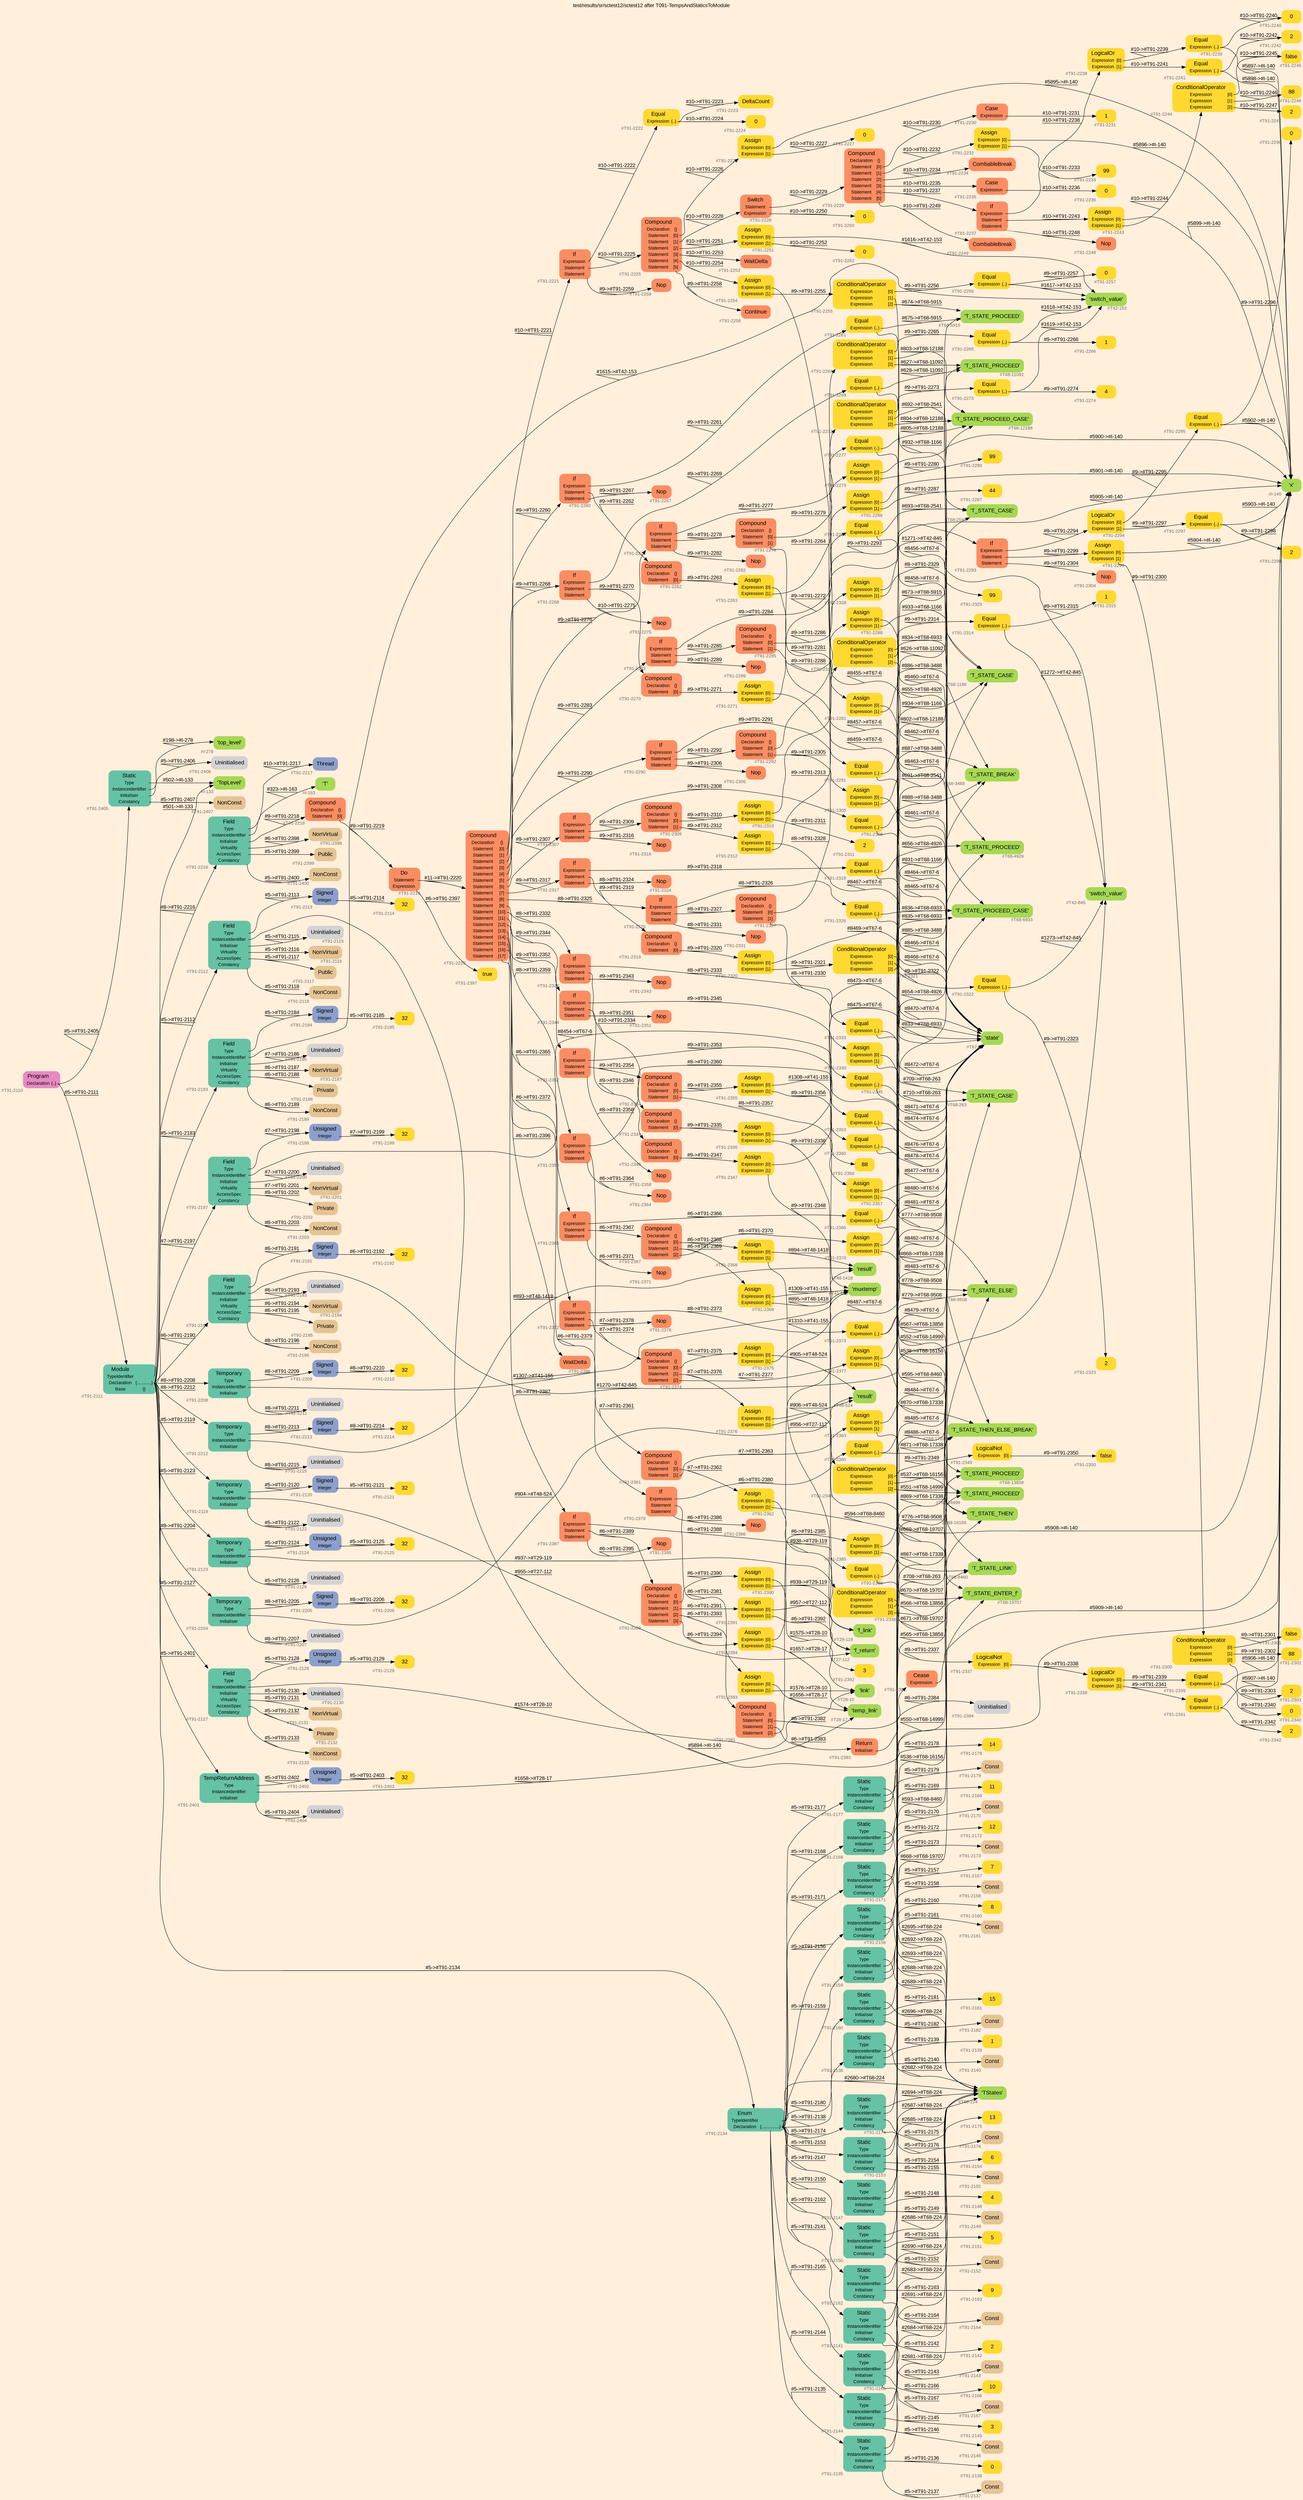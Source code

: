 digraph "test/results/sr/sctest12/sctest12 after T091-TempsAndStaticsToModule" {
label = "test/results/sr/sctest12/sctest12 after T091-TempsAndStaticsToModule"
labelloc = t
graph [
    rankdir = "LR"
    ranksep = 0.3
    bgcolor = antiquewhite1
    color = black
    fontcolor = black
    fontname = "Arial"
];
node [
    fontname = "Arial"
];
edge [
    fontname = "Arial"
];

// -------------------- node figure --------------------
// -------- block #T91-2110 ----------
"#T91-2110" [
    fillcolor = "/set28/4"
    xlabel = "#T91-2110"
    fontsize = "12"
    fontcolor = grey40
    shape = "plaintext"
    label = <<TABLE BORDER="0" CELLBORDER="0" CELLSPACING="0">
     <TR><TD><FONT COLOR="black" POINT-SIZE="15">Program</FONT></TD></TR>
     <TR><TD><FONT COLOR="black" POINT-SIZE="12">Declaration</FONT></TD><TD PORT="port0"><FONT COLOR="black" POINT-SIZE="12">{..}</FONT></TD></TR>
    </TABLE>>
    style = "rounded,filled"
];

// -------- block #T91-2111 ----------
"#T91-2111" [
    fillcolor = "/set28/1"
    xlabel = "#T91-2111"
    fontsize = "12"
    fontcolor = grey40
    shape = "plaintext"
    label = <<TABLE BORDER="0" CELLBORDER="0" CELLSPACING="0">
     <TR><TD><FONT COLOR="black" POINT-SIZE="15">Module</FONT></TD></TR>
     <TR><TD><FONT COLOR="black" POINT-SIZE="12">TypeIdentifier</FONT></TD><TD PORT="port0"></TD></TR>
     <TR><TD><FONT COLOR="black" POINT-SIZE="12">Declaration</FONT></TD><TD PORT="port1"><FONT COLOR="black" POINT-SIZE="12">{.............}</FONT></TD></TR>
     <TR><TD><FONT COLOR="black" POINT-SIZE="12">Base</FONT></TD><TD PORT="port2"><FONT COLOR="black" POINT-SIZE="12">{}</FONT></TD></TR>
    </TABLE>>
    style = "rounded,filled"
];

// -------- block #I-133 ----------
"#I-133" [
    fillcolor = "/set28/5"
    xlabel = "#I-133"
    fontsize = "12"
    fontcolor = grey40
    shape = "plaintext"
    label = <<TABLE BORDER="0" CELLBORDER="0" CELLSPACING="0">
     <TR><TD><FONT COLOR="black" POINT-SIZE="15">'TopLevel'</FONT></TD></TR>
    </TABLE>>
    style = "rounded,filled"
];

// -------- block #T91-2112 ----------
"#T91-2112" [
    fillcolor = "/set28/1"
    xlabel = "#T91-2112"
    fontsize = "12"
    fontcolor = grey40
    shape = "plaintext"
    label = <<TABLE BORDER="0" CELLBORDER="0" CELLSPACING="0">
     <TR><TD><FONT COLOR="black" POINT-SIZE="15">Field</FONT></TD></TR>
     <TR><TD><FONT COLOR="black" POINT-SIZE="12">Type</FONT></TD><TD PORT="port0"></TD></TR>
     <TR><TD><FONT COLOR="black" POINT-SIZE="12">InstanceIdentifier</FONT></TD><TD PORT="port1"></TD></TR>
     <TR><TD><FONT COLOR="black" POINT-SIZE="12">Initialiser</FONT></TD><TD PORT="port2"></TD></TR>
     <TR><TD><FONT COLOR="black" POINT-SIZE="12">Virtuality</FONT></TD><TD PORT="port3"></TD></TR>
     <TR><TD><FONT COLOR="black" POINT-SIZE="12">AccessSpec</FONT></TD><TD PORT="port4"></TD></TR>
     <TR><TD><FONT COLOR="black" POINT-SIZE="12">Constancy</FONT></TD><TD PORT="port5"></TD></TR>
    </TABLE>>
    style = "rounded,filled"
];

// -------- block #T91-2113 ----------
"#T91-2113" [
    fillcolor = "/set28/3"
    xlabel = "#T91-2113"
    fontsize = "12"
    fontcolor = grey40
    shape = "plaintext"
    label = <<TABLE BORDER="0" CELLBORDER="0" CELLSPACING="0">
     <TR><TD><FONT COLOR="black" POINT-SIZE="15">Signed</FONT></TD></TR>
     <TR><TD><FONT COLOR="black" POINT-SIZE="12">Integer</FONT></TD><TD PORT="port0"></TD></TR>
    </TABLE>>
    style = "rounded,filled"
];

// -------- block #T91-2114 ----------
"#T91-2114" [
    fillcolor = "/set28/6"
    xlabel = "#T91-2114"
    fontsize = "12"
    fontcolor = grey40
    shape = "plaintext"
    label = <<TABLE BORDER="0" CELLBORDER="0" CELLSPACING="0">
     <TR><TD><FONT COLOR="black" POINT-SIZE="15">32</FONT></TD></TR>
    </TABLE>>
    style = "rounded,filled"
];

// -------- block #I-140 ----------
"#I-140" [
    fillcolor = "/set28/5"
    xlabel = "#I-140"
    fontsize = "12"
    fontcolor = grey40
    shape = "plaintext"
    label = <<TABLE BORDER="0" CELLBORDER="0" CELLSPACING="0">
     <TR><TD><FONT COLOR="black" POINT-SIZE="15">'x'</FONT></TD></TR>
    </TABLE>>
    style = "rounded,filled"
];

// -------- block #T91-2115 ----------
"#T91-2115" [
    xlabel = "#T91-2115"
    fontsize = "12"
    fontcolor = grey40
    shape = "plaintext"
    label = <<TABLE BORDER="0" CELLBORDER="0" CELLSPACING="0">
     <TR><TD><FONT COLOR="black" POINT-SIZE="15">Uninitialised</FONT></TD></TR>
    </TABLE>>
    style = "rounded,filled"
];

// -------- block #T91-2116 ----------
"#T91-2116" [
    fillcolor = "/set28/7"
    xlabel = "#T91-2116"
    fontsize = "12"
    fontcolor = grey40
    shape = "plaintext"
    label = <<TABLE BORDER="0" CELLBORDER="0" CELLSPACING="0">
     <TR><TD><FONT COLOR="black" POINT-SIZE="15">NonVirtual</FONT></TD></TR>
    </TABLE>>
    style = "rounded,filled"
];

// -------- block #T91-2117 ----------
"#T91-2117" [
    fillcolor = "/set28/7"
    xlabel = "#T91-2117"
    fontsize = "12"
    fontcolor = grey40
    shape = "plaintext"
    label = <<TABLE BORDER="0" CELLBORDER="0" CELLSPACING="0">
     <TR><TD><FONT COLOR="black" POINT-SIZE="15">Public</FONT></TD></TR>
    </TABLE>>
    style = "rounded,filled"
];

// -------- block #T91-2118 ----------
"#T91-2118" [
    fillcolor = "/set28/7"
    xlabel = "#T91-2118"
    fontsize = "12"
    fontcolor = grey40
    shape = "plaintext"
    label = <<TABLE BORDER="0" CELLBORDER="0" CELLSPACING="0">
     <TR><TD><FONT COLOR="black" POINT-SIZE="15">NonConst</FONT></TD></TR>
    </TABLE>>
    style = "rounded,filled"
];

// -------- block #T91-2119 ----------
"#T91-2119" [
    fillcolor = "/set28/1"
    xlabel = "#T91-2119"
    fontsize = "12"
    fontcolor = grey40
    shape = "plaintext"
    label = <<TABLE BORDER="0" CELLBORDER="0" CELLSPACING="0">
     <TR><TD><FONT COLOR="black" POINT-SIZE="15">Temporary</FONT></TD></TR>
     <TR><TD><FONT COLOR="black" POINT-SIZE="12">Type</FONT></TD><TD PORT="port0"></TD></TR>
     <TR><TD><FONT COLOR="black" POINT-SIZE="12">InstanceIdentifier</FONT></TD><TD PORT="port1"></TD></TR>
     <TR><TD><FONT COLOR="black" POINT-SIZE="12">Initialiser</FONT></TD><TD PORT="port2"></TD></TR>
    </TABLE>>
    style = "rounded,filled"
];

// -------- block #T91-2120 ----------
"#T91-2120" [
    fillcolor = "/set28/3"
    xlabel = "#T91-2120"
    fontsize = "12"
    fontcolor = grey40
    shape = "plaintext"
    label = <<TABLE BORDER="0" CELLBORDER="0" CELLSPACING="0">
     <TR><TD><FONT COLOR="black" POINT-SIZE="15">Signed</FONT></TD></TR>
     <TR><TD><FONT COLOR="black" POINT-SIZE="12">Integer</FONT></TD><TD PORT="port0"></TD></TR>
    </TABLE>>
    style = "rounded,filled"
];

// -------- block #T91-2121 ----------
"#T91-2121" [
    fillcolor = "/set28/6"
    xlabel = "#T91-2121"
    fontsize = "12"
    fontcolor = grey40
    shape = "plaintext"
    label = <<TABLE BORDER="0" CELLBORDER="0" CELLSPACING="0">
     <TR><TD><FONT COLOR="black" POINT-SIZE="15">32</FONT></TD></TR>
    </TABLE>>
    style = "rounded,filled"
];

// -------- block #T27-112 ----------
"#T27-112" [
    fillcolor = "/set28/5"
    xlabel = "#T27-112"
    fontsize = "12"
    fontcolor = grey40
    shape = "plaintext"
    label = <<TABLE BORDER="0" CELLBORDER="0" CELLSPACING="0">
     <TR><TD><FONT COLOR="black" POINT-SIZE="15">'f_return'</FONT></TD></TR>
    </TABLE>>
    style = "rounded,filled"
];

// -------- block #T91-2122 ----------
"#T91-2122" [
    xlabel = "#T91-2122"
    fontsize = "12"
    fontcolor = grey40
    shape = "plaintext"
    label = <<TABLE BORDER="0" CELLBORDER="0" CELLSPACING="0">
     <TR><TD><FONT COLOR="black" POINT-SIZE="15">Uninitialised</FONT></TD></TR>
    </TABLE>>
    style = "rounded,filled"
];

// -------- block #T91-2123 ----------
"#T91-2123" [
    fillcolor = "/set28/1"
    xlabel = "#T91-2123"
    fontsize = "12"
    fontcolor = grey40
    shape = "plaintext"
    label = <<TABLE BORDER="0" CELLBORDER="0" CELLSPACING="0">
     <TR><TD><FONT COLOR="black" POINT-SIZE="15">Temporary</FONT></TD></TR>
     <TR><TD><FONT COLOR="black" POINT-SIZE="12">Type</FONT></TD><TD PORT="port0"></TD></TR>
     <TR><TD><FONT COLOR="black" POINT-SIZE="12">InstanceIdentifier</FONT></TD><TD PORT="port1"></TD></TR>
     <TR><TD><FONT COLOR="black" POINT-SIZE="12">Initialiser</FONT></TD><TD PORT="port2"></TD></TR>
    </TABLE>>
    style = "rounded,filled"
];

// -------- block #T91-2124 ----------
"#T91-2124" [
    fillcolor = "/set28/3"
    xlabel = "#T91-2124"
    fontsize = "12"
    fontcolor = grey40
    shape = "plaintext"
    label = <<TABLE BORDER="0" CELLBORDER="0" CELLSPACING="0">
     <TR><TD><FONT COLOR="black" POINT-SIZE="15">Unsigned</FONT></TD></TR>
     <TR><TD><FONT COLOR="black" POINT-SIZE="12">Integer</FONT></TD><TD PORT="port0"></TD></TR>
    </TABLE>>
    style = "rounded,filled"
];

// -------- block #T91-2125 ----------
"#T91-2125" [
    fillcolor = "/set28/6"
    xlabel = "#T91-2125"
    fontsize = "12"
    fontcolor = grey40
    shape = "plaintext"
    label = <<TABLE BORDER="0" CELLBORDER="0" CELLSPACING="0">
     <TR><TD><FONT COLOR="black" POINT-SIZE="15">32</FONT></TD></TR>
    </TABLE>>
    style = "rounded,filled"
];

// -------- block #T29-119 ----------
"#T29-119" [
    fillcolor = "/set28/5"
    xlabel = "#T29-119"
    fontsize = "12"
    fontcolor = grey40
    shape = "plaintext"
    label = <<TABLE BORDER="0" CELLBORDER="0" CELLSPACING="0">
     <TR><TD><FONT COLOR="black" POINT-SIZE="15">'f_link'</FONT></TD></TR>
    </TABLE>>
    style = "rounded,filled"
];

// -------- block #T91-2126 ----------
"#T91-2126" [
    xlabel = "#T91-2126"
    fontsize = "12"
    fontcolor = grey40
    shape = "plaintext"
    label = <<TABLE BORDER="0" CELLBORDER="0" CELLSPACING="0">
     <TR><TD><FONT COLOR="black" POINT-SIZE="15">Uninitialised</FONT></TD></TR>
    </TABLE>>
    style = "rounded,filled"
];

// -------- block #T91-2127 ----------
"#T91-2127" [
    fillcolor = "/set28/1"
    xlabel = "#T91-2127"
    fontsize = "12"
    fontcolor = grey40
    shape = "plaintext"
    label = <<TABLE BORDER="0" CELLBORDER="0" CELLSPACING="0">
     <TR><TD><FONT COLOR="black" POINT-SIZE="15">Field</FONT></TD></TR>
     <TR><TD><FONT COLOR="black" POINT-SIZE="12">Type</FONT></TD><TD PORT="port0"></TD></TR>
     <TR><TD><FONT COLOR="black" POINT-SIZE="12">InstanceIdentifier</FONT></TD><TD PORT="port1"></TD></TR>
     <TR><TD><FONT COLOR="black" POINT-SIZE="12">Initialiser</FONT></TD><TD PORT="port2"></TD></TR>
     <TR><TD><FONT COLOR="black" POINT-SIZE="12">Virtuality</FONT></TD><TD PORT="port3"></TD></TR>
     <TR><TD><FONT COLOR="black" POINT-SIZE="12">AccessSpec</FONT></TD><TD PORT="port4"></TD></TR>
     <TR><TD><FONT COLOR="black" POINT-SIZE="12">Constancy</FONT></TD><TD PORT="port5"></TD></TR>
    </TABLE>>
    style = "rounded,filled"
];

// -------- block #T91-2128 ----------
"#T91-2128" [
    fillcolor = "/set28/3"
    xlabel = "#T91-2128"
    fontsize = "12"
    fontcolor = grey40
    shape = "plaintext"
    label = <<TABLE BORDER="0" CELLBORDER="0" CELLSPACING="0">
     <TR><TD><FONT COLOR="black" POINT-SIZE="15">Unsigned</FONT></TD></TR>
     <TR><TD><FONT COLOR="black" POINT-SIZE="12">Integer</FONT></TD><TD PORT="port0"></TD></TR>
    </TABLE>>
    style = "rounded,filled"
];

// -------- block #T91-2129 ----------
"#T91-2129" [
    fillcolor = "/set28/6"
    xlabel = "#T91-2129"
    fontsize = "12"
    fontcolor = grey40
    shape = "plaintext"
    label = <<TABLE BORDER="0" CELLBORDER="0" CELLSPACING="0">
     <TR><TD><FONT COLOR="black" POINT-SIZE="15">32</FONT></TD></TR>
    </TABLE>>
    style = "rounded,filled"
];

// -------- block #T28-10 ----------
"#T28-10" [
    fillcolor = "/set28/5"
    xlabel = "#T28-10"
    fontsize = "12"
    fontcolor = grey40
    shape = "plaintext"
    label = <<TABLE BORDER="0" CELLBORDER="0" CELLSPACING="0">
     <TR><TD><FONT COLOR="black" POINT-SIZE="15">'link'</FONT></TD></TR>
    </TABLE>>
    style = "rounded,filled"
];

// -------- block #T91-2130 ----------
"#T91-2130" [
    xlabel = "#T91-2130"
    fontsize = "12"
    fontcolor = grey40
    shape = "plaintext"
    label = <<TABLE BORDER="0" CELLBORDER="0" CELLSPACING="0">
     <TR><TD><FONT COLOR="black" POINT-SIZE="15">Uninitialised</FONT></TD></TR>
    </TABLE>>
    style = "rounded,filled"
];

// -------- block #T91-2131 ----------
"#T91-2131" [
    fillcolor = "/set28/7"
    xlabel = "#T91-2131"
    fontsize = "12"
    fontcolor = grey40
    shape = "plaintext"
    label = <<TABLE BORDER="0" CELLBORDER="0" CELLSPACING="0">
     <TR><TD><FONT COLOR="black" POINT-SIZE="15">NonVirtual</FONT></TD></TR>
    </TABLE>>
    style = "rounded,filled"
];

// -------- block #T91-2132 ----------
"#T91-2132" [
    fillcolor = "/set28/7"
    xlabel = "#T91-2132"
    fontsize = "12"
    fontcolor = grey40
    shape = "plaintext"
    label = <<TABLE BORDER="0" CELLBORDER="0" CELLSPACING="0">
     <TR><TD><FONT COLOR="black" POINT-SIZE="15">Private</FONT></TD></TR>
    </TABLE>>
    style = "rounded,filled"
];

// -------- block #T91-2133 ----------
"#T91-2133" [
    fillcolor = "/set28/7"
    xlabel = "#T91-2133"
    fontsize = "12"
    fontcolor = grey40
    shape = "plaintext"
    label = <<TABLE BORDER="0" CELLBORDER="0" CELLSPACING="0">
     <TR><TD><FONT COLOR="black" POINT-SIZE="15">NonConst</FONT></TD></TR>
    </TABLE>>
    style = "rounded,filled"
];

// -------- block #T91-2134 ----------
"#T91-2134" [
    fillcolor = "/set28/1"
    xlabel = "#T91-2134"
    fontsize = "12"
    fontcolor = grey40
    shape = "plaintext"
    label = <<TABLE BORDER="0" CELLBORDER="0" CELLSPACING="0">
     <TR><TD><FONT COLOR="black" POINT-SIZE="15">Enum</FONT></TD></TR>
     <TR><TD><FONT COLOR="black" POINT-SIZE="12">TypeIdentifier</FONT></TD><TD PORT="port0"></TD></TR>
     <TR><TD><FONT COLOR="black" POINT-SIZE="12">Declaration</FONT></TD><TD PORT="port1"><FONT COLOR="black" POINT-SIZE="12">{................}</FONT></TD></TR>
    </TABLE>>
    style = "rounded,filled"
];

// -------- block #T68-224 ----------
"#T68-224" [
    fillcolor = "/set28/5"
    xlabel = "#T68-224"
    fontsize = "12"
    fontcolor = grey40
    shape = "plaintext"
    label = <<TABLE BORDER="0" CELLBORDER="0" CELLSPACING="0">
     <TR><TD><FONT COLOR="black" POINT-SIZE="15">'TStates'</FONT></TD></TR>
    </TABLE>>
    style = "rounded,filled"
];

// -------- block #T91-2135 ----------
"#T91-2135" [
    fillcolor = "/set28/1"
    xlabel = "#T91-2135"
    fontsize = "12"
    fontcolor = grey40
    shape = "plaintext"
    label = <<TABLE BORDER="0" CELLBORDER="0" CELLSPACING="0">
     <TR><TD><FONT COLOR="black" POINT-SIZE="15">Static</FONT></TD></TR>
     <TR><TD><FONT COLOR="black" POINT-SIZE="12">Type</FONT></TD><TD PORT="port0"></TD></TR>
     <TR><TD><FONT COLOR="black" POINT-SIZE="12">InstanceIdentifier</FONT></TD><TD PORT="port1"></TD></TR>
     <TR><TD><FONT COLOR="black" POINT-SIZE="12">Initialiser</FONT></TD><TD PORT="port2"></TD></TR>
     <TR><TD><FONT COLOR="black" POINT-SIZE="12">Constancy</FONT></TD><TD PORT="port3"></TD></TR>
    </TABLE>>
    style = "rounded,filled"
];

// -------- block #T68-263 ----------
"#T68-263" [
    fillcolor = "/set28/5"
    xlabel = "#T68-263"
    fontsize = "12"
    fontcolor = grey40
    shape = "plaintext"
    label = <<TABLE BORDER="0" CELLBORDER="0" CELLSPACING="0">
     <TR><TD><FONT COLOR="black" POINT-SIZE="15">'T_STATE_CASE'</FONT></TD></TR>
    </TABLE>>
    style = "rounded,filled"
];

// -------- block #T91-2136 ----------
"#T91-2136" [
    fillcolor = "/set28/6"
    xlabel = "#T91-2136"
    fontsize = "12"
    fontcolor = grey40
    shape = "plaintext"
    label = <<TABLE BORDER="0" CELLBORDER="0" CELLSPACING="0">
     <TR><TD><FONT COLOR="black" POINT-SIZE="15">0</FONT></TD></TR>
    </TABLE>>
    style = "rounded,filled"
];

// -------- block #T91-2137 ----------
"#T91-2137" [
    fillcolor = "/set28/7"
    xlabel = "#T91-2137"
    fontsize = "12"
    fontcolor = grey40
    shape = "plaintext"
    label = <<TABLE BORDER="0" CELLBORDER="0" CELLSPACING="0">
     <TR><TD><FONT COLOR="black" POINT-SIZE="15">Const</FONT></TD></TR>
    </TABLE>>
    style = "rounded,filled"
];

// -------- block #T91-2138 ----------
"#T91-2138" [
    fillcolor = "/set28/1"
    xlabel = "#T91-2138"
    fontsize = "12"
    fontcolor = grey40
    shape = "plaintext"
    label = <<TABLE BORDER="0" CELLBORDER="0" CELLSPACING="0">
     <TR><TD><FONT COLOR="black" POINT-SIZE="15">Static</FONT></TD></TR>
     <TR><TD><FONT COLOR="black" POINT-SIZE="12">Type</FONT></TD><TD PORT="port0"></TD></TR>
     <TR><TD><FONT COLOR="black" POINT-SIZE="12">InstanceIdentifier</FONT></TD><TD PORT="port1"></TD></TR>
     <TR><TD><FONT COLOR="black" POINT-SIZE="12">Initialiser</FONT></TD><TD PORT="port2"></TD></TR>
     <TR><TD><FONT COLOR="black" POINT-SIZE="12">Constancy</FONT></TD><TD PORT="port3"></TD></TR>
    </TABLE>>
    style = "rounded,filled"
];

// -------- block #T68-1166 ----------
"#T68-1166" [
    fillcolor = "/set28/5"
    xlabel = "#T68-1166"
    fontsize = "12"
    fontcolor = grey40
    shape = "plaintext"
    label = <<TABLE BORDER="0" CELLBORDER="0" CELLSPACING="0">
     <TR><TD><FONT COLOR="black" POINT-SIZE="15">'T_STATE_CASE'</FONT></TD></TR>
    </TABLE>>
    style = "rounded,filled"
];

// -------- block #T91-2139 ----------
"#T91-2139" [
    fillcolor = "/set28/6"
    xlabel = "#T91-2139"
    fontsize = "12"
    fontcolor = grey40
    shape = "plaintext"
    label = <<TABLE BORDER="0" CELLBORDER="0" CELLSPACING="0">
     <TR><TD><FONT COLOR="black" POINT-SIZE="15">1</FONT></TD></TR>
    </TABLE>>
    style = "rounded,filled"
];

// -------- block #T91-2140 ----------
"#T91-2140" [
    fillcolor = "/set28/7"
    xlabel = "#T91-2140"
    fontsize = "12"
    fontcolor = grey40
    shape = "plaintext"
    label = <<TABLE BORDER="0" CELLBORDER="0" CELLSPACING="0">
     <TR><TD><FONT COLOR="black" POINT-SIZE="15">Const</FONT></TD></TR>
    </TABLE>>
    style = "rounded,filled"
];

// -------- block #T91-2141 ----------
"#T91-2141" [
    fillcolor = "/set28/1"
    xlabel = "#T91-2141"
    fontsize = "12"
    fontcolor = grey40
    shape = "plaintext"
    label = <<TABLE BORDER="0" CELLBORDER="0" CELLSPACING="0">
     <TR><TD><FONT COLOR="black" POINT-SIZE="15">Static</FONT></TD></TR>
     <TR><TD><FONT COLOR="black" POINT-SIZE="12">Type</FONT></TD><TD PORT="port0"></TD></TR>
     <TR><TD><FONT COLOR="black" POINT-SIZE="12">InstanceIdentifier</FONT></TD><TD PORT="port1"></TD></TR>
     <TR><TD><FONT COLOR="black" POINT-SIZE="12">Initialiser</FONT></TD><TD PORT="port2"></TD></TR>
     <TR><TD><FONT COLOR="black" POINT-SIZE="12">Constancy</FONT></TD><TD PORT="port3"></TD></TR>
    </TABLE>>
    style = "rounded,filled"
];

// -------- block #T68-2541 ----------
"#T68-2541" [
    fillcolor = "/set28/5"
    xlabel = "#T68-2541"
    fontsize = "12"
    fontcolor = grey40
    shape = "plaintext"
    label = <<TABLE BORDER="0" CELLBORDER="0" CELLSPACING="0">
     <TR><TD><FONT COLOR="black" POINT-SIZE="15">'T_STATE_CASE'</FONT></TD></TR>
    </TABLE>>
    style = "rounded,filled"
];

// -------- block #T91-2142 ----------
"#T91-2142" [
    fillcolor = "/set28/6"
    xlabel = "#T91-2142"
    fontsize = "12"
    fontcolor = grey40
    shape = "plaintext"
    label = <<TABLE BORDER="0" CELLBORDER="0" CELLSPACING="0">
     <TR><TD><FONT COLOR="black" POINT-SIZE="15">2</FONT></TD></TR>
    </TABLE>>
    style = "rounded,filled"
];

// -------- block #T91-2143 ----------
"#T91-2143" [
    fillcolor = "/set28/7"
    xlabel = "#T91-2143"
    fontsize = "12"
    fontcolor = grey40
    shape = "plaintext"
    label = <<TABLE BORDER="0" CELLBORDER="0" CELLSPACING="0">
     <TR><TD><FONT COLOR="black" POINT-SIZE="15">Const</FONT></TD></TR>
    </TABLE>>
    style = "rounded,filled"
];

// -------- block #T91-2144 ----------
"#T91-2144" [
    fillcolor = "/set28/1"
    xlabel = "#T91-2144"
    fontsize = "12"
    fontcolor = grey40
    shape = "plaintext"
    label = <<TABLE BORDER="0" CELLBORDER="0" CELLSPACING="0">
     <TR><TD><FONT COLOR="black" POINT-SIZE="15">Static</FONT></TD></TR>
     <TR><TD><FONT COLOR="black" POINT-SIZE="12">Type</FONT></TD><TD PORT="port0"></TD></TR>
     <TR><TD><FONT COLOR="black" POINT-SIZE="12">InstanceIdentifier</FONT></TD><TD PORT="port1"></TD></TR>
     <TR><TD><FONT COLOR="black" POINT-SIZE="12">Initialiser</FONT></TD><TD PORT="port2"></TD></TR>
     <TR><TD><FONT COLOR="black" POINT-SIZE="12">Constancy</FONT></TD><TD PORT="port3"></TD></TR>
    </TABLE>>
    style = "rounded,filled"
];

// -------- block #T68-3488 ----------
"#T68-3488" [
    fillcolor = "/set28/5"
    xlabel = "#T68-3488"
    fontsize = "12"
    fontcolor = grey40
    shape = "plaintext"
    label = <<TABLE BORDER="0" CELLBORDER="0" CELLSPACING="0">
     <TR><TD><FONT COLOR="black" POINT-SIZE="15">'T_STATE_BREAK'</FONT></TD></TR>
    </TABLE>>
    style = "rounded,filled"
];

// -------- block #T91-2145 ----------
"#T91-2145" [
    fillcolor = "/set28/6"
    xlabel = "#T91-2145"
    fontsize = "12"
    fontcolor = grey40
    shape = "plaintext"
    label = <<TABLE BORDER="0" CELLBORDER="0" CELLSPACING="0">
     <TR><TD><FONT COLOR="black" POINT-SIZE="15">3</FONT></TD></TR>
    </TABLE>>
    style = "rounded,filled"
];

// -------- block #T91-2146 ----------
"#T91-2146" [
    fillcolor = "/set28/7"
    xlabel = "#T91-2146"
    fontsize = "12"
    fontcolor = grey40
    shape = "plaintext"
    label = <<TABLE BORDER="0" CELLBORDER="0" CELLSPACING="0">
     <TR><TD><FONT COLOR="black" POINT-SIZE="15">Const</FONT></TD></TR>
    </TABLE>>
    style = "rounded,filled"
];

// -------- block #T91-2147 ----------
"#T91-2147" [
    fillcolor = "/set28/1"
    xlabel = "#T91-2147"
    fontsize = "12"
    fontcolor = grey40
    shape = "plaintext"
    label = <<TABLE BORDER="0" CELLBORDER="0" CELLSPACING="0">
     <TR><TD><FONT COLOR="black" POINT-SIZE="15">Static</FONT></TD></TR>
     <TR><TD><FONT COLOR="black" POINT-SIZE="12">Type</FONT></TD><TD PORT="port0"></TD></TR>
     <TR><TD><FONT COLOR="black" POINT-SIZE="12">InstanceIdentifier</FONT></TD><TD PORT="port1"></TD></TR>
     <TR><TD><FONT COLOR="black" POINT-SIZE="12">Initialiser</FONT></TD><TD PORT="port2"></TD></TR>
     <TR><TD><FONT COLOR="black" POINT-SIZE="12">Constancy</FONT></TD><TD PORT="port3"></TD></TR>
    </TABLE>>
    style = "rounded,filled"
];

// -------- block #T68-4926 ----------
"#T68-4926" [
    fillcolor = "/set28/5"
    xlabel = "#T68-4926"
    fontsize = "12"
    fontcolor = grey40
    shape = "plaintext"
    label = <<TABLE BORDER="0" CELLBORDER="0" CELLSPACING="0">
     <TR><TD><FONT COLOR="black" POINT-SIZE="15">'T_STATE_PROCEED'</FONT></TD></TR>
    </TABLE>>
    style = "rounded,filled"
];

// -------- block #T91-2148 ----------
"#T91-2148" [
    fillcolor = "/set28/6"
    xlabel = "#T91-2148"
    fontsize = "12"
    fontcolor = grey40
    shape = "plaintext"
    label = <<TABLE BORDER="0" CELLBORDER="0" CELLSPACING="0">
     <TR><TD><FONT COLOR="black" POINT-SIZE="15">4</FONT></TD></TR>
    </TABLE>>
    style = "rounded,filled"
];

// -------- block #T91-2149 ----------
"#T91-2149" [
    fillcolor = "/set28/7"
    xlabel = "#T91-2149"
    fontsize = "12"
    fontcolor = grey40
    shape = "plaintext"
    label = <<TABLE BORDER="0" CELLBORDER="0" CELLSPACING="0">
     <TR><TD><FONT COLOR="black" POINT-SIZE="15">Const</FONT></TD></TR>
    </TABLE>>
    style = "rounded,filled"
];

// -------- block #T91-2150 ----------
"#T91-2150" [
    fillcolor = "/set28/1"
    xlabel = "#T91-2150"
    fontsize = "12"
    fontcolor = grey40
    shape = "plaintext"
    label = <<TABLE BORDER="0" CELLBORDER="0" CELLSPACING="0">
     <TR><TD><FONT COLOR="black" POINT-SIZE="15">Static</FONT></TD></TR>
     <TR><TD><FONT COLOR="black" POINT-SIZE="12">Type</FONT></TD><TD PORT="port0"></TD></TR>
     <TR><TD><FONT COLOR="black" POINT-SIZE="12">InstanceIdentifier</FONT></TD><TD PORT="port1"></TD></TR>
     <TR><TD><FONT COLOR="black" POINT-SIZE="12">Initialiser</FONT></TD><TD PORT="port2"></TD></TR>
     <TR><TD><FONT COLOR="black" POINT-SIZE="12">Constancy</FONT></TD><TD PORT="port3"></TD></TR>
    </TABLE>>
    style = "rounded,filled"
];

// -------- block #T68-5915 ----------
"#T68-5915" [
    fillcolor = "/set28/5"
    xlabel = "#T68-5915"
    fontsize = "12"
    fontcolor = grey40
    shape = "plaintext"
    label = <<TABLE BORDER="0" CELLBORDER="0" CELLSPACING="0">
     <TR><TD><FONT COLOR="black" POINT-SIZE="15">'T_STATE_PROCEED'</FONT></TD></TR>
    </TABLE>>
    style = "rounded,filled"
];

// -------- block #T91-2151 ----------
"#T91-2151" [
    fillcolor = "/set28/6"
    xlabel = "#T91-2151"
    fontsize = "12"
    fontcolor = grey40
    shape = "plaintext"
    label = <<TABLE BORDER="0" CELLBORDER="0" CELLSPACING="0">
     <TR><TD><FONT COLOR="black" POINT-SIZE="15">5</FONT></TD></TR>
    </TABLE>>
    style = "rounded,filled"
];

// -------- block #T91-2152 ----------
"#T91-2152" [
    fillcolor = "/set28/7"
    xlabel = "#T91-2152"
    fontsize = "12"
    fontcolor = grey40
    shape = "plaintext"
    label = <<TABLE BORDER="0" CELLBORDER="0" CELLSPACING="0">
     <TR><TD><FONT COLOR="black" POINT-SIZE="15">Const</FONT></TD></TR>
    </TABLE>>
    style = "rounded,filled"
];

// -------- block #T91-2153 ----------
"#T91-2153" [
    fillcolor = "/set28/1"
    xlabel = "#T91-2153"
    fontsize = "12"
    fontcolor = grey40
    shape = "plaintext"
    label = <<TABLE BORDER="0" CELLBORDER="0" CELLSPACING="0">
     <TR><TD><FONT COLOR="black" POINT-SIZE="15">Static</FONT></TD></TR>
     <TR><TD><FONT COLOR="black" POINT-SIZE="12">Type</FONT></TD><TD PORT="port0"></TD></TR>
     <TR><TD><FONT COLOR="black" POINT-SIZE="12">InstanceIdentifier</FONT></TD><TD PORT="port1"></TD></TR>
     <TR><TD><FONT COLOR="black" POINT-SIZE="12">Initialiser</FONT></TD><TD PORT="port2"></TD></TR>
     <TR><TD><FONT COLOR="black" POINT-SIZE="12">Constancy</FONT></TD><TD PORT="port3"></TD></TR>
    </TABLE>>
    style = "rounded,filled"
];

// -------- block #T68-6933 ----------
"#T68-6933" [
    fillcolor = "/set28/5"
    xlabel = "#T68-6933"
    fontsize = "12"
    fontcolor = grey40
    shape = "plaintext"
    label = <<TABLE BORDER="0" CELLBORDER="0" CELLSPACING="0">
     <TR><TD><FONT COLOR="black" POINT-SIZE="15">'T_STATE_PROCEED_CASE'</FONT></TD></TR>
    </TABLE>>
    style = "rounded,filled"
];

// -------- block #T91-2154 ----------
"#T91-2154" [
    fillcolor = "/set28/6"
    xlabel = "#T91-2154"
    fontsize = "12"
    fontcolor = grey40
    shape = "plaintext"
    label = <<TABLE BORDER="0" CELLBORDER="0" CELLSPACING="0">
     <TR><TD><FONT COLOR="black" POINT-SIZE="15">6</FONT></TD></TR>
    </TABLE>>
    style = "rounded,filled"
];

// -------- block #T91-2155 ----------
"#T91-2155" [
    fillcolor = "/set28/7"
    xlabel = "#T91-2155"
    fontsize = "12"
    fontcolor = grey40
    shape = "plaintext"
    label = <<TABLE BORDER="0" CELLBORDER="0" CELLSPACING="0">
     <TR><TD><FONT COLOR="black" POINT-SIZE="15">Const</FONT></TD></TR>
    </TABLE>>
    style = "rounded,filled"
];

// -------- block #T91-2156 ----------
"#T91-2156" [
    fillcolor = "/set28/1"
    xlabel = "#T91-2156"
    fontsize = "12"
    fontcolor = grey40
    shape = "plaintext"
    label = <<TABLE BORDER="0" CELLBORDER="0" CELLSPACING="0">
     <TR><TD><FONT COLOR="black" POINT-SIZE="15">Static</FONT></TD></TR>
     <TR><TD><FONT COLOR="black" POINT-SIZE="12">Type</FONT></TD><TD PORT="port0"></TD></TR>
     <TR><TD><FONT COLOR="black" POINT-SIZE="12">InstanceIdentifier</FONT></TD><TD PORT="port1"></TD></TR>
     <TR><TD><FONT COLOR="black" POINT-SIZE="12">Initialiser</FONT></TD><TD PORT="port2"></TD></TR>
     <TR><TD><FONT COLOR="black" POINT-SIZE="12">Constancy</FONT></TD><TD PORT="port3"></TD></TR>
    </TABLE>>
    style = "rounded,filled"
];

// -------- block #T68-8460 ----------
"#T68-8460" [
    fillcolor = "/set28/5"
    xlabel = "#T68-8460"
    fontsize = "12"
    fontcolor = grey40
    shape = "plaintext"
    label = <<TABLE BORDER="0" CELLBORDER="0" CELLSPACING="0">
     <TR><TD><FONT COLOR="black" POINT-SIZE="15">'T_STATE_LINK'</FONT></TD></TR>
    </TABLE>>
    style = "rounded,filled"
];

// -------- block #T91-2157 ----------
"#T91-2157" [
    fillcolor = "/set28/6"
    xlabel = "#T91-2157"
    fontsize = "12"
    fontcolor = grey40
    shape = "plaintext"
    label = <<TABLE BORDER="0" CELLBORDER="0" CELLSPACING="0">
     <TR><TD><FONT COLOR="black" POINT-SIZE="15">7</FONT></TD></TR>
    </TABLE>>
    style = "rounded,filled"
];

// -------- block #T91-2158 ----------
"#T91-2158" [
    fillcolor = "/set28/7"
    xlabel = "#T91-2158"
    fontsize = "12"
    fontcolor = grey40
    shape = "plaintext"
    label = <<TABLE BORDER="0" CELLBORDER="0" CELLSPACING="0">
     <TR><TD><FONT COLOR="black" POINT-SIZE="15">Const</FONT></TD></TR>
    </TABLE>>
    style = "rounded,filled"
];

// -------- block #T91-2159 ----------
"#T91-2159" [
    fillcolor = "/set28/1"
    xlabel = "#T91-2159"
    fontsize = "12"
    fontcolor = grey40
    shape = "plaintext"
    label = <<TABLE BORDER="0" CELLBORDER="0" CELLSPACING="0">
     <TR><TD><FONT COLOR="black" POINT-SIZE="15">Static</FONT></TD></TR>
     <TR><TD><FONT COLOR="black" POINT-SIZE="12">Type</FONT></TD><TD PORT="port0"></TD></TR>
     <TR><TD><FONT COLOR="black" POINT-SIZE="12">InstanceIdentifier</FONT></TD><TD PORT="port1"></TD></TR>
     <TR><TD><FONT COLOR="black" POINT-SIZE="12">Initialiser</FONT></TD><TD PORT="port2"></TD></TR>
     <TR><TD><FONT COLOR="black" POINT-SIZE="12">Constancy</FONT></TD><TD PORT="port3"></TD></TR>
    </TABLE>>
    style = "rounded,filled"
];

// -------- block #T68-9508 ----------
"#T68-9508" [
    fillcolor = "/set28/5"
    xlabel = "#T68-9508"
    fontsize = "12"
    fontcolor = grey40
    shape = "plaintext"
    label = <<TABLE BORDER="0" CELLBORDER="0" CELLSPACING="0">
     <TR><TD><FONT COLOR="black" POINT-SIZE="15">'T_STATE_ELSE'</FONT></TD></TR>
    </TABLE>>
    style = "rounded,filled"
];

// -------- block #T91-2160 ----------
"#T91-2160" [
    fillcolor = "/set28/6"
    xlabel = "#T91-2160"
    fontsize = "12"
    fontcolor = grey40
    shape = "plaintext"
    label = <<TABLE BORDER="0" CELLBORDER="0" CELLSPACING="0">
     <TR><TD><FONT COLOR="black" POINT-SIZE="15">8</FONT></TD></TR>
    </TABLE>>
    style = "rounded,filled"
];

// -------- block #T91-2161 ----------
"#T91-2161" [
    fillcolor = "/set28/7"
    xlabel = "#T91-2161"
    fontsize = "12"
    fontcolor = grey40
    shape = "plaintext"
    label = <<TABLE BORDER="0" CELLBORDER="0" CELLSPACING="0">
     <TR><TD><FONT COLOR="black" POINT-SIZE="15">Const</FONT></TD></TR>
    </TABLE>>
    style = "rounded,filled"
];

// -------- block #T91-2162 ----------
"#T91-2162" [
    fillcolor = "/set28/1"
    xlabel = "#T91-2162"
    fontsize = "12"
    fontcolor = grey40
    shape = "plaintext"
    label = <<TABLE BORDER="0" CELLBORDER="0" CELLSPACING="0">
     <TR><TD><FONT COLOR="black" POINT-SIZE="15">Static</FONT></TD></TR>
     <TR><TD><FONT COLOR="black" POINT-SIZE="12">Type</FONT></TD><TD PORT="port0"></TD></TR>
     <TR><TD><FONT COLOR="black" POINT-SIZE="12">InstanceIdentifier</FONT></TD><TD PORT="port1"></TD></TR>
     <TR><TD><FONT COLOR="black" POINT-SIZE="12">Initialiser</FONT></TD><TD PORT="port2"></TD></TR>
     <TR><TD><FONT COLOR="black" POINT-SIZE="12">Constancy</FONT></TD><TD PORT="port3"></TD></TR>
    </TABLE>>
    style = "rounded,filled"
];

// -------- block #T68-11092 ----------
"#T68-11092" [
    fillcolor = "/set28/5"
    xlabel = "#T68-11092"
    fontsize = "12"
    fontcolor = grey40
    shape = "plaintext"
    label = <<TABLE BORDER="0" CELLBORDER="0" CELLSPACING="0">
     <TR><TD><FONT COLOR="black" POINT-SIZE="15">'T_STATE_PROCEED'</FONT></TD></TR>
    </TABLE>>
    style = "rounded,filled"
];

// -------- block #T91-2163 ----------
"#T91-2163" [
    fillcolor = "/set28/6"
    xlabel = "#T91-2163"
    fontsize = "12"
    fontcolor = grey40
    shape = "plaintext"
    label = <<TABLE BORDER="0" CELLBORDER="0" CELLSPACING="0">
     <TR><TD><FONT COLOR="black" POINT-SIZE="15">9</FONT></TD></TR>
    </TABLE>>
    style = "rounded,filled"
];

// -------- block #T91-2164 ----------
"#T91-2164" [
    fillcolor = "/set28/7"
    xlabel = "#T91-2164"
    fontsize = "12"
    fontcolor = grey40
    shape = "plaintext"
    label = <<TABLE BORDER="0" CELLBORDER="0" CELLSPACING="0">
     <TR><TD><FONT COLOR="black" POINT-SIZE="15">Const</FONT></TD></TR>
    </TABLE>>
    style = "rounded,filled"
];

// -------- block #T91-2165 ----------
"#T91-2165" [
    fillcolor = "/set28/1"
    xlabel = "#T91-2165"
    fontsize = "12"
    fontcolor = grey40
    shape = "plaintext"
    label = <<TABLE BORDER="0" CELLBORDER="0" CELLSPACING="0">
     <TR><TD><FONT COLOR="black" POINT-SIZE="15">Static</FONT></TD></TR>
     <TR><TD><FONT COLOR="black" POINT-SIZE="12">Type</FONT></TD><TD PORT="port0"></TD></TR>
     <TR><TD><FONT COLOR="black" POINT-SIZE="12">InstanceIdentifier</FONT></TD><TD PORT="port1"></TD></TR>
     <TR><TD><FONT COLOR="black" POINT-SIZE="12">Initialiser</FONT></TD><TD PORT="port2"></TD></TR>
     <TR><TD><FONT COLOR="black" POINT-SIZE="12">Constancy</FONT></TD><TD PORT="port3"></TD></TR>
    </TABLE>>
    style = "rounded,filled"
];

// -------- block #T68-12188 ----------
"#T68-12188" [
    fillcolor = "/set28/5"
    xlabel = "#T68-12188"
    fontsize = "12"
    fontcolor = grey40
    shape = "plaintext"
    label = <<TABLE BORDER="0" CELLBORDER="0" CELLSPACING="0">
     <TR><TD><FONT COLOR="black" POINT-SIZE="15">'T_STATE_PROCEED_CASE'</FONT></TD></TR>
    </TABLE>>
    style = "rounded,filled"
];

// -------- block #T91-2166 ----------
"#T91-2166" [
    fillcolor = "/set28/6"
    xlabel = "#T91-2166"
    fontsize = "12"
    fontcolor = grey40
    shape = "plaintext"
    label = <<TABLE BORDER="0" CELLBORDER="0" CELLSPACING="0">
     <TR><TD><FONT COLOR="black" POINT-SIZE="15">10</FONT></TD></TR>
    </TABLE>>
    style = "rounded,filled"
];

// -------- block #T91-2167 ----------
"#T91-2167" [
    fillcolor = "/set28/7"
    xlabel = "#T91-2167"
    fontsize = "12"
    fontcolor = grey40
    shape = "plaintext"
    label = <<TABLE BORDER="0" CELLBORDER="0" CELLSPACING="0">
     <TR><TD><FONT COLOR="black" POINT-SIZE="15">Const</FONT></TD></TR>
    </TABLE>>
    style = "rounded,filled"
];

// -------- block #T91-2168 ----------
"#T91-2168" [
    fillcolor = "/set28/1"
    xlabel = "#T91-2168"
    fontsize = "12"
    fontcolor = grey40
    shape = "plaintext"
    label = <<TABLE BORDER="0" CELLBORDER="0" CELLSPACING="0">
     <TR><TD><FONT COLOR="black" POINT-SIZE="15">Static</FONT></TD></TR>
     <TR><TD><FONT COLOR="black" POINT-SIZE="12">Type</FONT></TD><TD PORT="port0"></TD></TR>
     <TR><TD><FONT COLOR="black" POINT-SIZE="12">InstanceIdentifier</FONT></TD><TD PORT="port1"></TD></TR>
     <TR><TD><FONT COLOR="black" POINT-SIZE="12">Initialiser</FONT></TD><TD PORT="port2"></TD></TR>
     <TR><TD><FONT COLOR="black" POINT-SIZE="12">Constancy</FONT></TD><TD PORT="port3"></TD></TR>
    </TABLE>>
    style = "rounded,filled"
];

// -------- block #T68-13858 ----------
"#T68-13858" [
    fillcolor = "/set28/5"
    xlabel = "#T68-13858"
    fontsize = "12"
    fontcolor = grey40
    shape = "plaintext"
    label = <<TABLE BORDER="0" CELLBORDER="0" CELLSPACING="0">
     <TR><TD><FONT COLOR="black" POINT-SIZE="15">'T_STATE_PROCEED'</FONT></TD></TR>
    </TABLE>>
    style = "rounded,filled"
];

// -------- block #T91-2169 ----------
"#T91-2169" [
    fillcolor = "/set28/6"
    xlabel = "#T91-2169"
    fontsize = "12"
    fontcolor = grey40
    shape = "plaintext"
    label = <<TABLE BORDER="0" CELLBORDER="0" CELLSPACING="0">
     <TR><TD><FONT COLOR="black" POINT-SIZE="15">11</FONT></TD></TR>
    </TABLE>>
    style = "rounded,filled"
];

// -------- block #T91-2170 ----------
"#T91-2170" [
    fillcolor = "/set28/7"
    xlabel = "#T91-2170"
    fontsize = "12"
    fontcolor = grey40
    shape = "plaintext"
    label = <<TABLE BORDER="0" CELLBORDER="0" CELLSPACING="0">
     <TR><TD><FONT COLOR="black" POINT-SIZE="15">Const</FONT></TD></TR>
    </TABLE>>
    style = "rounded,filled"
];

// -------- block #T91-2171 ----------
"#T91-2171" [
    fillcolor = "/set28/1"
    xlabel = "#T91-2171"
    fontsize = "12"
    fontcolor = grey40
    shape = "plaintext"
    label = <<TABLE BORDER="0" CELLBORDER="0" CELLSPACING="0">
     <TR><TD><FONT COLOR="black" POINT-SIZE="15">Static</FONT></TD></TR>
     <TR><TD><FONT COLOR="black" POINT-SIZE="12">Type</FONT></TD><TD PORT="port0"></TD></TR>
     <TR><TD><FONT COLOR="black" POINT-SIZE="12">InstanceIdentifier</FONT></TD><TD PORT="port1"></TD></TR>
     <TR><TD><FONT COLOR="black" POINT-SIZE="12">Initialiser</FONT></TD><TD PORT="port2"></TD></TR>
     <TR><TD><FONT COLOR="black" POINT-SIZE="12">Constancy</FONT></TD><TD PORT="port3"></TD></TR>
    </TABLE>>
    style = "rounded,filled"
];

// -------- block #T68-14999 ----------
"#T68-14999" [
    fillcolor = "/set28/5"
    xlabel = "#T68-14999"
    fontsize = "12"
    fontcolor = grey40
    shape = "plaintext"
    label = <<TABLE BORDER="0" CELLBORDER="0" CELLSPACING="0">
     <TR><TD><FONT COLOR="black" POINT-SIZE="15">'T_STATE_PROCEED'</FONT></TD></TR>
    </TABLE>>
    style = "rounded,filled"
];

// -------- block #T91-2172 ----------
"#T91-2172" [
    fillcolor = "/set28/6"
    xlabel = "#T91-2172"
    fontsize = "12"
    fontcolor = grey40
    shape = "plaintext"
    label = <<TABLE BORDER="0" CELLBORDER="0" CELLSPACING="0">
     <TR><TD><FONT COLOR="black" POINT-SIZE="15">12</FONT></TD></TR>
    </TABLE>>
    style = "rounded,filled"
];

// -------- block #T91-2173 ----------
"#T91-2173" [
    fillcolor = "/set28/7"
    xlabel = "#T91-2173"
    fontsize = "12"
    fontcolor = grey40
    shape = "plaintext"
    label = <<TABLE BORDER="0" CELLBORDER="0" CELLSPACING="0">
     <TR><TD><FONT COLOR="black" POINT-SIZE="15">Const</FONT></TD></TR>
    </TABLE>>
    style = "rounded,filled"
];

// -------- block #T91-2174 ----------
"#T91-2174" [
    fillcolor = "/set28/1"
    xlabel = "#T91-2174"
    fontsize = "12"
    fontcolor = grey40
    shape = "plaintext"
    label = <<TABLE BORDER="0" CELLBORDER="0" CELLSPACING="0">
     <TR><TD><FONT COLOR="black" POINT-SIZE="15">Static</FONT></TD></TR>
     <TR><TD><FONT COLOR="black" POINT-SIZE="12">Type</FONT></TD><TD PORT="port0"></TD></TR>
     <TR><TD><FONT COLOR="black" POINT-SIZE="12">InstanceIdentifier</FONT></TD><TD PORT="port1"></TD></TR>
     <TR><TD><FONT COLOR="black" POINT-SIZE="12">Initialiser</FONT></TD><TD PORT="port2"></TD></TR>
     <TR><TD><FONT COLOR="black" POINT-SIZE="12">Constancy</FONT></TD><TD PORT="port3"></TD></TR>
    </TABLE>>
    style = "rounded,filled"
];

// -------- block #T68-16156 ----------
"#T68-16156" [
    fillcolor = "/set28/5"
    xlabel = "#T68-16156"
    fontsize = "12"
    fontcolor = grey40
    shape = "plaintext"
    label = <<TABLE BORDER="0" CELLBORDER="0" CELLSPACING="0">
     <TR><TD><FONT COLOR="black" POINT-SIZE="15">'T_STATE_THEN'</FONT></TD></TR>
    </TABLE>>
    style = "rounded,filled"
];

// -------- block #T91-2175 ----------
"#T91-2175" [
    fillcolor = "/set28/6"
    xlabel = "#T91-2175"
    fontsize = "12"
    fontcolor = grey40
    shape = "plaintext"
    label = <<TABLE BORDER="0" CELLBORDER="0" CELLSPACING="0">
     <TR><TD><FONT COLOR="black" POINT-SIZE="15">13</FONT></TD></TR>
    </TABLE>>
    style = "rounded,filled"
];

// -------- block #T91-2176 ----------
"#T91-2176" [
    fillcolor = "/set28/7"
    xlabel = "#T91-2176"
    fontsize = "12"
    fontcolor = grey40
    shape = "plaintext"
    label = <<TABLE BORDER="0" CELLBORDER="0" CELLSPACING="0">
     <TR><TD><FONT COLOR="black" POINT-SIZE="15">Const</FONT></TD></TR>
    </TABLE>>
    style = "rounded,filled"
];

// -------- block #T91-2177 ----------
"#T91-2177" [
    fillcolor = "/set28/1"
    xlabel = "#T91-2177"
    fontsize = "12"
    fontcolor = grey40
    shape = "plaintext"
    label = <<TABLE BORDER="0" CELLBORDER="0" CELLSPACING="0">
     <TR><TD><FONT COLOR="black" POINT-SIZE="15">Static</FONT></TD></TR>
     <TR><TD><FONT COLOR="black" POINT-SIZE="12">Type</FONT></TD><TD PORT="port0"></TD></TR>
     <TR><TD><FONT COLOR="black" POINT-SIZE="12">InstanceIdentifier</FONT></TD><TD PORT="port1"></TD></TR>
     <TR><TD><FONT COLOR="black" POINT-SIZE="12">Initialiser</FONT></TD><TD PORT="port2"></TD></TR>
     <TR><TD><FONT COLOR="black" POINT-SIZE="12">Constancy</FONT></TD><TD PORT="port3"></TD></TR>
    </TABLE>>
    style = "rounded,filled"
];

// -------- block #T68-17338 ----------
"#T68-17338" [
    fillcolor = "/set28/5"
    xlabel = "#T68-17338"
    fontsize = "12"
    fontcolor = grey40
    shape = "plaintext"
    label = <<TABLE BORDER="0" CELLBORDER="0" CELLSPACING="0">
     <TR><TD><FONT COLOR="black" POINT-SIZE="15">'T_STATE_THEN_ELSE_BREAK'</FONT></TD></TR>
    </TABLE>>
    style = "rounded,filled"
];

// -------- block #T91-2178 ----------
"#T91-2178" [
    fillcolor = "/set28/6"
    xlabel = "#T91-2178"
    fontsize = "12"
    fontcolor = grey40
    shape = "plaintext"
    label = <<TABLE BORDER="0" CELLBORDER="0" CELLSPACING="0">
     <TR><TD><FONT COLOR="black" POINT-SIZE="15">14</FONT></TD></TR>
    </TABLE>>
    style = "rounded,filled"
];

// -------- block #T91-2179 ----------
"#T91-2179" [
    fillcolor = "/set28/7"
    xlabel = "#T91-2179"
    fontsize = "12"
    fontcolor = grey40
    shape = "plaintext"
    label = <<TABLE BORDER="0" CELLBORDER="0" CELLSPACING="0">
     <TR><TD><FONT COLOR="black" POINT-SIZE="15">Const</FONT></TD></TR>
    </TABLE>>
    style = "rounded,filled"
];

// -------- block #T91-2180 ----------
"#T91-2180" [
    fillcolor = "/set28/1"
    xlabel = "#T91-2180"
    fontsize = "12"
    fontcolor = grey40
    shape = "plaintext"
    label = <<TABLE BORDER="0" CELLBORDER="0" CELLSPACING="0">
     <TR><TD><FONT COLOR="black" POINT-SIZE="15">Static</FONT></TD></TR>
     <TR><TD><FONT COLOR="black" POINT-SIZE="12">Type</FONT></TD><TD PORT="port0"></TD></TR>
     <TR><TD><FONT COLOR="black" POINT-SIZE="12">InstanceIdentifier</FONT></TD><TD PORT="port1"></TD></TR>
     <TR><TD><FONT COLOR="black" POINT-SIZE="12">Initialiser</FONT></TD><TD PORT="port2"></TD></TR>
     <TR><TD><FONT COLOR="black" POINT-SIZE="12">Constancy</FONT></TD><TD PORT="port3"></TD></TR>
    </TABLE>>
    style = "rounded,filled"
];

// -------- block #T68-19707 ----------
"#T68-19707" [
    fillcolor = "/set28/5"
    xlabel = "#T68-19707"
    fontsize = "12"
    fontcolor = grey40
    shape = "plaintext"
    label = <<TABLE BORDER="0" CELLBORDER="0" CELLSPACING="0">
     <TR><TD><FONT COLOR="black" POINT-SIZE="15">'T_STATE_ENTER_f'</FONT></TD></TR>
    </TABLE>>
    style = "rounded,filled"
];

// -------- block #T91-2181 ----------
"#T91-2181" [
    fillcolor = "/set28/6"
    xlabel = "#T91-2181"
    fontsize = "12"
    fontcolor = grey40
    shape = "plaintext"
    label = <<TABLE BORDER="0" CELLBORDER="0" CELLSPACING="0">
     <TR><TD><FONT COLOR="black" POINT-SIZE="15">15</FONT></TD></TR>
    </TABLE>>
    style = "rounded,filled"
];

// -------- block #T91-2182 ----------
"#T91-2182" [
    fillcolor = "/set28/7"
    xlabel = "#T91-2182"
    fontsize = "12"
    fontcolor = grey40
    shape = "plaintext"
    label = <<TABLE BORDER="0" CELLBORDER="0" CELLSPACING="0">
     <TR><TD><FONT COLOR="black" POINT-SIZE="15">Const</FONT></TD></TR>
    </TABLE>>
    style = "rounded,filled"
];

// -------- block #T91-2183 ----------
"#T91-2183" [
    fillcolor = "/set28/1"
    xlabel = "#T91-2183"
    fontsize = "12"
    fontcolor = grey40
    shape = "plaintext"
    label = <<TABLE BORDER="0" CELLBORDER="0" CELLSPACING="0">
     <TR><TD><FONT COLOR="black" POINT-SIZE="15">Field</FONT></TD></TR>
     <TR><TD><FONT COLOR="black" POINT-SIZE="12">Type</FONT></TD><TD PORT="port0"></TD></TR>
     <TR><TD><FONT COLOR="black" POINT-SIZE="12">InstanceIdentifier</FONT></TD><TD PORT="port1"></TD></TR>
     <TR><TD><FONT COLOR="black" POINT-SIZE="12">Initialiser</FONT></TD><TD PORT="port2"></TD></TR>
     <TR><TD><FONT COLOR="black" POINT-SIZE="12">Virtuality</FONT></TD><TD PORT="port3"></TD></TR>
     <TR><TD><FONT COLOR="black" POINT-SIZE="12">AccessSpec</FONT></TD><TD PORT="port4"></TD></TR>
     <TR><TD><FONT COLOR="black" POINT-SIZE="12">Constancy</FONT></TD><TD PORT="port5"></TD></TR>
    </TABLE>>
    style = "rounded,filled"
];

// -------- block #T91-2184 ----------
"#T91-2184" [
    fillcolor = "/set28/3"
    xlabel = "#T91-2184"
    fontsize = "12"
    fontcolor = grey40
    shape = "plaintext"
    label = <<TABLE BORDER="0" CELLBORDER="0" CELLSPACING="0">
     <TR><TD><FONT COLOR="black" POINT-SIZE="15">Signed</FONT></TD></TR>
     <TR><TD><FONT COLOR="black" POINT-SIZE="12">Integer</FONT></TD><TD PORT="port0"></TD></TR>
    </TABLE>>
    style = "rounded,filled"
];

// -------- block #T91-2185 ----------
"#T91-2185" [
    fillcolor = "/set28/6"
    xlabel = "#T91-2185"
    fontsize = "12"
    fontcolor = grey40
    shape = "plaintext"
    label = <<TABLE BORDER="0" CELLBORDER="0" CELLSPACING="0">
     <TR><TD><FONT COLOR="black" POINT-SIZE="15">32</FONT></TD></TR>
    </TABLE>>
    style = "rounded,filled"
];

// -------- block #T42-153 ----------
"#T42-153" [
    fillcolor = "/set28/5"
    xlabel = "#T42-153"
    fontsize = "12"
    fontcolor = grey40
    shape = "plaintext"
    label = <<TABLE BORDER="0" CELLBORDER="0" CELLSPACING="0">
     <TR><TD><FONT COLOR="black" POINT-SIZE="15">'switch_value'</FONT></TD></TR>
    </TABLE>>
    style = "rounded,filled"
];

// -------- block #T91-2186 ----------
"#T91-2186" [
    xlabel = "#T91-2186"
    fontsize = "12"
    fontcolor = grey40
    shape = "plaintext"
    label = <<TABLE BORDER="0" CELLBORDER="0" CELLSPACING="0">
     <TR><TD><FONT COLOR="black" POINT-SIZE="15">Uninitialised</FONT></TD></TR>
    </TABLE>>
    style = "rounded,filled"
];

// -------- block #T91-2187 ----------
"#T91-2187" [
    fillcolor = "/set28/7"
    xlabel = "#T91-2187"
    fontsize = "12"
    fontcolor = grey40
    shape = "plaintext"
    label = <<TABLE BORDER="0" CELLBORDER="0" CELLSPACING="0">
     <TR><TD><FONT COLOR="black" POINT-SIZE="15">NonVirtual</FONT></TD></TR>
    </TABLE>>
    style = "rounded,filled"
];

// -------- block #T91-2188 ----------
"#T91-2188" [
    fillcolor = "/set28/7"
    xlabel = "#T91-2188"
    fontsize = "12"
    fontcolor = grey40
    shape = "plaintext"
    label = <<TABLE BORDER="0" CELLBORDER="0" CELLSPACING="0">
     <TR><TD><FONT COLOR="black" POINT-SIZE="15">Private</FONT></TD></TR>
    </TABLE>>
    style = "rounded,filled"
];

// -------- block #T91-2189 ----------
"#T91-2189" [
    fillcolor = "/set28/7"
    xlabel = "#T91-2189"
    fontsize = "12"
    fontcolor = grey40
    shape = "plaintext"
    label = <<TABLE BORDER="0" CELLBORDER="0" CELLSPACING="0">
     <TR><TD><FONT COLOR="black" POINT-SIZE="15">NonConst</FONT></TD></TR>
    </TABLE>>
    style = "rounded,filled"
];

// -------- block #T91-2190 ----------
"#T91-2190" [
    fillcolor = "/set28/1"
    xlabel = "#T91-2190"
    fontsize = "12"
    fontcolor = grey40
    shape = "plaintext"
    label = <<TABLE BORDER="0" CELLBORDER="0" CELLSPACING="0">
     <TR><TD><FONT COLOR="black" POINT-SIZE="15">Field</FONT></TD></TR>
     <TR><TD><FONT COLOR="black" POINT-SIZE="12">Type</FONT></TD><TD PORT="port0"></TD></TR>
     <TR><TD><FONT COLOR="black" POINT-SIZE="12">InstanceIdentifier</FONT></TD><TD PORT="port1"></TD></TR>
     <TR><TD><FONT COLOR="black" POINT-SIZE="12">Initialiser</FONT></TD><TD PORT="port2"></TD></TR>
     <TR><TD><FONT COLOR="black" POINT-SIZE="12">Virtuality</FONT></TD><TD PORT="port3"></TD></TR>
     <TR><TD><FONT COLOR="black" POINT-SIZE="12">AccessSpec</FONT></TD><TD PORT="port4"></TD></TR>
     <TR><TD><FONT COLOR="black" POINT-SIZE="12">Constancy</FONT></TD><TD PORT="port5"></TD></TR>
    </TABLE>>
    style = "rounded,filled"
];

// -------- block #T91-2191 ----------
"#T91-2191" [
    fillcolor = "/set28/3"
    xlabel = "#T91-2191"
    fontsize = "12"
    fontcolor = grey40
    shape = "plaintext"
    label = <<TABLE BORDER="0" CELLBORDER="0" CELLSPACING="0">
     <TR><TD><FONT COLOR="black" POINT-SIZE="15">Signed</FONT></TD></TR>
     <TR><TD><FONT COLOR="black" POINT-SIZE="12">Integer</FONT></TD><TD PORT="port0"></TD></TR>
    </TABLE>>
    style = "rounded,filled"
];

// -------- block #T91-2192 ----------
"#T91-2192" [
    fillcolor = "/set28/6"
    xlabel = "#T91-2192"
    fontsize = "12"
    fontcolor = grey40
    shape = "plaintext"
    label = <<TABLE BORDER="0" CELLBORDER="0" CELLSPACING="0">
     <TR><TD><FONT COLOR="black" POINT-SIZE="15">32</FONT></TD></TR>
    </TABLE>>
    style = "rounded,filled"
];

// -------- block #T42-845 ----------
"#T42-845" [
    fillcolor = "/set28/5"
    xlabel = "#T42-845"
    fontsize = "12"
    fontcolor = grey40
    shape = "plaintext"
    label = <<TABLE BORDER="0" CELLBORDER="0" CELLSPACING="0">
     <TR><TD><FONT COLOR="black" POINT-SIZE="15">'switch_value'</FONT></TD></TR>
    </TABLE>>
    style = "rounded,filled"
];

// -------- block #T91-2193 ----------
"#T91-2193" [
    xlabel = "#T91-2193"
    fontsize = "12"
    fontcolor = grey40
    shape = "plaintext"
    label = <<TABLE BORDER="0" CELLBORDER="0" CELLSPACING="0">
     <TR><TD><FONT COLOR="black" POINT-SIZE="15">Uninitialised</FONT></TD></TR>
    </TABLE>>
    style = "rounded,filled"
];

// -------- block #T91-2194 ----------
"#T91-2194" [
    fillcolor = "/set28/7"
    xlabel = "#T91-2194"
    fontsize = "12"
    fontcolor = grey40
    shape = "plaintext"
    label = <<TABLE BORDER="0" CELLBORDER="0" CELLSPACING="0">
     <TR><TD><FONT COLOR="black" POINT-SIZE="15">NonVirtual</FONT></TD></TR>
    </TABLE>>
    style = "rounded,filled"
];

// -------- block #T91-2195 ----------
"#T91-2195" [
    fillcolor = "/set28/7"
    xlabel = "#T91-2195"
    fontsize = "12"
    fontcolor = grey40
    shape = "plaintext"
    label = <<TABLE BORDER="0" CELLBORDER="0" CELLSPACING="0">
     <TR><TD><FONT COLOR="black" POINT-SIZE="15">Private</FONT></TD></TR>
    </TABLE>>
    style = "rounded,filled"
];

// -------- block #T91-2196 ----------
"#T91-2196" [
    fillcolor = "/set28/7"
    xlabel = "#T91-2196"
    fontsize = "12"
    fontcolor = grey40
    shape = "plaintext"
    label = <<TABLE BORDER="0" CELLBORDER="0" CELLSPACING="0">
     <TR><TD><FONT COLOR="black" POINT-SIZE="15">NonConst</FONT></TD></TR>
    </TABLE>>
    style = "rounded,filled"
];

// -------- block #T91-2197 ----------
"#T91-2197" [
    fillcolor = "/set28/1"
    xlabel = "#T91-2197"
    fontsize = "12"
    fontcolor = grey40
    shape = "plaintext"
    label = <<TABLE BORDER="0" CELLBORDER="0" CELLSPACING="0">
     <TR><TD><FONT COLOR="black" POINT-SIZE="15">Field</FONT></TD></TR>
     <TR><TD><FONT COLOR="black" POINT-SIZE="12">Type</FONT></TD><TD PORT="port0"></TD></TR>
     <TR><TD><FONT COLOR="black" POINT-SIZE="12">InstanceIdentifier</FONT></TD><TD PORT="port1"></TD></TR>
     <TR><TD><FONT COLOR="black" POINT-SIZE="12">Initialiser</FONT></TD><TD PORT="port2"></TD></TR>
     <TR><TD><FONT COLOR="black" POINT-SIZE="12">Virtuality</FONT></TD><TD PORT="port3"></TD></TR>
     <TR><TD><FONT COLOR="black" POINT-SIZE="12">AccessSpec</FONT></TD><TD PORT="port4"></TD></TR>
     <TR><TD><FONT COLOR="black" POINT-SIZE="12">Constancy</FONT></TD><TD PORT="port5"></TD></TR>
    </TABLE>>
    style = "rounded,filled"
];

// -------- block #T91-2198 ----------
"#T91-2198" [
    fillcolor = "/set28/3"
    xlabel = "#T91-2198"
    fontsize = "12"
    fontcolor = grey40
    shape = "plaintext"
    label = <<TABLE BORDER="0" CELLBORDER="0" CELLSPACING="0">
     <TR><TD><FONT COLOR="black" POINT-SIZE="15">Unsigned</FONT></TD></TR>
     <TR><TD><FONT COLOR="black" POINT-SIZE="12">Integer</FONT></TD><TD PORT="port0"></TD></TR>
    </TABLE>>
    style = "rounded,filled"
];

// -------- block #T91-2199 ----------
"#T91-2199" [
    fillcolor = "/set28/6"
    xlabel = "#T91-2199"
    fontsize = "12"
    fontcolor = grey40
    shape = "plaintext"
    label = <<TABLE BORDER="0" CELLBORDER="0" CELLSPACING="0">
     <TR><TD><FONT COLOR="black" POINT-SIZE="15">32</FONT></TD></TR>
    </TABLE>>
    style = "rounded,filled"
];

// -------- block #T67-6 ----------
"#T67-6" [
    fillcolor = "/set28/5"
    xlabel = "#T67-6"
    fontsize = "12"
    fontcolor = grey40
    shape = "plaintext"
    label = <<TABLE BORDER="0" CELLBORDER="0" CELLSPACING="0">
     <TR><TD><FONT COLOR="black" POINT-SIZE="15">'state'</FONT></TD></TR>
    </TABLE>>
    style = "rounded,filled"
];

// -------- block #T91-2200 ----------
"#T91-2200" [
    xlabel = "#T91-2200"
    fontsize = "12"
    fontcolor = grey40
    shape = "plaintext"
    label = <<TABLE BORDER="0" CELLBORDER="0" CELLSPACING="0">
     <TR><TD><FONT COLOR="black" POINT-SIZE="15">Uninitialised</FONT></TD></TR>
    </TABLE>>
    style = "rounded,filled"
];

// -------- block #T91-2201 ----------
"#T91-2201" [
    fillcolor = "/set28/7"
    xlabel = "#T91-2201"
    fontsize = "12"
    fontcolor = grey40
    shape = "plaintext"
    label = <<TABLE BORDER="0" CELLBORDER="0" CELLSPACING="0">
     <TR><TD><FONT COLOR="black" POINT-SIZE="15">NonVirtual</FONT></TD></TR>
    </TABLE>>
    style = "rounded,filled"
];

// -------- block #T91-2202 ----------
"#T91-2202" [
    fillcolor = "/set28/7"
    xlabel = "#T91-2202"
    fontsize = "12"
    fontcolor = grey40
    shape = "plaintext"
    label = <<TABLE BORDER="0" CELLBORDER="0" CELLSPACING="0">
     <TR><TD><FONT COLOR="black" POINT-SIZE="15">Private</FONT></TD></TR>
    </TABLE>>
    style = "rounded,filled"
];

// -------- block #T91-2203 ----------
"#T91-2203" [
    fillcolor = "/set28/7"
    xlabel = "#T91-2203"
    fontsize = "12"
    fontcolor = grey40
    shape = "plaintext"
    label = <<TABLE BORDER="0" CELLBORDER="0" CELLSPACING="0">
     <TR><TD><FONT COLOR="black" POINT-SIZE="15">NonConst</FONT></TD></TR>
    </TABLE>>
    style = "rounded,filled"
];

// -------- block #T91-2204 ----------
"#T91-2204" [
    fillcolor = "/set28/1"
    xlabel = "#T91-2204"
    fontsize = "12"
    fontcolor = grey40
    shape = "plaintext"
    label = <<TABLE BORDER="0" CELLBORDER="0" CELLSPACING="0">
     <TR><TD><FONT COLOR="black" POINT-SIZE="15">Temporary</FONT></TD></TR>
     <TR><TD><FONT COLOR="black" POINT-SIZE="12">Type</FONT></TD><TD PORT="port0"></TD></TR>
     <TR><TD><FONT COLOR="black" POINT-SIZE="12">InstanceIdentifier</FONT></TD><TD PORT="port1"></TD></TR>
     <TR><TD><FONT COLOR="black" POINT-SIZE="12">Initialiser</FONT></TD><TD PORT="port2"></TD></TR>
    </TABLE>>
    style = "rounded,filled"
];

// -------- block #T91-2205 ----------
"#T91-2205" [
    fillcolor = "/set28/3"
    xlabel = "#T91-2205"
    fontsize = "12"
    fontcolor = grey40
    shape = "plaintext"
    label = <<TABLE BORDER="0" CELLBORDER="0" CELLSPACING="0">
     <TR><TD><FONT COLOR="black" POINT-SIZE="15">Signed</FONT></TD></TR>
     <TR><TD><FONT COLOR="black" POINT-SIZE="12">Integer</FONT></TD><TD PORT="port0"></TD></TR>
    </TABLE>>
    style = "rounded,filled"
];

// -------- block #T91-2206 ----------
"#T91-2206" [
    fillcolor = "/set28/6"
    xlabel = "#T91-2206"
    fontsize = "12"
    fontcolor = grey40
    shape = "plaintext"
    label = <<TABLE BORDER="0" CELLBORDER="0" CELLSPACING="0">
     <TR><TD><FONT COLOR="black" POINT-SIZE="15">32</FONT></TD></TR>
    </TABLE>>
    style = "rounded,filled"
];

// -------- block #T48-524 ----------
"#T48-524" [
    fillcolor = "/set28/5"
    xlabel = "#T48-524"
    fontsize = "12"
    fontcolor = grey40
    shape = "plaintext"
    label = <<TABLE BORDER="0" CELLBORDER="0" CELLSPACING="0">
     <TR><TD><FONT COLOR="black" POINT-SIZE="15">'result'</FONT></TD></TR>
    </TABLE>>
    style = "rounded,filled"
];

// -------- block #T91-2207 ----------
"#T91-2207" [
    xlabel = "#T91-2207"
    fontsize = "12"
    fontcolor = grey40
    shape = "plaintext"
    label = <<TABLE BORDER="0" CELLBORDER="0" CELLSPACING="0">
     <TR><TD><FONT COLOR="black" POINT-SIZE="15">Uninitialised</FONT></TD></TR>
    </TABLE>>
    style = "rounded,filled"
];

// -------- block #T91-2208 ----------
"#T91-2208" [
    fillcolor = "/set28/1"
    xlabel = "#T91-2208"
    fontsize = "12"
    fontcolor = grey40
    shape = "plaintext"
    label = <<TABLE BORDER="0" CELLBORDER="0" CELLSPACING="0">
     <TR><TD><FONT COLOR="black" POINT-SIZE="15">Temporary</FONT></TD></TR>
     <TR><TD><FONT COLOR="black" POINT-SIZE="12">Type</FONT></TD><TD PORT="port0"></TD></TR>
     <TR><TD><FONT COLOR="black" POINT-SIZE="12">InstanceIdentifier</FONT></TD><TD PORT="port1"></TD></TR>
     <TR><TD><FONT COLOR="black" POINT-SIZE="12">Initialiser</FONT></TD><TD PORT="port2"></TD></TR>
    </TABLE>>
    style = "rounded,filled"
];

// -------- block #T91-2209 ----------
"#T91-2209" [
    fillcolor = "/set28/3"
    xlabel = "#T91-2209"
    fontsize = "12"
    fontcolor = grey40
    shape = "plaintext"
    label = <<TABLE BORDER="0" CELLBORDER="0" CELLSPACING="0">
     <TR><TD><FONT COLOR="black" POINT-SIZE="15">Signed</FONT></TD></TR>
     <TR><TD><FONT COLOR="black" POINT-SIZE="12">Integer</FONT></TD><TD PORT="port0"></TD></TR>
    </TABLE>>
    style = "rounded,filled"
];

// -------- block #T91-2210 ----------
"#T91-2210" [
    fillcolor = "/set28/6"
    xlabel = "#T91-2210"
    fontsize = "12"
    fontcolor = grey40
    shape = "plaintext"
    label = <<TABLE BORDER="0" CELLBORDER="0" CELLSPACING="0">
     <TR><TD><FONT COLOR="black" POINT-SIZE="15">32</FONT></TD></TR>
    </TABLE>>
    style = "rounded,filled"
];

// -------- block #T41-155 ----------
"#T41-155" [
    fillcolor = "/set28/5"
    xlabel = "#T41-155"
    fontsize = "12"
    fontcolor = grey40
    shape = "plaintext"
    label = <<TABLE BORDER="0" CELLBORDER="0" CELLSPACING="0">
     <TR><TD><FONT COLOR="black" POINT-SIZE="15">'muxtemp'</FONT></TD></TR>
    </TABLE>>
    style = "rounded,filled"
];

// -------- block #T91-2211 ----------
"#T91-2211" [
    xlabel = "#T91-2211"
    fontsize = "12"
    fontcolor = grey40
    shape = "plaintext"
    label = <<TABLE BORDER="0" CELLBORDER="0" CELLSPACING="0">
     <TR><TD><FONT COLOR="black" POINT-SIZE="15">Uninitialised</FONT></TD></TR>
    </TABLE>>
    style = "rounded,filled"
];

// -------- block #T91-2212 ----------
"#T91-2212" [
    fillcolor = "/set28/1"
    xlabel = "#T91-2212"
    fontsize = "12"
    fontcolor = grey40
    shape = "plaintext"
    label = <<TABLE BORDER="0" CELLBORDER="0" CELLSPACING="0">
     <TR><TD><FONT COLOR="black" POINT-SIZE="15">Temporary</FONT></TD></TR>
     <TR><TD><FONT COLOR="black" POINT-SIZE="12">Type</FONT></TD><TD PORT="port0"></TD></TR>
     <TR><TD><FONT COLOR="black" POINT-SIZE="12">InstanceIdentifier</FONT></TD><TD PORT="port1"></TD></TR>
     <TR><TD><FONT COLOR="black" POINT-SIZE="12">Initialiser</FONT></TD><TD PORT="port2"></TD></TR>
    </TABLE>>
    style = "rounded,filled"
];

// -------- block #T91-2213 ----------
"#T91-2213" [
    fillcolor = "/set28/3"
    xlabel = "#T91-2213"
    fontsize = "12"
    fontcolor = grey40
    shape = "plaintext"
    label = <<TABLE BORDER="0" CELLBORDER="0" CELLSPACING="0">
     <TR><TD><FONT COLOR="black" POINT-SIZE="15">Signed</FONT></TD></TR>
     <TR><TD><FONT COLOR="black" POINT-SIZE="12">Integer</FONT></TD><TD PORT="port0"></TD></TR>
    </TABLE>>
    style = "rounded,filled"
];

// -------- block #T91-2214 ----------
"#T91-2214" [
    fillcolor = "/set28/6"
    xlabel = "#T91-2214"
    fontsize = "12"
    fontcolor = grey40
    shape = "plaintext"
    label = <<TABLE BORDER="0" CELLBORDER="0" CELLSPACING="0">
     <TR><TD><FONT COLOR="black" POINT-SIZE="15">32</FONT></TD></TR>
    </TABLE>>
    style = "rounded,filled"
];

// -------- block #T48-1418 ----------
"#T48-1418" [
    fillcolor = "/set28/5"
    xlabel = "#T48-1418"
    fontsize = "12"
    fontcolor = grey40
    shape = "plaintext"
    label = <<TABLE BORDER="0" CELLBORDER="0" CELLSPACING="0">
     <TR><TD><FONT COLOR="black" POINT-SIZE="15">'result'</FONT></TD></TR>
    </TABLE>>
    style = "rounded,filled"
];

// -------- block #T91-2215 ----------
"#T91-2215" [
    xlabel = "#T91-2215"
    fontsize = "12"
    fontcolor = grey40
    shape = "plaintext"
    label = <<TABLE BORDER="0" CELLBORDER="0" CELLSPACING="0">
     <TR><TD><FONT COLOR="black" POINT-SIZE="15">Uninitialised</FONT></TD></TR>
    </TABLE>>
    style = "rounded,filled"
];

// -------- block #T91-2216 ----------
"#T91-2216" [
    fillcolor = "/set28/1"
    xlabel = "#T91-2216"
    fontsize = "12"
    fontcolor = grey40
    shape = "plaintext"
    label = <<TABLE BORDER="0" CELLBORDER="0" CELLSPACING="0">
     <TR><TD><FONT COLOR="black" POINT-SIZE="15">Field</FONT></TD></TR>
     <TR><TD><FONT COLOR="black" POINT-SIZE="12">Type</FONT></TD><TD PORT="port0"></TD></TR>
     <TR><TD><FONT COLOR="black" POINT-SIZE="12">InstanceIdentifier</FONT></TD><TD PORT="port1"></TD></TR>
     <TR><TD><FONT COLOR="black" POINT-SIZE="12">Initialiser</FONT></TD><TD PORT="port2"></TD></TR>
     <TR><TD><FONT COLOR="black" POINT-SIZE="12">Virtuality</FONT></TD><TD PORT="port3"></TD></TR>
     <TR><TD><FONT COLOR="black" POINT-SIZE="12">AccessSpec</FONT></TD><TD PORT="port4"></TD></TR>
     <TR><TD><FONT COLOR="black" POINT-SIZE="12">Constancy</FONT></TD><TD PORT="port5"></TD></TR>
    </TABLE>>
    style = "rounded,filled"
];

// -------- block #T91-2217 ----------
"#T91-2217" [
    fillcolor = "/set28/3"
    xlabel = "#T91-2217"
    fontsize = "12"
    fontcolor = grey40
    shape = "plaintext"
    label = <<TABLE BORDER="0" CELLBORDER="0" CELLSPACING="0">
     <TR><TD><FONT COLOR="black" POINT-SIZE="15">Thread</FONT></TD></TR>
    </TABLE>>
    style = "rounded,filled"
];

// -------- block #I-163 ----------
"#I-163" [
    fillcolor = "/set28/5"
    xlabel = "#I-163"
    fontsize = "12"
    fontcolor = grey40
    shape = "plaintext"
    label = <<TABLE BORDER="0" CELLBORDER="0" CELLSPACING="0">
     <TR><TD><FONT COLOR="black" POINT-SIZE="15">'T'</FONT></TD></TR>
    </TABLE>>
    style = "rounded,filled"
];

// -------- block #T91-2218 ----------
"#T91-2218" [
    fillcolor = "/set28/2"
    xlabel = "#T91-2218"
    fontsize = "12"
    fontcolor = grey40
    shape = "plaintext"
    label = <<TABLE BORDER="0" CELLBORDER="0" CELLSPACING="0">
     <TR><TD><FONT COLOR="black" POINT-SIZE="15">Compound</FONT></TD></TR>
     <TR><TD><FONT COLOR="black" POINT-SIZE="12">Declaration</FONT></TD><TD PORT="port0"><FONT COLOR="black" POINT-SIZE="12">{}</FONT></TD></TR>
     <TR><TD><FONT COLOR="black" POINT-SIZE="12">Statement</FONT></TD><TD PORT="port1"><FONT COLOR="black" POINT-SIZE="12">[0]</FONT></TD></TR>
    </TABLE>>
    style = "rounded,filled"
];

// -------- block #T91-2219 ----------
"#T91-2219" [
    fillcolor = "/set28/2"
    xlabel = "#T91-2219"
    fontsize = "12"
    fontcolor = grey40
    shape = "plaintext"
    label = <<TABLE BORDER="0" CELLBORDER="0" CELLSPACING="0">
     <TR><TD><FONT COLOR="black" POINT-SIZE="15">Do</FONT></TD></TR>
     <TR><TD><FONT COLOR="black" POINT-SIZE="12">Statement</FONT></TD><TD PORT="port0"></TD></TR>
     <TR><TD><FONT COLOR="black" POINT-SIZE="12">Expression</FONT></TD><TD PORT="port1"></TD></TR>
    </TABLE>>
    style = "rounded,filled"
];

// -------- block #T91-2220 ----------
"#T91-2220" [
    fillcolor = "/set28/2"
    xlabel = "#T91-2220"
    fontsize = "12"
    fontcolor = grey40
    shape = "plaintext"
    label = <<TABLE BORDER="0" CELLBORDER="0" CELLSPACING="0">
     <TR><TD><FONT COLOR="black" POINT-SIZE="15">Compound</FONT></TD></TR>
     <TR><TD><FONT COLOR="black" POINT-SIZE="12">Declaration</FONT></TD><TD PORT="port0"><FONT COLOR="black" POINT-SIZE="12">{}</FONT></TD></TR>
     <TR><TD><FONT COLOR="black" POINT-SIZE="12">Statement</FONT></TD><TD PORT="port1"><FONT COLOR="black" POINT-SIZE="12">[0]</FONT></TD></TR>
     <TR><TD><FONT COLOR="black" POINT-SIZE="12">Statement</FONT></TD><TD PORT="port2"><FONT COLOR="black" POINT-SIZE="12">[1]</FONT></TD></TR>
     <TR><TD><FONT COLOR="black" POINT-SIZE="12">Statement</FONT></TD><TD PORT="port3"><FONT COLOR="black" POINT-SIZE="12">[2]</FONT></TD></TR>
     <TR><TD><FONT COLOR="black" POINT-SIZE="12">Statement</FONT></TD><TD PORT="port4"><FONT COLOR="black" POINT-SIZE="12">[3]</FONT></TD></TR>
     <TR><TD><FONT COLOR="black" POINT-SIZE="12">Statement</FONT></TD><TD PORT="port5"><FONT COLOR="black" POINT-SIZE="12">[4]</FONT></TD></TR>
     <TR><TD><FONT COLOR="black" POINT-SIZE="12">Statement</FONT></TD><TD PORT="port6"><FONT COLOR="black" POINT-SIZE="12">[5]</FONT></TD></TR>
     <TR><TD><FONT COLOR="black" POINT-SIZE="12">Statement</FONT></TD><TD PORT="port7"><FONT COLOR="black" POINT-SIZE="12">[6]</FONT></TD></TR>
     <TR><TD><FONT COLOR="black" POINT-SIZE="12">Statement</FONT></TD><TD PORT="port8"><FONT COLOR="black" POINT-SIZE="12">[7]</FONT></TD></TR>
     <TR><TD><FONT COLOR="black" POINT-SIZE="12">Statement</FONT></TD><TD PORT="port9"><FONT COLOR="black" POINT-SIZE="12">[8]</FONT></TD></TR>
     <TR><TD><FONT COLOR="black" POINT-SIZE="12">Statement</FONT></TD><TD PORT="port10"><FONT COLOR="black" POINT-SIZE="12">[9]</FONT></TD></TR>
     <TR><TD><FONT COLOR="black" POINT-SIZE="12">Statement</FONT></TD><TD PORT="port11"><FONT COLOR="black" POINT-SIZE="12">[10]</FONT></TD></TR>
     <TR><TD><FONT COLOR="black" POINT-SIZE="12">Statement</FONT></TD><TD PORT="port12"><FONT COLOR="black" POINT-SIZE="12">[11]</FONT></TD></TR>
     <TR><TD><FONT COLOR="black" POINT-SIZE="12">Statement</FONT></TD><TD PORT="port13"><FONT COLOR="black" POINT-SIZE="12">[12]</FONT></TD></TR>
     <TR><TD><FONT COLOR="black" POINT-SIZE="12">Statement</FONT></TD><TD PORT="port14"><FONT COLOR="black" POINT-SIZE="12">[13]</FONT></TD></TR>
     <TR><TD><FONT COLOR="black" POINT-SIZE="12">Statement</FONT></TD><TD PORT="port15"><FONT COLOR="black" POINT-SIZE="12">[14]</FONT></TD></TR>
     <TR><TD><FONT COLOR="black" POINT-SIZE="12">Statement</FONT></TD><TD PORT="port16"><FONT COLOR="black" POINT-SIZE="12">[15]</FONT></TD></TR>
     <TR><TD><FONT COLOR="black" POINT-SIZE="12">Statement</FONT></TD><TD PORT="port17"><FONT COLOR="black" POINT-SIZE="12">[16]</FONT></TD></TR>
     <TR><TD><FONT COLOR="black" POINT-SIZE="12">Statement</FONT></TD><TD PORT="port18"><FONT COLOR="black" POINT-SIZE="12">[17]</FONT></TD></TR>
    </TABLE>>
    style = "rounded,filled"
];

// -------- block #T91-2221 ----------
"#T91-2221" [
    fillcolor = "/set28/2"
    xlabel = "#T91-2221"
    fontsize = "12"
    fontcolor = grey40
    shape = "plaintext"
    label = <<TABLE BORDER="0" CELLBORDER="0" CELLSPACING="0">
     <TR><TD><FONT COLOR="black" POINT-SIZE="15">If</FONT></TD></TR>
     <TR><TD><FONT COLOR="black" POINT-SIZE="12">Expression</FONT></TD><TD PORT="port0"></TD></TR>
     <TR><TD><FONT COLOR="black" POINT-SIZE="12">Statement</FONT></TD><TD PORT="port1"></TD></TR>
     <TR><TD><FONT COLOR="black" POINT-SIZE="12">Statement</FONT></TD><TD PORT="port2"></TD></TR>
    </TABLE>>
    style = "rounded,filled"
];

// -------- block #T91-2222 ----------
"#T91-2222" [
    fillcolor = "/set28/6"
    xlabel = "#T91-2222"
    fontsize = "12"
    fontcolor = grey40
    shape = "plaintext"
    label = <<TABLE BORDER="0" CELLBORDER="0" CELLSPACING="0">
     <TR><TD><FONT COLOR="black" POINT-SIZE="15">Equal</FONT></TD></TR>
     <TR><TD><FONT COLOR="black" POINT-SIZE="12">Expression</FONT></TD><TD PORT="port0"><FONT COLOR="black" POINT-SIZE="12">{..}</FONT></TD></TR>
    </TABLE>>
    style = "rounded,filled"
];

// -------- block #T91-2223 ----------
"#T91-2223" [
    fillcolor = "/set28/6"
    xlabel = "#T91-2223"
    fontsize = "12"
    fontcolor = grey40
    shape = "plaintext"
    label = <<TABLE BORDER="0" CELLBORDER="0" CELLSPACING="0">
     <TR><TD><FONT COLOR="black" POINT-SIZE="15">DeltaCount</FONT></TD></TR>
    </TABLE>>
    style = "rounded,filled"
];

// -------- block #T91-2224 ----------
"#T91-2224" [
    fillcolor = "/set28/6"
    xlabel = "#T91-2224"
    fontsize = "12"
    fontcolor = grey40
    shape = "plaintext"
    label = <<TABLE BORDER="0" CELLBORDER="0" CELLSPACING="0">
     <TR><TD><FONT COLOR="black" POINT-SIZE="15">0</FONT></TD></TR>
    </TABLE>>
    style = "rounded,filled"
];

// -------- block #T91-2225 ----------
"#T91-2225" [
    fillcolor = "/set28/2"
    xlabel = "#T91-2225"
    fontsize = "12"
    fontcolor = grey40
    shape = "plaintext"
    label = <<TABLE BORDER="0" CELLBORDER="0" CELLSPACING="0">
     <TR><TD><FONT COLOR="black" POINT-SIZE="15">Compound</FONT></TD></TR>
     <TR><TD><FONT COLOR="black" POINT-SIZE="12">Declaration</FONT></TD><TD PORT="port0"><FONT COLOR="black" POINT-SIZE="12">{}</FONT></TD></TR>
     <TR><TD><FONT COLOR="black" POINT-SIZE="12">Statement</FONT></TD><TD PORT="port1"><FONT COLOR="black" POINT-SIZE="12">[0]</FONT></TD></TR>
     <TR><TD><FONT COLOR="black" POINT-SIZE="12">Statement</FONT></TD><TD PORT="port2"><FONT COLOR="black" POINT-SIZE="12">[1]</FONT></TD></TR>
     <TR><TD><FONT COLOR="black" POINT-SIZE="12">Statement</FONT></TD><TD PORT="port3"><FONT COLOR="black" POINT-SIZE="12">[2]</FONT></TD></TR>
     <TR><TD><FONT COLOR="black" POINT-SIZE="12">Statement</FONT></TD><TD PORT="port4"><FONT COLOR="black" POINT-SIZE="12">[3]</FONT></TD></TR>
     <TR><TD><FONT COLOR="black" POINT-SIZE="12">Statement</FONT></TD><TD PORT="port5"><FONT COLOR="black" POINT-SIZE="12">[4]</FONT></TD></TR>
     <TR><TD><FONT COLOR="black" POINT-SIZE="12">Statement</FONT></TD><TD PORT="port6"><FONT COLOR="black" POINT-SIZE="12">[5]</FONT></TD></TR>
    </TABLE>>
    style = "rounded,filled"
];

// -------- block #T91-2226 ----------
"#T91-2226" [
    fillcolor = "/set28/6"
    xlabel = "#T91-2226"
    fontsize = "12"
    fontcolor = grey40
    shape = "plaintext"
    label = <<TABLE BORDER="0" CELLBORDER="0" CELLSPACING="0">
     <TR><TD><FONT COLOR="black" POINT-SIZE="15">Assign</FONT></TD></TR>
     <TR><TD><FONT COLOR="black" POINT-SIZE="12">Expression</FONT></TD><TD PORT="port0"><FONT COLOR="black" POINT-SIZE="12">[0]</FONT></TD></TR>
     <TR><TD><FONT COLOR="black" POINT-SIZE="12">Expression</FONT></TD><TD PORT="port1"><FONT COLOR="black" POINT-SIZE="12">[1]</FONT></TD></TR>
    </TABLE>>
    style = "rounded,filled"
];

// -------- block #T91-2227 ----------
"#T91-2227" [
    fillcolor = "/set28/6"
    xlabel = "#T91-2227"
    fontsize = "12"
    fontcolor = grey40
    shape = "plaintext"
    label = <<TABLE BORDER="0" CELLBORDER="0" CELLSPACING="0">
     <TR><TD><FONT COLOR="black" POINT-SIZE="15">0</FONT></TD></TR>
    </TABLE>>
    style = "rounded,filled"
];

// -------- block #T91-2228 ----------
"#T91-2228" [
    fillcolor = "/set28/2"
    xlabel = "#T91-2228"
    fontsize = "12"
    fontcolor = grey40
    shape = "plaintext"
    label = <<TABLE BORDER="0" CELLBORDER="0" CELLSPACING="0">
     <TR><TD><FONT COLOR="black" POINT-SIZE="15">Switch</FONT></TD></TR>
     <TR><TD><FONT COLOR="black" POINT-SIZE="12">Statement</FONT></TD><TD PORT="port0"></TD></TR>
     <TR><TD><FONT COLOR="black" POINT-SIZE="12">Expression</FONT></TD><TD PORT="port1"></TD></TR>
    </TABLE>>
    style = "rounded,filled"
];

// -------- block #T91-2229 ----------
"#T91-2229" [
    fillcolor = "/set28/2"
    xlabel = "#T91-2229"
    fontsize = "12"
    fontcolor = grey40
    shape = "plaintext"
    label = <<TABLE BORDER="0" CELLBORDER="0" CELLSPACING="0">
     <TR><TD><FONT COLOR="black" POINT-SIZE="15">Compound</FONT></TD></TR>
     <TR><TD><FONT COLOR="black" POINT-SIZE="12">Declaration</FONT></TD><TD PORT="port0"><FONT COLOR="black" POINT-SIZE="12">{}</FONT></TD></TR>
     <TR><TD><FONT COLOR="black" POINT-SIZE="12">Statement</FONT></TD><TD PORT="port1"><FONT COLOR="black" POINT-SIZE="12">[0]</FONT></TD></TR>
     <TR><TD><FONT COLOR="black" POINT-SIZE="12">Statement</FONT></TD><TD PORT="port2"><FONT COLOR="black" POINT-SIZE="12">[1]</FONT></TD></TR>
     <TR><TD><FONT COLOR="black" POINT-SIZE="12">Statement</FONT></TD><TD PORT="port3"><FONT COLOR="black" POINT-SIZE="12">[2]</FONT></TD></TR>
     <TR><TD><FONT COLOR="black" POINT-SIZE="12">Statement</FONT></TD><TD PORT="port4"><FONT COLOR="black" POINT-SIZE="12">[3]</FONT></TD></TR>
     <TR><TD><FONT COLOR="black" POINT-SIZE="12">Statement</FONT></TD><TD PORT="port5"><FONT COLOR="black" POINT-SIZE="12">[4]</FONT></TD></TR>
     <TR><TD><FONT COLOR="black" POINT-SIZE="12">Statement</FONT></TD><TD PORT="port6"><FONT COLOR="black" POINT-SIZE="12">[5]</FONT></TD></TR>
    </TABLE>>
    style = "rounded,filled"
];

// -------- block #T91-2230 ----------
"#T91-2230" [
    fillcolor = "/set28/2"
    xlabel = "#T91-2230"
    fontsize = "12"
    fontcolor = grey40
    shape = "plaintext"
    label = <<TABLE BORDER="0" CELLBORDER="0" CELLSPACING="0">
     <TR><TD><FONT COLOR="black" POINT-SIZE="15">Case</FONT></TD></TR>
     <TR><TD><FONT COLOR="black" POINT-SIZE="12">Expression</FONT></TD><TD PORT="port0"></TD></TR>
    </TABLE>>
    style = "rounded,filled"
];

// -------- block #T91-2231 ----------
"#T91-2231" [
    fillcolor = "/set28/6"
    xlabel = "#T91-2231"
    fontsize = "12"
    fontcolor = grey40
    shape = "plaintext"
    label = <<TABLE BORDER="0" CELLBORDER="0" CELLSPACING="0">
     <TR><TD><FONT COLOR="black" POINT-SIZE="15">1</FONT></TD></TR>
    </TABLE>>
    style = "rounded,filled"
];

// -------- block #T91-2232 ----------
"#T91-2232" [
    fillcolor = "/set28/6"
    xlabel = "#T91-2232"
    fontsize = "12"
    fontcolor = grey40
    shape = "plaintext"
    label = <<TABLE BORDER="0" CELLBORDER="0" CELLSPACING="0">
     <TR><TD><FONT COLOR="black" POINT-SIZE="15">Assign</FONT></TD></TR>
     <TR><TD><FONT COLOR="black" POINT-SIZE="12">Expression</FONT></TD><TD PORT="port0"><FONT COLOR="black" POINT-SIZE="12">[0]</FONT></TD></TR>
     <TR><TD><FONT COLOR="black" POINT-SIZE="12">Expression</FONT></TD><TD PORT="port1"><FONT COLOR="black" POINT-SIZE="12">[1]</FONT></TD></TR>
    </TABLE>>
    style = "rounded,filled"
];

// -------- block #T91-2233 ----------
"#T91-2233" [
    fillcolor = "/set28/6"
    xlabel = "#T91-2233"
    fontsize = "12"
    fontcolor = grey40
    shape = "plaintext"
    label = <<TABLE BORDER="0" CELLBORDER="0" CELLSPACING="0">
     <TR><TD><FONT COLOR="black" POINT-SIZE="15">99</FONT></TD></TR>
    </TABLE>>
    style = "rounded,filled"
];

// -------- block #T91-2234 ----------
"#T91-2234" [
    fillcolor = "/set28/2"
    xlabel = "#T91-2234"
    fontsize = "12"
    fontcolor = grey40
    shape = "plaintext"
    label = <<TABLE BORDER="0" CELLBORDER="0" CELLSPACING="0">
     <TR><TD><FONT COLOR="black" POINT-SIZE="15">CombableBreak</FONT></TD></TR>
    </TABLE>>
    style = "rounded,filled"
];

// -------- block #T91-2235 ----------
"#T91-2235" [
    fillcolor = "/set28/2"
    xlabel = "#T91-2235"
    fontsize = "12"
    fontcolor = grey40
    shape = "plaintext"
    label = <<TABLE BORDER="0" CELLBORDER="0" CELLSPACING="0">
     <TR><TD><FONT COLOR="black" POINT-SIZE="15">Case</FONT></TD></TR>
     <TR><TD><FONT COLOR="black" POINT-SIZE="12">Expression</FONT></TD><TD PORT="port0"></TD></TR>
    </TABLE>>
    style = "rounded,filled"
];

// -------- block #T91-2236 ----------
"#T91-2236" [
    fillcolor = "/set28/6"
    xlabel = "#T91-2236"
    fontsize = "12"
    fontcolor = grey40
    shape = "plaintext"
    label = <<TABLE BORDER="0" CELLBORDER="0" CELLSPACING="0">
     <TR><TD><FONT COLOR="black" POINT-SIZE="15">0</FONT></TD></TR>
    </TABLE>>
    style = "rounded,filled"
];

// -------- block #T91-2237 ----------
"#T91-2237" [
    fillcolor = "/set28/2"
    xlabel = "#T91-2237"
    fontsize = "12"
    fontcolor = grey40
    shape = "plaintext"
    label = <<TABLE BORDER="0" CELLBORDER="0" CELLSPACING="0">
     <TR><TD><FONT COLOR="black" POINT-SIZE="15">If</FONT></TD></TR>
     <TR><TD><FONT COLOR="black" POINT-SIZE="12">Expression</FONT></TD><TD PORT="port0"></TD></TR>
     <TR><TD><FONT COLOR="black" POINT-SIZE="12">Statement</FONT></TD><TD PORT="port1"></TD></TR>
     <TR><TD><FONT COLOR="black" POINT-SIZE="12">Statement</FONT></TD><TD PORT="port2"></TD></TR>
    </TABLE>>
    style = "rounded,filled"
];

// -------- block #T91-2238 ----------
"#T91-2238" [
    fillcolor = "/set28/6"
    xlabel = "#T91-2238"
    fontsize = "12"
    fontcolor = grey40
    shape = "plaintext"
    label = <<TABLE BORDER="0" CELLBORDER="0" CELLSPACING="0">
     <TR><TD><FONT COLOR="black" POINT-SIZE="15">LogicalOr</FONT></TD></TR>
     <TR><TD><FONT COLOR="black" POINT-SIZE="12">Expression</FONT></TD><TD PORT="port0"><FONT COLOR="black" POINT-SIZE="12">[0]</FONT></TD></TR>
     <TR><TD><FONT COLOR="black" POINT-SIZE="12">Expression</FONT></TD><TD PORT="port1"><FONT COLOR="black" POINT-SIZE="12">[1]</FONT></TD></TR>
    </TABLE>>
    style = "rounded,filled"
];

// -------- block #T91-2239 ----------
"#T91-2239" [
    fillcolor = "/set28/6"
    xlabel = "#T91-2239"
    fontsize = "12"
    fontcolor = grey40
    shape = "plaintext"
    label = <<TABLE BORDER="0" CELLBORDER="0" CELLSPACING="0">
     <TR><TD><FONT COLOR="black" POINT-SIZE="15">Equal</FONT></TD></TR>
     <TR><TD><FONT COLOR="black" POINT-SIZE="12">Expression</FONT></TD><TD PORT="port0"><FONT COLOR="black" POINT-SIZE="12">{..}</FONT></TD></TR>
    </TABLE>>
    style = "rounded,filled"
];

// -------- block #T91-2240 ----------
"#T91-2240" [
    fillcolor = "/set28/6"
    xlabel = "#T91-2240"
    fontsize = "12"
    fontcolor = grey40
    shape = "plaintext"
    label = <<TABLE BORDER="0" CELLBORDER="0" CELLSPACING="0">
     <TR><TD><FONT COLOR="black" POINT-SIZE="15">0</FONT></TD></TR>
    </TABLE>>
    style = "rounded,filled"
];

// -------- block #T91-2241 ----------
"#T91-2241" [
    fillcolor = "/set28/6"
    xlabel = "#T91-2241"
    fontsize = "12"
    fontcolor = grey40
    shape = "plaintext"
    label = <<TABLE BORDER="0" CELLBORDER="0" CELLSPACING="0">
     <TR><TD><FONT COLOR="black" POINT-SIZE="15">Equal</FONT></TD></TR>
     <TR><TD><FONT COLOR="black" POINT-SIZE="12">Expression</FONT></TD><TD PORT="port0"><FONT COLOR="black" POINT-SIZE="12">{..}</FONT></TD></TR>
    </TABLE>>
    style = "rounded,filled"
];

// -------- block #T91-2242 ----------
"#T91-2242" [
    fillcolor = "/set28/6"
    xlabel = "#T91-2242"
    fontsize = "12"
    fontcolor = grey40
    shape = "plaintext"
    label = <<TABLE BORDER="0" CELLBORDER="0" CELLSPACING="0">
     <TR><TD><FONT COLOR="black" POINT-SIZE="15">2</FONT></TD></TR>
    </TABLE>>
    style = "rounded,filled"
];

// -------- block #T91-2243 ----------
"#T91-2243" [
    fillcolor = "/set28/6"
    xlabel = "#T91-2243"
    fontsize = "12"
    fontcolor = grey40
    shape = "plaintext"
    label = <<TABLE BORDER="0" CELLBORDER="0" CELLSPACING="0">
     <TR><TD><FONT COLOR="black" POINT-SIZE="15">Assign</FONT></TD></TR>
     <TR><TD><FONT COLOR="black" POINT-SIZE="12">Expression</FONT></TD><TD PORT="port0"><FONT COLOR="black" POINT-SIZE="12">[0]</FONT></TD></TR>
     <TR><TD><FONT COLOR="black" POINT-SIZE="12">Expression</FONT></TD><TD PORT="port1"><FONT COLOR="black" POINT-SIZE="12">[1]</FONT></TD></TR>
    </TABLE>>
    style = "rounded,filled"
];

// -------- block #T91-2244 ----------
"#T91-2244" [
    fillcolor = "/set28/6"
    xlabel = "#T91-2244"
    fontsize = "12"
    fontcolor = grey40
    shape = "plaintext"
    label = <<TABLE BORDER="0" CELLBORDER="0" CELLSPACING="0">
     <TR><TD><FONT COLOR="black" POINT-SIZE="15">ConditionalOperator</FONT></TD></TR>
     <TR><TD><FONT COLOR="black" POINT-SIZE="12">Expression</FONT></TD><TD PORT="port0"><FONT COLOR="black" POINT-SIZE="12">[0]</FONT></TD></TR>
     <TR><TD><FONT COLOR="black" POINT-SIZE="12">Expression</FONT></TD><TD PORT="port1"><FONT COLOR="black" POINT-SIZE="12">[1]</FONT></TD></TR>
     <TR><TD><FONT COLOR="black" POINT-SIZE="12">Expression</FONT></TD><TD PORT="port2"><FONT COLOR="black" POINT-SIZE="12">[2]</FONT></TD></TR>
    </TABLE>>
    style = "rounded,filled"
];

// -------- block #T91-2245 ----------
"#T91-2245" [
    fillcolor = "/set28/6"
    xlabel = "#T91-2245"
    fontsize = "12"
    fontcolor = grey40
    shape = "plaintext"
    label = <<TABLE BORDER="0" CELLBORDER="0" CELLSPACING="0">
     <TR><TD><FONT COLOR="black" POINT-SIZE="15">false</FONT></TD></TR>
    </TABLE>>
    style = "rounded,filled"
];

// -------- block #T91-2246 ----------
"#T91-2246" [
    fillcolor = "/set28/6"
    xlabel = "#T91-2246"
    fontsize = "12"
    fontcolor = grey40
    shape = "plaintext"
    label = <<TABLE BORDER="0" CELLBORDER="0" CELLSPACING="0">
     <TR><TD><FONT COLOR="black" POINT-SIZE="15">88</FONT></TD></TR>
    </TABLE>>
    style = "rounded,filled"
];

// -------- block #T91-2247 ----------
"#T91-2247" [
    fillcolor = "/set28/6"
    xlabel = "#T91-2247"
    fontsize = "12"
    fontcolor = grey40
    shape = "plaintext"
    label = <<TABLE BORDER="0" CELLBORDER="0" CELLSPACING="0">
     <TR><TD><FONT COLOR="black" POINT-SIZE="15">2</FONT></TD></TR>
    </TABLE>>
    style = "rounded,filled"
];

// -------- block #T91-2248 ----------
"#T91-2248" [
    fillcolor = "/set28/2"
    xlabel = "#T91-2248"
    fontsize = "12"
    fontcolor = grey40
    shape = "plaintext"
    label = <<TABLE BORDER="0" CELLBORDER="0" CELLSPACING="0">
     <TR><TD><FONT COLOR="black" POINT-SIZE="15">Nop</FONT></TD></TR>
    </TABLE>>
    style = "rounded,filled"
];

// -------- block #T91-2249 ----------
"#T91-2249" [
    fillcolor = "/set28/2"
    xlabel = "#T91-2249"
    fontsize = "12"
    fontcolor = grey40
    shape = "plaintext"
    label = <<TABLE BORDER="0" CELLBORDER="0" CELLSPACING="0">
     <TR><TD><FONT COLOR="black" POINT-SIZE="15">CombableBreak</FONT></TD></TR>
    </TABLE>>
    style = "rounded,filled"
];

// -------- block #T91-2250 ----------
"#T91-2250" [
    fillcolor = "/set28/6"
    xlabel = "#T91-2250"
    fontsize = "12"
    fontcolor = grey40
    shape = "plaintext"
    label = <<TABLE BORDER="0" CELLBORDER="0" CELLSPACING="0">
     <TR><TD><FONT COLOR="black" POINT-SIZE="15">0</FONT></TD></TR>
    </TABLE>>
    style = "rounded,filled"
];

// -------- block #T91-2251 ----------
"#T91-2251" [
    fillcolor = "/set28/6"
    xlabel = "#T91-2251"
    fontsize = "12"
    fontcolor = grey40
    shape = "plaintext"
    label = <<TABLE BORDER="0" CELLBORDER="0" CELLSPACING="0">
     <TR><TD><FONT COLOR="black" POINT-SIZE="15">Assign</FONT></TD></TR>
     <TR><TD><FONT COLOR="black" POINT-SIZE="12">Expression</FONT></TD><TD PORT="port0"><FONT COLOR="black" POINT-SIZE="12">[0]</FONT></TD></TR>
     <TR><TD><FONT COLOR="black" POINT-SIZE="12">Expression</FONT></TD><TD PORT="port1"><FONT COLOR="black" POINT-SIZE="12">[1]</FONT></TD></TR>
    </TABLE>>
    style = "rounded,filled"
];

// -------- block #T91-2252 ----------
"#T91-2252" [
    fillcolor = "/set28/6"
    xlabel = "#T91-2252"
    fontsize = "12"
    fontcolor = grey40
    shape = "plaintext"
    label = <<TABLE BORDER="0" CELLBORDER="0" CELLSPACING="0">
     <TR><TD><FONT COLOR="black" POINT-SIZE="15">0</FONT></TD></TR>
    </TABLE>>
    style = "rounded,filled"
];

// -------- block #T91-2253 ----------
"#T91-2253" [
    fillcolor = "/set28/2"
    xlabel = "#T91-2253"
    fontsize = "12"
    fontcolor = grey40
    shape = "plaintext"
    label = <<TABLE BORDER="0" CELLBORDER="0" CELLSPACING="0">
     <TR><TD><FONT COLOR="black" POINT-SIZE="15">WaitDelta</FONT></TD></TR>
    </TABLE>>
    style = "rounded,filled"
];

// -------- block #T91-2254 ----------
"#T91-2254" [
    fillcolor = "/set28/6"
    xlabel = "#T91-2254"
    fontsize = "12"
    fontcolor = grey40
    shape = "plaintext"
    label = <<TABLE BORDER="0" CELLBORDER="0" CELLSPACING="0">
     <TR><TD><FONT COLOR="black" POINT-SIZE="15">Assign</FONT></TD></TR>
     <TR><TD><FONT COLOR="black" POINT-SIZE="12">Expression</FONT></TD><TD PORT="port0"><FONT COLOR="black" POINT-SIZE="12">[0]</FONT></TD></TR>
     <TR><TD><FONT COLOR="black" POINT-SIZE="12">Expression</FONT></TD><TD PORT="port1"><FONT COLOR="black" POINT-SIZE="12">[1]</FONT></TD></TR>
    </TABLE>>
    style = "rounded,filled"
];

// -------- block #T91-2255 ----------
"#T91-2255" [
    fillcolor = "/set28/6"
    xlabel = "#T91-2255"
    fontsize = "12"
    fontcolor = grey40
    shape = "plaintext"
    label = <<TABLE BORDER="0" CELLBORDER="0" CELLSPACING="0">
     <TR><TD><FONT COLOR="black" POINT-SIZE="15">ConditionalOperator</FONT></TD></TR>
     <TR><TD><FONT COLOR="black" POINT-SIZE="12">Expression</FONT></TD><TD PORT="port0"><FONT COLOR="black" POINT-SIZE="12">[0]</FONT></TD></TR>
     <TR><TD><FONT COLOR="black" POINT-SIZE="12">Expression</FONT></TD><TD PORT="port1"><FONT COLOR="black" POINT-SIZE="12">[1]</FONT></TD></TR>
     <TR><TD><FONT COLOR="black" POINT-SIZE="12">Expression</FONT></TD><TD PORT="port2"><FONT COLOR="black" POINT-SIZE="12">[2]</FONT></TD></TR>
    </TABLE>>
    style = "rounded,filled"
];

// -------- block #T91-2256 ----------
"#T91-2256" [
    fillcolor = "/set28/6"
    xlabel = "#T91-2256"
    fontsize = "12"
    fontcolor = grey40
    shape = "plaintext"
    label = <<TABLE BORDER="0" CELLBORDER="0" CELLSPACING="0">
     <TR><TD><FONT COLOR="black" POINT-SIZE="15">Equal</FONT></TD></TR>
     <TR><TD><FONT COLOR="black" POINT-SIZE="12">Expression</FONT></TD><TD PORT="port0"><FONT COLOR="black" POINT-SIZE="12">{..}</FONT></TD></TR>
    </TABLE>>
    style = "rounded,filled"
];

// -------- block #T91-2257 ----------
"#T91-2257" [
    fillcolor = "/set28/6"
    xlabel = "#T91-2257"
    fontsize = "12"
    fontcolor = grey40
    shape = "plaintext"
    label = <<TABLE BORDER="0" CELLBORDER="0" CELLSPACING="0">
     <TR><TD><FONT COLOR="black" POINT-SIZE="15">0</FONT></TD></TR>
    </TABLE>>
    style = "rounded,filled"
];

// -------- block #T91-2258 ----------
"#T91-2258" [
    fillcolor = "/set28/2"
    xlabel = "#T91-2258"
    fontsize = "12"
    fontcolor = grey40
    shape = "plaintext"
    label = <<TABLE BORDER="0" CELLBORDER="0" CELLSPACING="0">
     <TR><TD><FONT COLOR="black" POINT-SIZE="15">Continue</FONT></TD></TR>
    </TABLE>>
    style = "rounded,filled"
];

// -------- block #T91-2259 ----------
"#T91-2259" [
    fillcolor = "/set28/2"
    xlabel = "#T91-2259"
    fontsize = "12"
    fontcolor = grey40
    shape = "plaintext"
    label = <<TABLE BORDER="0" CELLBORDER="0" CELLSPACING="0">
     <TR><TD><FONT COLOR="black" POINT-SIZE="15">Nop</FONT></TD></TR>
    </TABLE>>
    style = "rounded,filled"
];

// -------- block #T91-2260 ----------
"#T91-2260" [
    fillcolor = "/set28/2"
    xlabel = "#T91-2260"
    fontsize = "12"
    fontcolor = grey40
    shape = "plaintext"
    label = <<TABLE BORDER="0" CELLBORDER="0" CELLSPACING="0">
     <TR><TD><FONT COLOR="black" POINT-SIZE="15">If</FONT></TD></TR>
     <TR><TD><FONT COLOR="black" POINT-SIZE="12">Expression</FONT></TD><TD PORT="port0"></TD></TR>
     <TR><TD><FONT COLOR="black" POINT-SIZE="12">Statement</FONT></TD><TD PORT="port1"></TD></TR>
     <TR><TD><FONT COLOR="black" POINT-SIZE="12">Statement</FONT></TD><TD PORT="port2"></TD></TR>
    </TABLE>>
    style = "rounded,filled"
];

// -------- block #T91-2261 ----------
"#T91-2261" [
    fillcolor = "/set28/6"
    xlabel = "#T91-2261"
    fontsize = "12"
    fontcolor = grey40
    shape = "plaintext"
    label = <<TABLE BORDER="0" CELLBORDER="0" CELLSPACING="0">
     <TR><TD><FONT COLOR="black" POINT-SIZE="15">Equal</FONT></TD></TR>
     <TR><TD><FONT COLOR="black" POINT-SIZE="12">Expression</FONT></TD><TD PORT="port0"><FONT COLOR="black" POINT-SIZE="12">{..}</FONT></TD></TR>
    </TABLE>>
    style = "rounded,filled"
];

// -------- block #T91-2262 ----------
"#T91-2262" [
    fillcolor = "/set28/2"
    xlabel = "#T91-2262"
    fontsize = "12"
    fontcolor = grey40
    shape = "plaintext"
    label = <<TABLE BORDER="0" CELLBORDER="0" CELLSPACING="0">
     <TR><TD><FONT COLOR="black" POINT-SIZE="15">Compound</FONT></TD></TR>
     <TR><TD><FONT COLOR="black" POINT-SIZE="12">Declaration</FONT></TD><TD PORT="port0"><FONT COLOR="black" POINT-SIZE="12">{}</FONT></TD></TR>
     <TR><TD><FONT COLOR="black" POINT-SIZE="12">Statement</FONT></TD><TD PORT="port1"><FONT COLOR="black" POINT-SIZE="12">[0]</FONT></TD></TR>
    </TABLE>>
    style = "rounded,filled"
];

// -------- block #T91-2263 ----------
"#T91-2263" [
    fillcolor = "/set28/6"
    xlabel = "#T91-2263"
    fontsize = "12"
    fontcolor = grey40
    shape = "plaintext"
    label = <<TABLE BORDER="0" CELLBORDER="0" CELLSPACING="0">
     <TR><TD><FONT COLOR="black" POINT-SIZE="15">Assign</FONT></TD></TR>
     <TR><TD><FONT COLOR="black" POINT-SIZE="12">Expression</FONT></TD><TD PORT="port0"><FONT COLOR="black" POINT-SIZE="12">[0]</FONT></TD></TR>
     <TR><TD><FONT COLOR="black" POINT-SIZE="12">Expression</FONT></TD><TD PORT="port1"><FONT COLOR="black" POINT-SIZE="12">[1]</FONT></TD></TR>
    </TABLE>>
    style = "rounded,filled"
];

// -------- block #T91-2264 ----------
"#T91-2264" [
    fillcolor = "/set28/6"
    xlabel = "#T91-2264"
    fontsize = "12"
    fontcolor = grey40
    shape = "plaintext"
    label = <<TABLE BORDER="0" CELLBORDER="0" CELLSPACING="0">
     <TR><TD><FONT COLOR="black" POINT-SIZE="15">ConditionalOperator</FONT></TD></TR>
     <TR><TD><FONT COLOR="black" POINT-SIZE="12">Expression</FONT></TD><TD PORT="port0"><FONT COLOR="black" POINT-SIZE="12">[0]</FONT></TD></TR>
     <TR><TD><FONT COLOR="black" POINT-SIZE="12">Expression</FONT></TD><TD PORT="port1"><FONT COLOR="black" POINT-SIZE="12">[1]</FONT></TD></TR>
     <TR><TD><FONT COLOR="black" POINT-SIZE="12">Expression</FONT></TD><TD PORT="port2"><FONT COLOR="black" POINT-SIZE="12">[2]</FONT></TD></TR>
    </TABLE>>
    style = "rounded,filled"
];

// -------- block #T91-2265 ----------
"#T91-2265" [
    fillcolor = "/set28/6"
    xlabel = "#T91-2265"
    fontsize = "12"
    fontcolor = grey40
    shape = "plaintext"
    label = <<TABLE BORDER="0" CELLBORDER="0" CELLSPACING="0">
     <TR><TD><FONT COLOR="black" POINT-SIZE="15">Equal</FONT></TD></TR>
     <TR><TD><FONT COLOR="black" POINT-SIZE="12">Expression</FONT></TD><TD PORT="port0"><FONT COLOR="black" POINT-SIZE="12">{..}</FONT></TD></TR>
    </TABLE>>
    style = "rounded,filled"
];

// -------- block #T91-2266 ----------
"#T91-2266" [
    fillcolor = "/set28/6"
    xlabel = "#T91-2266"
    fontsize = "12"
    fontcolor = grey40
    shape = "plaintext"
    label = <<TABLE BORDER="0" CELLBORDER="0" CELLSPACING="0">
     <TR><TD><FONT COLOR="black" POINT-SIZE="15">1</FONT></TD></TR>
    </TABLE>>
    style = "rounded,filled"
];

// -------- block #T91-2267 ----------
"#T91-2267" [
    fillcolor = "/set28/2"
    xlabel = "#T91-2267"
    fontsize = "12"
    fontcolor = grey40
    shape = "plaintext"
    label = <<TABLE BORDER="0" CELLBORDER="0" CELLSPACING="0">
     <TR><TD><FONT COLOR="black" POINT-SIZE="15">Nop</FONT></TD></TR>
    </TABLE>>
    style = "rounded,filled"
];

// -------- block #T91-2268 ----------
"#T91-2268" [
    fillcolor = "/set28/2"
    xlabel = "#T91-2268"
    fontsize = "12"
    fontcolor = grey40
    shape = "plaintext"
    label = <<TABLE BORDER="0" CELLBORDER="0" CELLSPACING="0">
     <TR><TD><FONT COLOR="black" POINT-SIZE="15">If</FONT></TD></TR>
     <TR><TD><FONT COLOR="black" POINT-SIZE="12">Expression</FONT></TD><TD PORT="port0"></TD></TR>
     <TR><TD><FONT COLOR="black" POINT-SIZE="12">Statement</FONT></TD><TD PORT="port1"></TD></TR>
     <TR><TD><FONT COLOR="black" POINT-SIZE="12">Statement</FONT></TD><TD PORT="port2"></TD></TR>
    </TABLE>>
    style = "rounded,filled"
];

// -------- block #T91-2269 ----------
"#T91-2269" [
    fillcolor = "/set28/6"
    xlabel = "#T91-2269"
    fontsize = "12"
    fontcolor = grey40
    shape = "plaintext"
    label = <<TABLE BORDER="0" CELLBORDER="0" CELLSPACING="0">
     <TR><TD><FONT COLOR="black" POINT-SIZE="15">Equal</FONT></TD></TR>
     <TR><TD><FONT COLOR="black" POINT-SIZE="12">Expression</FONT></TD><TD PORT="port0"><FONT COLOR="black" POINT-SIZE="12">{..}</FONT></TD></TR>
    </TABLE>>
    style = "rounded,filled"
];

// -------- block #T91-2270 ----------
"#T91-2270" [
    fillcolor = "/set28/2"
    xlabel = "#T91-2270"
    fontsize = "12"
    fontcolor = grey40
    shape = "plaintext"
    label = <<TABLE BORDER="0" CELLBORDER="0" CELLSPACING="0">
     <TR><TD><FONT COLOR="black" POINT-SIZE="15">Compound</FONT></TD></TR>
     <TR><TD><FONT COLOR="black" POINT-SIZE="12">Declaration</FONT></TD><TD PORT="port0"><FONT COLOR="black" POINT-SIZE="12">{}</FONT></TD></TR>
     <TR><TD><FONT COLOR="black" POINT-SIZE="12">Statement</FONT></TD><TD PORT="port1"><FONT COLOR="black" POINT-SIZE="12">[0]</FONT></TD></TR>
    </TABLE>>
    style = "rounded,filled"
];

// -------- block #T91-2271 ----------
"#T91-2271" [
    fillcolor = "/set28/6"
    xlabel = "#T91-2271"
    fontsize = "12"
    fontcolor = grey40
    shape = "plaintext"
    label = <<TABLE BORDER="0" CELLBORDER="0" CELLSPACING="0">
     <TR><TD><FONT COLOR="black" POINT-SIZE="15">Assign</FONT></TD></TR>
     <TR><TD><FONT COLOR="black" POINT-SIZE="12">Expression</FONT></TD><TD PORT="port0"><FONT COLOR="black" POINT-SIZE="12">[0]</FONT></TD></TR>
     <TR><TD><FONT COLOR="black" POINT-SIZE="12">Expression</FONT></TD><TD PORT="port1"><FONT COLOR="black" POINT-SIZE="12">[1]</FONT></TD></TR>
    </TABLE>>
    style = "rounded,filled"
];

// -------- block #T91-2272 ----------
"#T91-2272" [
    fillcolor = "/set28/6"
    xlabel = "#T91-2272"
    fontsize = "12"
    fontcolor = grey40
    shape = "plaintext"
    label = <<TABLE BORDER="0" CELLBORDER="0" CELLSPACING="0">
     <TR><TD><FONT COLOR="black" POINT-SIZE="15">ConditionalOperator</FONT></TD></TR>
     <TR><TD><FONT COLOR="black" POINT-SIZE="12">Expression</FONT></TD><TD PORT="port0"><FONT COLOR="black" POINT-SIZE="12">[0]</FONT></TD></TR>
     <TR><TD><FONT COLOR="black" POINT-SIZE="12">Expression</FONT></TD><TD PORT="port1"><FONT COLOR="black" POINT-SIZE="12">[1]</FONT></TD></TR>
     <TR><TD><FONT COLOR="black" POINT-SIZE="12">Expression</FONT></TD><TD PORT="port2"><FONT COLOR="black" POINT-SIZE="12">[2]</FONT></TD></TR>
    </TABLE>>
    style = "rounded,filled"
];

// -------- block #T91-2273 ----------
"#T91-2273" [
    fillcolor = "/set28/6"
    xlabel = "#T91-2273"
    fontsize = "12"
    fontcolor = grey40
    shape = "plaintext"
    label = <<TABLE BORDER="0" CELLBORDER="0" CELLSPACING="0">
     <TR><TD><FONT COLOR="black" POINT-SIZE="15">Equal</FONT></TD></TR>
     <TR><TD><FONT COLOR="black" POINT-SIZE="12">Expression</FONT></TD><TD PORT="port0"><FONT COLOR="black" POINT-SIZE="12">{..}</FONT></TD></TR>
    </TABLE>>
    style = "rounded,filled"
];

// -------- block #T91-2274 ----------
"#T91-2274" [
    fillcolor = "/set28/6"
    xlabel = "#T91-2274"
    fontsize = "12"
    fontcolor = grey40
    shape = "plaintext"
    label = <<TABLE BORDER="0" CELLBORDER="0" CELLSPACING="0">
     <TR><TD><FONT COLOR="black" POINT-SIZE="15">4</FONT></TD></TR>
    </TABLE>>
    style = "rounded,filled"
];

// -------- block #T91-2275 ----------
"#T91-2275" [
    fillcolor = "/set28/2"
    xlabel = "#T91-2275"
    fontsize = "12"
    fontcolor = grey40
    shape = "plaintext"
    label = <<TABLE BORDER="0" CELLBORDER="0" CELLSPACING="0">
     <TR><TD><FONT COLOR="black" POINT-SIZE="15">Nop</FONT></TD></TR>
    </TABLE>>
    style = "rounded,filled"
];

// -------- block #T91-2276 ----------
"#T91-2276" [
    fillcolor = "/set28/2"
    xlabel = "#T91-2276"
    fontsize = "12"
    fontcolor = grey40
    shape = "plaintext"
    label = <<TABLE BORDER="0" CELLBORDER="0" CELLSPACING="0">
     <TR><TD><FONT COLOR="black" POINT-SIZE="15">If</FONT></TD></TR>
     <TR><TD><FONT COLOR="black" POINT-SIZE="12">Expression</FONT></TD><TD PORT="port0"></TD></TR>
     <TR><TD><FONT COLOR="black" POINT-SIZE="12">Statement</FONT></TD><TD PORT="port1"></TD></TR>
     <TR><TD><FONT COLOR="black" POINT-SIZE="12">Statement</FONT></TD><TD PORT="port2"></TD></TR>
    </TABLE>>
    style = "rounded,filled"
];

// -------- block #T91-2277 ----------
"#T91-2277" [
    fillcolor = "/set28/6"
    xlabel = "#T91-2277"
    fontsize = "12"
    fontcolor = grey40
    shape = "plaintext"
    label = <<TABLE BORDER="0" CELLBORDER="0" CELLSPACING="0">
     <TR><TD><FONT COLOR="black" POINT-SIZE="15">Equal</FONT></TD></TR>
     <TR><TD><FONT COLOR="black" POINT-SIZE="12">Expression</FONT></TD><TD PORT="port0"><FONT COLOR="black" POINT-SIZE="12">{..}</FONT></TD></TR>
    </TABLE>>
    style = "rounded,filled"
];

// -------- block #T91-2278 ----------
"#T91-2278" [
    fillcolor = "/set28/2"
    xlabel = "#T91-2278"
    fontsize = "12"
    fontcolor = grey40
    shape = "plaintext"
    label = <<TABLE BORDER="0" CELLBORDER="0" CELLSPACING="0">
     <TR><TD><FONT COLOR="black" POINT-SIZE="15">Compound</FONT></TD></TR>
     <TR><TD><FONT COLOR="black" POINT-SIZE="12">Declaration</FONT></TD><TD PORT="port0"><FONT COLOR="black" POINT-SIZE="12">{}</FONT></TD></TR>
     <TR><TD><FONT COLOR="black" POINT-SIZE="12">Statement</FONT></TD><TD PORT="port1"><FONT COLOR="black" POINT-SIZE="12">[0]</FONT></TD></TR>
     <TR><TD><FONT COLOR="black" POINT-SIZE="12">Statement</FONT></TD><TD PORT="port2"><FONT COLOR="black" POINT-SIZE="12">[1]</FONT></TD></TR>
    </TABLE>>
    style = "rounded,filled"
];

// -------- block #T91-2279 ----------
"#T91-2279" [
    fillcolor = "/set28/6"
    xlabel = "#T91-2279"
    fontsize = "12"
    fontcolor = grey40
    shape = "plaintext"
    label = <<TABLE BORDER="0" CELLBORDER="0" CELLSPACING="0">
     <TR><TD><FONT COLOR="black" POINT-SIZE="15">Assign</FONT></TD></TR>
     <TR><TD><FONT COLOR="black" POINT-SIZE="12">Expression</FONT></TD><TD PORT="port0"><FONT COLOR="black" POINT-SIZE="12">[0]</FONT></TD></TR>
     <TR><TD><FONT COLOR="black" POINT-SIZE="12">Expression</FONT></TD><TD PORT="port1"><FONT COLOR="black" POINT-SIZE="12">[1]</FONT></TD></TR>
    </TABLE>>
    style = "rounded,filled"
];

// -------- block #T91-2280 ----------
"#T91-2280" [
    fillcolor = "/set28/6"
    xlabel = "#T91-2280"
    fontsize = "12"
    fontcolor = grey40
    shape = "plaintext"
    label = <<TABLE BORDER="0" CELLBORDER="0" CELLSPACING="0">
     <TR><TD><FONT COLOR="black" POINT-SIZE="15">99</FONT></TD></TR>
    </TABLE>>
    style = "rounded,filled"
];

// -------- block #T91-2281 ----------
"#T91-2281" [
    fillcolor = "/set28/6"
    xlabel = "#T91-2281"
    fontsize = "12"
    fontcolor = grey40
    shape = "plaintext"
    label = <<TABLE BORDER="0" CELLBORDER="0" CELLSPACING="0">
     <TR><TD><FONT COLOR="black" POINT-SIZE="15">Assign</FONT></TD></TR>
     <TR><TD><FONT COLOR="black" POINT-SIZE="12">Expression</FONT></TD><TD PORT="port0"><FONT COLOR="black" POINT-SIZE="12">[0]</FONT></TD></TR>
     <TR><TD><FONT COLOR="black" POINT-SIZE="12">Expression</FONT></TD><TD PORT="port1"><FONT COLOR="black" POINT-SIZE="12">[1]</FONT></TD></TR>
    </TABLE>>
    style = "rounded,filled"
];

// -------- block #T91-2282 ----------
"#T91-2282" [
    fillcolor = "/set28/2"
    xlabel = "#T91-2282"
    fontsize = "12"
    fontcolor = grey40
    shape = "plaintext"
    label = <<TABLE BORDER="0" CELLBORDER="0" CELLSPACING="0">
     <TR><TD><FONT COLOR="black" POINT-SIZE="15">Nop</FONT></TD></TR>
    </TABLE>>
    style = "rounded,filled"
];

// -------- block #T91-2283 ----------
"#T91-2283" [
    fillcolor = "/set28/2"
    xlabel = "#T91-2283"
    fontsize = "12"
    fontcolor = grey40
    shape = "plaintext"
    label = <<TABLE BORDER="0" CELLBORDER="0" CELLSPACING="0">
     <TR><TD><FONT COLOR="black" POINT-SIZE="15">If</FONT></TD></TR>
     <TR><TD><FONT COLOR="black" POINT-SIZE="12">Expression</FONT></TD><TD PORT="port0"></TD></TR>
     <TR><TD><FONT COLOR="black" POINT-SIZE="12">Statement</FONT></TD><TD PORT="port1"></TD></TR>
     <TR><TD><FONT COLOR="black" POINT-SIZE="12">Statement</FONT></TD><TD PORT="port2"></TD></TR>
    </TABLE>>
    style = "rounded,filled"
];

// -------- block #T91-2284 ----------
"#T91-2284" [
    fillcolor = "/set28/6"
    xlabel = "#T91-2284"
    fontsize = "12"
    fontcolor = grey40
    shape = "plaintext"
    label = <<TABLE BORDER="0" CELLBORDER="0" CELLSPACING="0">
     <TR><TD><FONT COLOR="black" POINT-SIZE="15">Equal</FONT></TD></TR>
     <TR><TD><FONT COLOR="black" POINT-SIZE="12">Expression</FONT></TD><TD PORT="port0"><FONT COLOR="black" POINT-SIZE="12">{..}</FONT></TD></TR>
    </TABLE>>
    style = "rounded,filled"
];

// -------- block #T91-2285 ----------
"#T91-2285" [
    fillcolor = "/set28/2"
    xlabel = "#T91-2285"
    fontsize = "12"
    fontcolor = grey40
    shape = "plaintext"
    label = <<TABLE BORDER="0" CELLBORDER="0" CELLSPACING="0">
     <TR><TD><FONT COLOR="black" POINT-SIZE="15">Compound</FONT></TD></TR>
     <TR><TD><FONT COLOR="black" POINT-SIZE="12">Declaration</FONT></TD><TD PORT="port0"><FONT COLOR="black" POINT-SIZE="12">{}</FONT></TD></TR>
     <TR><TD><FONT COLOR="black" POINT-SIZE="12">Statement</FONT></TD><TD PORT="port1"><FONT COLOR="black" POINT-SIZE="12">[0]</FONT></TD></TR>
     <TR><TD><FONT COLOR="black" POINT-SIZE="12">Statement</FONT></TD><TD PORT="port2"><FONT COLOR="black" POINT-SIZE="12">[1]</FONT></TD></TR>
    </TABLE>>
    style = "rounded,filled"
];

// -------- block #T91-2286 ----------
"#T91-2286" [
    fillcolor = "/set28/6"
    xlabel = "#T91-2286"
    fontsize = "12"
    fontcolor = grey40
    shape = "plaintext"
    label = <<TABLE BORDER="0" CELLBORDER="0" CELLSPACING="0">
     <TR><TD><FONT COLOR="black" POINT-SIZE="15">Assign</FONT></TD></TR>
     <TR><TD><FONT COLOR="black" POINT-SIZE="12">Expression</FONT></TD><TD PORT="port0"><FONT COLOR="black" POINT-SIZE="12">[0]</FONT></TD></TR>
     <TR><TD><FONT COLOR="black" POINT-SIZE="12">Expression</FONT></TD><TD PORT="port1"><FONT COLOR="black" POINT-SIZE="12">[1]</FONT></TD></TR>
    </TABLE>>
    style = "rounded,filled"
];

// -------- block #T91-2287 ----------
"#T91-2287" [
    fillcolor = "/set28/6"
    xlabel = "#T91-2287"
    fontsize = "12"
    fontcolor = grey40
    shape = "plaintext"
    label = <<TABLE BORDER="0" CELLBORDER="0" CELLSPACING="0">
     <TR><TD><FONT COLOR="black" POINT-SIZE="15">44</FONT></TD></TR>
    </TABLE>>
    style = "rounded,filled"
];

// -------- block #T91-2288 ----------
"#T91-2288" [
    fillcolor = "/set28/6"
    xlabel = "#T91-2288"
    fontsize = "12"
    fontcolor = grey40
    shape = "plaintext"
    label = <<TABLE BORDER="0" CELLBORDER="0" CELLSPACING="0">
     <TR><TD><FONT COLOR="black" POINT-SIZE="15">Assign</FONT></TD></TR>
     <TR><TD><FONT COLOR="black" POINT-SIZE="12">Expression</FONT></TD><TD PORT="port0"><FONT COLOR="black" POINT-SIZE="12">[0]</FONT></TD></TR>
     <TR><TD><FONT COLOR="black" POINT-SIZE="12">Expression</FONT></TD><TD PORT="port1"><FONT COLOR="black" POINT-SIZE="12">[1]</FONT></TD></TR>
    </TABLE>>
    style = "rounded,filled"
];

// -------- block #T91-2289 ----------
"#T91-2289" [
    fillcolor = "/set28/2"
    xlabel = "#T91-2289"
    fontsize = "12"
    fontcolor = grey40
    shape = "plaintext"
    label = <<TABLE BORDER="0" CELLBORDER="0" CELLSPACING="0">
     <TR><TD><FONT COLOR="black" POINT-SIZE="15">Nop</FONT></TD></TR>
    </TABLE>>
    style = "rounded,filled"
];

// -------- block #T91-2290 ----------
"#T91-2290" [
    fillcolor = "/set28/2"
    xlabel = "#T91-2290"
    fontsize = "12"
    fontcolor = grey40
    shape = "plaintext"
    label = <<TABLE BORDER="0" CELLBORDER="0" CELLSPACING="0">
     <TR><TD><FONT COLOR="black" POINT-SIZE="15">If</FONT></TD></TR>
     <TR><TD><FONT COLOR="black" POINT-SIZE="12">Expression</FONT></TD><TD PORT="port0"></TD></TR>
     <TR><TD><FONT COLOR="black" POINT-SIZE="12">Statement</FONT></TD><TD PORT="port1"></TD></TR>
     <TR><TD><FONT COLOR="black" POINT-SIZE="12">Statement</FONT></TD><TD PORT="port2"></TD></TR>
    </TABLE>>
    style = "rounded,filled"
];

// -------- block #T91-2291 ----------
"#T91-2291" [
    fillcolor = "/set28/6"
    xlabel = "#T91-2291"
    fontsize = "12"
    fontcolor = grey40
    shape = "plaintext"
    label = <<TABLE BORDER="0" CELLBORDER="0" CELLSPACING="0">
     <TR><TD><FONT COLOR="black" POINT-SIZE="15">Equal</FONT></TD></TR>
     <TR><TD><FONT COLOR="black" POINT-SIZE="12">Expression</FONT></TD><TD PORT="port0"><FONT COLOR="black" POINT-SIZE="12">{..}</FONT></TD></TR>
    </TABLE>>
    style = "rounded,filled"
];

// -------- block #T91-2292 ----------
"#T91-2292" [
    fillcolor = "/set28/2"
    xlabel = "#T91-2292"
    fontsize = "12"
    fontcolor = grey40
    shape = "plaintext"
    label = <<TABLE BORDER="0" CELLBORDER="0" CELLSPACING="0">
     <TR><TD><FONT COLOR="black" POINT-SIZE="15">Compound</FONT></TD></TR>
     <TR><TD><FONT COLOR="black" POINT-SIZE="12">Declaration</FONT></TD><TD PORT="port0"><FONT COLOR="black" POINT-SIZE="12">{}</FONT></TD></TR>
     <TR><TD><FONT COLOR="black" POINT-SIZE="12">Statement</FONT></TD><TD PORT="port1"><FONT COLOR="black" POINT-SIZE="12">[0]</FONT></TD></TR>
     <TR><TD><FONT COLOR="black" POINT-SIZE="12">Statement</FONT></TD><TD PORT="port2"><FONT COLOR="black" POINT-SIZE="12">[1]</FONT></TD></TR>
    </TABLE>>
    style = "rounded,filled"
];

// -------- block #T91-2293 ----------
"#T91-2293" [
    fillcolor = "/set28/2"
    xlabel = "#T91-2293"
    fontsize = "12"
    fontcolor = grey40
    shape = "plaintext"
    label = <<TABLE BORDER="0" CELLBORDER="0" CELLSPACING="0">
     <TR><TD><FONT COLOR="black" POINT-SIZE="15">If</FONT></TD></TR>
     <TR><TD><FONT COLOR="black" POINT-SIZE="12">Expression</FONT></TD><TD PORT="port0"></TD></TR>
     <TR><TD><FONT COLOR="black" POINT-SIZE="12">Statement</FONT></TD><TD PORT="port1"></TD></TR>
     <TR><TD><FONT COLOR="black" POINT-SIZE="12">Statement</FONT></TD><TD PORT="port2"></TD></TR>
    </TABLE>>
    style = "rounded,filled"
];

// -------- block #T91-2294 ----------
"#T91-2294" [
    fillcolor = "/set28/6"
    xlabel = "#T91-2294"
    fontsize = "12"
    fontcolor = grey40
    shape = "plaintext"
    label = <<TABLE BORDER="0" CELLBORDER="0" CELLSPACING="0">
     <TR><TD><FONT COLOR="black" POINT-SIZE="15">LogicalOr</FONT></TD></TR>
     <TR><TD><FONT COLOR="black" POINT-SIZE="12">Expression</FONT></TD><TD PORT="port0"><FONT COLOR="black" POINT-SIZE="12">[0]</FONT></TD></TR>
     <TR><TD><FONT COLOR="black" POINT-SIZE="12">Expression</FONT></TD><TD PORT="port1"><FONT COLOR="black" POINT-SIZE="12">[1]</FONT></TD></TR>
    </TABLE>>
    style = "rounded,filled"
];

// -------- block #T91-2295 ----------
"#T91-2295" [
    fillcolor = "/set28/6"
    xlabel = "#T91-2295"
    fontsize = "12"
    fontcolor = grey40
    shape = "plaintext"
    label = <<TABLE BORDER="0" CELLBORDER="0" CELLSPACING="0">
     <TR><TD><FONT COLOR="black" POINT-SIZE="15">Equal</FONT></TD></TR>
     <TR><TD><FONT COLOR="black" POINT-SIZE="12">Expression</FONT></TD><TD PORT="port0"><FONT COLOR="black" POINT-SIZE="12">{..}</FONT></TD></TR>
    </TABLE>>
    style = "rounded,filled"
];

// -------- block #T91-2296 ----------
"#T91-2296" [
    fillcolor = "/set28/6"
    xlabel = "#T91-2296"
    fontsize = "12"
    fontcolor = grey40
    shape = "plaintext"
    label = <<TABLE BORDER="0" CELLBORDER="0" CELLSPACING="0">
     <TR><TD><FONT COLOR="black" POINT-SIZE="15">0</FONT></TD></TR>
    </TABLE>>
    style = "rounded,filled"
];

// -------- block #T91-2297 ----------
"#T91-2297" [
    fillcolor = "/set28/6"
    xlabel = "#T91-2297"
    fontsize = "12"
    fontcolor = grey40
    shape = "plaintext"
    label = <<TABLE BORDER="0" CELLBORDER="0" CELLSPACING="0">
     <TR><TD><FONT COLOR="black" POINT-SIZE="15">Equal</FONT></TD></TR>
     <TR><TD><FONT COLOR="black" POINT-SIZE="12">Expression</FONT></TD><TD PORT="port0"><FONT COLOR="black" POINT-SIZE="12">{..}</FONT></TD></TR>
    </TABLE>>
    style = "rounded,filled"
];

// -------- block #T91-2298 ----------
"#T91-2298" [
    fillcolor = "/set28/6"
    xlabel = "#T91-2298"
    fontsize = "12"
    fontcolor = grey40
    shape = "plaintext"
    label = <<TABLE BORDER="0" CELLBORDER="0" CELLSPACING="0">
     <TR><TD><FONT COLOR="black" POINT-SIZE="15">2</FONT></TD></TR>
    </TABLE>>
    style = "rounded,filled"
];

// -------- block #T91-2299 ----------
"#T91-2299" [
    fillcolor = "/set28/6"
    xlabel = "#T91-2299"
    fontsize = "12"
    fontcolor = grey40
    shape = "plaintext"
    label = <<TABLE BORDER="0" CELLBORDER="0" CELLSPACING="0">
     <TR><TD><FONT COLOR="black" POINT-SIZE="15">Assign</FONT></TD></TR>
     <TR><TD><FONT COLOR="black" POINT-SIZE="12">Expression</FONT></TD><TD PORT="port0"><FONT COLOR="black" POINT-SIZE="12">[0]</FONT></TD></TR>
     <TR><TD><FONT COLOR="black" POINT-SIZE="12">Expression</FONT></TD><TD PORT="port1"><FONT COLOR="black" POINT-SIZE="12">[1]</FONT></TD></TR>
    </TABLE>>
    style = "rounded,filled"
];

// -------- block #T91-2300 ----------
"#T91-2300" [
    fillcolor = "/set28/6"
    xlabel = "#T91-2300"
    fontsize = "12"
    fontcolor = grey40
    shape = "plaintext"
    label = <<TABLE BORDER="0" CELLBORDER="0" CELLSPACING="0">
     <TR><TD><FONT COLOR="black" POINT-SIZE="15">ConditionalOperator</FONT></TD></TR>
     <TR><TD><FONT COLOR="black" POINT-SIZE="12">Expression</FONT></TD><TD PORT="port0"><FONT COLOR="black" POINT-SIZE="12">[0]</FONT></TD></TR>
     <TR><TD><FONT COLOR="black" POINT-SIZE="12">Expression</FONT></TD><TD PORT="port1"><FONT COLOR="black" POINT-SIZE="12">[1]</FONT></TD></TR>
     <TR><TD><FONT COLOR="black" POINT-SIZE="12">Expression</FONT></TD><TD PORT="port2"><FONT COLOR="black" POINT-SIZE="12">[2]</FONT></TD></TR>
    </TABLE>>
    style = "rounded,filled"
];

// -------- block #T91-2301 ----------
"#T91-2301" [
    fillcolor = "/set28/6"
    xlabel = "#T91-2301"
    fontsize = "12"
    fontcolor = grey40
    shape = "plaintext"
    label = <<TABLE BORDER="0" CELLBORDER="0" CELLSPACING="0">
     <TR><TD><FONT COLOR="black" POINT-SIZE="15">false</FONT></TD></TR>
    </TABLE>>
    style = "rounded,filled"
];

// -------- block #T91-2302 ----------
"#T91-2302" [
    fillcolor = "/set28/6"
    xlabel = "#T91-2302"
    fontsize = "12"
    fontcolor = grey40
    shape = "plaintext"
    label = <<TABLE BORDER="0" CELLBORDER="0" CELLSPACING="0">
     <TR><TD><FONT COLOR="black" POINT-SIZE="15">88</FONT></TD></TR>
    </TABLE>>
    style = "rounded,filled"
];

// -------- block #T91-2303 ----------
"#T91-2303" [
    fillcolor = "/set28/6"
    xlabel = "#T91-2303"
    fontsize = "12"
    fontcolor = grey40
    shape = "plaintext"
    label = <<TABLE BORDER="0" CELLBORDER="0" CELLSPACING="0">
     <TR><TD><FONT COLOR="black" POINT-SIZE="15">2</FONT></TD></TR>
    </TABLE>>
    style = "rounded,filled"
];

// -------- block #T91-2304 ----------
"#T91-2304" [
    fillcolor = "/set28/2"
    xlabel = "#T91-2304"
    fontsize = "12"
    fontcolor = grey40
    shape = "plaintext"
    label = <<TABLE BORDER="0" CELLBORDER="0" CELLSPACING="0">
     <TR><TD><FONT COLOR="black" POINT-SIZE="15">Nop</FONT></TD></TR>
    </TABLE>>
    style = "rounded,filled"
];

// -------- block #T91-2305 ----------
"#T91-2305" [
    fillcolor = "/set28/6"
    xlabel = "#T91-2305"
    fontsize = "12"
    fontcolor = grey40
    shape = "plaintext"
    label = <<TABLE BORDER="0" CELLBORDER="0" CELLSPACING="0">
     <TR><TD><FONT COLOR="black" POINT-SIZE="15">Assign</FONT></TD></TR>
     <TR><TD><FONT COLOR="black" POINT-SIZE="12">Expression</FONT></TD><TD PORT="port0"><FONT COLOR="black" POINT-SIZE="12">[0]</FONT></TD></TR>
     <TR><TD><FONT COLOR="black" POINT-SIZE="12">Expression</FONT></TD><TD PORT="port1"><FONT COLOR="black" POINT-SIZE="12">[1]</FONT></TD></TR>
    </TABLE>>
    style = "rounded,filled"
];

// -------- block #T91-2306 ----------
"#T91-2306" [
    fillcolor = "/set28/2"
    xlabel = "#T91-2306"
    fontsize = "12"
    fontcolor = grey40
    shape = "plaintext"
    label = <<TABLE BORDER="0" CELLBORDER="0" CELLSPACING="0">
     <TR><TD><FONT COLOR="black" POINT-SIZE="15">Nop</FONT></TD></TR>
    </TABLE>>
    style = "rounded,filled"
];

// -------- block #T91-2307 ----------
"#T91-2307" [
    fillcolor = "/set28/2"
    xlabel = "#T91-2307"
    fontsize = "12"
    fontcolor = grey40
    shape = "plaintext"
    label = <<TABLE BORDER="0" CELLBORDER="0" CELLSPACING="0">
     <TR><TD><FONT COLOR="black" POINT-SIZE="15">If</FONT></TD></TR>
     <TR><TD><FONT COLOR="black" POINT-SIZE="12">Expression</FONT></TD><TD PORT="port0"></TD></TR>
     <TR><TD><FONT COLOR="black" POINT-SIZE="12">Statement</FONT></TD><TD PORT="port1"></TD></TR>
     <TR><TD><FONT COLOR="black" POINT-SIZE="12">Statement</FONT></TD><TD PORT="port2"></TD></TR>
    </TABLE>>
    style = "rounded,filled"
];

// -------- block #T91-2308 ----------
"#T91-2308" [
    fillcolor = "/set28/6"
    xlabel = "#T91-2308"
    fontsize = "12"
    fontcolor = grey40
    shape = "plaintext"
    label = <<TABLE BORDER="0" CELLBORDER="0" CELLSPACING="0">
     <TR><TD><FONT COLOR="black" POINT-SIZE="15">Equal</FONT></TD></TR>
     <TR><TD><FONT COLOR="black" POINT-SIZE="12">Expression</FONT></TD><TD PORT="port0"><FONT COLOR="black" POINT-SIZE="12">{..}</FONT></TD></TR>
    </TABLE>>
    style = "rounded,filled"
];

// -------- block #T91-2309 ----------
"#T91-2309" [
    fillcolor = "/set28/2"
    xlabel = "#T91-2309"
    fontsize = "12"
    fontcolor = grey40
    shape = "plaintext"
    label = <<TABLE BORDER="0" CELLBORDER="0" CELLSPACING="0">
     <TR><TD><FONT COLOR="black" POINT-SIZE="15">Compound</FONT></TD></TR>
     <TR><TD><FONT COLOR="black" POINT-SIZE="12">Declaration</FONT></TD><TD PORT="port0"><FONT COLOR="black" POINT-SIZE="12">{}</FONT></TD></TR>
     <TR><TD><FONT COLOR="black" POINT-SIZE="12">Statement</FONT></TD><TD PORT="port1"><FONT COLOR="black" POINT-SIZE="12">[0]</FONT></TD></TR>
     <TR><TD><FONT COLOR="black" POINT-SIZE="12">Statement</FONT></TD><TD PORT="port2"><FONT COLOR="black" POINT-SIZE="12">[1]</FONT></TD></TR>
    </TABLE>>
    style = "rounded,filled"
];

// -------- block #T91-2310 ----------
"#T91-2310" [
    fillcolor = "/set28/6"
    xlabel = "#T91-2310"
    fontsize = "12"
    fontcolor = grey40
    shape = "plaintext"
    label = <<TABLE BORDER="0" CELLBORDER="0" CELLSPACING="0">
     <TR><TD><FONT COLOR="black" POINT-SIZE="15">Assign</FONT></TD></TR>
     <TR><TD><FONT COLOR="black" POINT-SIZE="12">Expression</FONT></TD><TD PORT="port0"><FONT COLOR="black" POINT-SIZE="12">[0]</FONT></TD></TR>
     <TR><TD><FONT COLOR="black" POINT-SIZE="12">Expression</FONT></TD><TD PORT="port1"><FONT COLOR="black" POINT-SIZE="12">[1]</FONT></TD></TR>
    </TABLE>>
    style = "rounded,filled"
];

// -------- block #T91-2311 ----------
"#T91-2311" [
    fillcolor = "/set28/6"
    xlabel = "#T91-2311"
    fontsize = "12"
    fontcolor = grey40
    shape = "plaintext"
    label = <<TABLE BORDER="0" CELLBORDER="0" CELLSPACING="0">
     <TR><TD><FONT COLOR="black" POINT-SIZE="15">2</FONT></TD></TR>
    </TABLE>>
    style = "rounded,filled"
];

// -------- block #T91-2312 ----------
"#T91-2312" [
    fillcolor = "/set28/6"
    xlabel = "#T91-2312"
    fontsize = "12"
    fontcolor = grey40
    shape = "plaintext"
    label = <<TABLE BORDER="0" CELLBORDER="0" CELLSPACING="0">
     <TR><TD><FONT COLOR="black" POINT-SIZE="15">Assign</FONT></TD></TR>
     <TR><TD><FONT COLOR="black" POINT-SIZE="12">Expression</FONT></TD><TD PORT="port0"><FONT COLOR="black" POINT-SIZE="12">[0]</FONT></TD></TR>
     <TR><TD><FONT COLOR="black" POINT-SIZE="12">Expression</FONT></TD><TD PORT="port1"><FONT COLOR="black" POINT-SIZE="12">[1]</FONT></TD></TR>
    </TABLE>>
    style = "rounded,filled"
];

// -------- block #T91-2313 ----------
"#T91-2313" [
    fillcolor = "/set28/6"
    xlabel = "#T91-2313"
    fontsize = "12"
    fontcolor = grey40
    shape = "plaintext"
    label = <<TABLE BORDER="0" CELLBORDER="0" CELLSPACING="0">
     <TR><TD><FONT COLOR="black" POINT-SIZE="15">ConditionalOperator</FONT></TD></TR>
     <TR><TD><FONT COLOR="black" POINT-SIZE="12">Expression</FONT></TD><TD PORT="port0"><FONT COLOR="black" POINT-SIZE="12">[0]</FONT></TD></TR>
     <TR><TD><FONT COLOR="black" POINT-SIZE="12">Expression</FONT></TD><TD PORT="port1"><FONT COLOR="black" POINT-SIZE="12">[1]</FONT></TD></TR>
     <TR><TD><FONT COLOR="black" POINT-SIZE="12">Expression</FONT></TD><TD PORT="port2"><FONT COLOR="black" POINT-SIZE="12">[2]</FONT></TD></TR>
    </TABLE>>
    style = "rounded,filled"
];

// -------- block #T91-2314 ----------
"#T91-2314" [
    fillcolor = "/set28/6"
    xlabel = "#T91-2314"
    fontsize = "12"
    fontcolor = grey40
    shape = "plaintext"
    label = <<TABLE BORDER="0" CELLBORDER="0" CELLSPACING="0">
     <TR><TD><FONT COLOR="black" POINT-SIZE="15">Equal</FONT></TD></TR>
     <TR><TD><FONT COLOR="black" POINT-SIZE="12">Expression</FONT></TD><TD PORT="port0"><FONT COLOR="black" POINT-SIZE="12">{..}</FONT></TD></TR>
    </TABLE>>
    style = "rounded,filled"
];

// -------- block #T91-2315 ----------
"#T91-2315" [
    fillcolor = "/set28/6"
    xlabel = "#T91-2315"
    fontsize = "12"
    fontcolor = grey40
    shape = "plaintext"
    label = <<TABLE BORDER="0" CELLBORDER="0" CELLSPACING="0">
     <TR><TD><FONT COLOR="black" POINT-SIZE="15">1</FONT></TD></TR>
    </TABLE>>
    style = "rounded,filled"
];

// -------- block #T91-2316 ----------
"#T91-2316" [
    fillcolor = "/set28/2"
    xlabel = "#T91-2316"
    fontsize = "12"
    fontcolor = grey40
    shape = "plaintext"
    label = <<TABLE BORDER="0" CELLBORDER="0" CELLSPACING="0">
     <TR><TD><FONT COLOR="black" POINT-SIZE="15">Nop</FONT></TD></TR>
    </TABLE>>
    style = "rounded,filled"
];

// -------- block #T91-2317 ----------
"#T91-2317" [
    fillcolor = "/set28/2"
    xlabel = "#T91-2317"
    fontsize = "12"
    fontcolor = grey40
    shape = "plaintext"
    label = <<TABLE BORDER="0" CELLBORDER="0" CELLSPACING="0">
     <TR><TD><FONT COLOR="black" POINT-SIZE="15">If</FONT></TD></TR>
     <TR><TD><FONT COLOR="black" POINT-SIZE="12">Expression</FONT></TD><TD PORT="port0"></TD></TR>
     <TR><TD><FONT COLOR="black" POINT-SIZE="12">Statement</FONT></TD><TD PORT="port1"></TD></TR>
     <TR><TD><FONT COLOR="black" POINT-SIZE="12">Statement</FONT></TD><TD PORT="port2"></TD></TR>
    </TABLE>>
    style = "rounded,filled"
];

// -------- block #T91-2318 ----------
"#T91-2318" [
    fillcolor = "/set28/6"
    xlabel = "#T91-2318"
    fontsize = "12"
    fontcolor = grey40
    shape = "plaintext"
    label = <<TABLE BORDER="0" CELLBORDER="0" CELLSPACING="0">
     <TR><TD><FONT COLOR="black" POINT-SIZE="15">Equal</FONT></TD></TR>
     <TR><TD><FONT COLOR="black" POINT-SIZE="12">Expression</FONT></TD><TD PORT="port0"><FONT COLOR="black" POINT-SIZE="12">{..}</FONT></TD></TR>
    </TABLE>>
    style = "rounded,filled"
];

// -------- block #T91-2319 ----------
"#T91-2319" [
    fillcolor = "/set28/2"
    xlabel = "#T91-2319"
    fontsize = "12"
    fontcolor = grey40
    shape = "plaintext"
    label = <<TABLE BORDER="0" CELLBORDER="0" CELLSPACING="0">
     <TR><TD><FONT COLOR="black" POINT-SIZE="15">Compound</FONT></TD></TR>
     <TR><TD><FONT COLOR="black" POINT-SIZE="12">Declaration</FONT></TD><TD PORT="port0"><FONT COLOR="black" POINT-SIZE="12">{}</FONT></TD></TR>
     <TR><TD><FONT COLOR="black" POINT-SIZE="12">Statement</FONT></TD><TD PORT="port1"><FONT COLOR="black" POINT-SIZE="12">[0]</FONT></TD></TR>
    </TABLE>>
    style = "rounded,filled"
];

// -------- block #T91-2320 ----------
"#T91-2320" [
    fillcolor = "/set28/6"
    xlabel = "#T91-2320"
    fontsize = "12"
    fontcolor = grey40
    shape = "plaintext"
    label = <<TABLE BORDER="0" CELLBORDER="0" CELLSPACING="0">
     <TR><TD><FONT COLOR="black" POINT-SIZE="15">Assign</FONT></TD></TR>
     <TR><TD><FONT COLOR="black" POINT-SIZE="12">Expression</FONT></TD><TD PORT="port0"><FONT COLOR="black" POINT-SIZE="12">[0]</FONT></TD></TR>
     <TR><TD><FONT COLOR="black" POINT-SIZE="12">Expression</FONT></TD><TD PORT="port1"><FONT COLOR="black" POINT-SIZE="12">[1]</FONT></TD></TR>
    </TABLE>>
    style = "rounded,filled"
];

// -------- block #T91-2321 ----------
"#T91-2321" [
    fillcolor = "/set28/6"
    xlabel = "#T91-2321"
    fontsize = "12"
    fontcolor = grey40
    shape = "plaintext"
    label = <<TABLE BORDER="0" CELLBORDER="0" CELLSPACING="0">
     <TR><TD><FONT COLOR="black" POINT-SIZE="15">ConditionalOperator</FONT></TD></TR>
     <TR><TD><FONT COLOR="black" POINT-SIZE="12">Expression</FONT></TD><TD PORT="port0"><FONT COLOR="black" POINT-SIZE="12">[0]</FONT></TD></TR>
     <TR><TD><FONT COLOR="black" POINT-SIZE="12">Expression</FONT></TD><TD PORT="port1"><FONT COLOR="black" POINT-SIZE="12">[1]</FONT></TD></TR>
     <TR><TD><FONT COLOR="black" POINT-SIZE="12">Expression</FONT></TD><TD PORT="port2"><FONT COLOR="black" POINT-SIZE="12">[2]</FONT></TD></TR>
    </TABLE>>
    style = "rounded,filled"
];

// -------- block #T91-2322 ----------
"#T91-2322" [
    fillcolor = "/set28/6"
    xlabel = "#T91-2322"
    fontsize = "12"
    fontcolor = grey40
    shape = "plaintext"
    label = <<TABLE BORDER="0" CELLBORDER="0" CELLSPACING="0">
     <TR><TD><FONT COLOR="black" POINT-SIZE="15">Equal</FONT></TD></TR>
     <TR><TD><FONT COLOR="black" POINT-SIZE="12">Expression</FONT></TD><TD PORT="port0"><FONT COLOR="black" POINT-SIZE="12">{..}</FONT></TD></TR>
    </TABLE>>
    style = "rounded,filled"
];

// -------- block #T91-2323 ----------
"#T91-2323" [
    fillcolor = "/set28/6"
    xlabel = "#T91-2323"
    fontsize = "12"
    fontcolor = grey40
    shape = "plaintext"
    label = <<TABLE BORDER="0" CELLBORDER="0" CELLSPACING="0">
     <TR><TD><FONT COLOR="black" POINT-SIZE="15">2</FONT></TD></TR>
    </TABLE>>
    style = "rounded,filled"
];

// -------- block #T91-2324 ----------
"#T91-2324" [
    fillcolor = "/set28/2"
    xlabel = "#T91-2324"
    fontsize = "12"
    fontcolor = grey40
    shape = "plaintext"
    label = <<TABLE BORDER="0" CELLBORDER="0" CELLSPACING="0">
     <TR><TD><FONT COLOR="black" POINT-SIZE="15">Nop</FONT></TD></TR>
    </TABLE>>
    style = "rounded,filled"
];

// -------- block #T91-2325 ----------
"#T91-2325" [
    fillcolor = "/set28/2"
    xlabel = "#T91-2325"
    fontsize = "12"
    fontcolor = grey40
    shape = "plaintext"
    label = <<TABLE BORDER="0" CELLBORDER="0" CELLSPACING="0">
     <TR><TD><FONT COLOR="black" POINT-SIZE="15">If</FONT></TD></TR>
     <TR><TD><FONT COLOR="black" POINT-SIZE="12">Expression</FONT></TD><TD PORT="port0"></TD></TR>
     <TR><TD><FONT COLOR="black" POINT-SIZE="12">Statement</FONT></TD><TD PORT="port1"></TD></TR>
     <TR><TD><FONT COLOR="black" POINT-SIZE="12">Statement</FONT></TD><TD PORT="port2"></TD></TR>
    </TABLE>>
    style = "rounded,filled"
];

// -------- block #T91-2326 ----------
"#T91-2326" [
    fillcolor = "/set28/6"
    xlabel = "#T91-2326"
    fontsize = "12"
    fontcolor = grey40
    shape = "plaintext"
    label = <<TABLE BORDER="0" CELLBORDER="0" CELLSPACING="0">
     <TR><TD><FONT COLOR="black" POINT-SIZE="15">Equal</FONT></TD></TR>
     <TR><TD><FONT COLOR="black" POINT-SIZE="12">Expression</FONT></TD><TD PORT="port0"><FONT COLOR="black" POINT-SIZE="12">{..}</FONT></TD></TR>
    </TABLE>>
    style = "rounded,filled"
];

// -------- block #T91-2327 ----------
"#T91-2327" [
    fillcolor = "/set28/2"
    xlabel = "#T91-2327"
    fontsize = "12"
    fontcolor = grey40
    shape = "plaintext"
    label = <<TABLE BORDER="0" CELLBORDER="0" CELLSPACING="0">
     <TR><TD><FONT COLOR="black" POINT-SIZE="15">Compound</FONT></TD></TR>
     <TR><TD><FONT COLOR="black" POINT-SIZE="12">Declaration</FONT></TD><TD PORT="port0"><FONT COLOR="black" POINT-SIZE="12">{}</FONT></TD></TR>
     <TR><TD><FONT COLOR="black" POINT-SIZE="12">Statement</FONT></TD><TD PORT="port1"><FONT COLOR="black" POINT-SIZE="12">[0]</FONT></TD></TR>
     <TR><TD><FONT COLOR="black" POINT-SIZE="12">Statement</FONT></TD><TD PORT="port2"><FONT COLOR="black" POINT-SIZE="12">[1]</FONT></TD></TR>
    </TABLE>>
    style = "rounded,filled"
];

// -------- block #T91-2328 ----------
"#T91-2328" [
    fillcolor = "/set28/6"
    xlabel = "#T91-2328"
    fontsize = "12"
    fontcolor = grey40
    shape = "plaintext"
    label = <<TABLE BORDER="0" CELLBORDER="0" CELLSPACING="0">
     <TR><TD><FONT COLOR="black" POINT-SIZE="15">Assign</FONT></TD></TR>
     <TR><TD><FONT COLOR="black" POINT-SIZE="12">Expression</FONT></TD><TD PORT="port0"><FONT COLOR="black" POINT-SIZE="12">[0]</FONT></TD></TR>
     <TR><TD><FONT COLOR="black" POINT-SIZE="12">Expression</FONT></TD><TD PORT="port1"><FONT COLOR="black" POINT-SIZE="12">[1]</FONT></TD></TR>
    </TABLE>>
    style = "rounded,filled"
];

// -------- block #T91-2329 ----------
"#T91-2329" [
    fillcolor = "/set28/6"
    xlabel = "#T91-2329"
    fontsize = "12"
    fontcolor = grey40
    shape = "plaintext"
    label = <<TABLE BORDER="0" CELLBORDER="0" CELLSPACING="0">
     <TR><TD><FONT COLOR="black" POINT-SIZE="15">99</FONT></TD></TR>
    </TABLE>>
    style = "rounded,filled"
];

// -------- block #T91-2330 ----------
"#T91-2330" [
    fillcolor = "/set28/6"
    xlabel = "#T91-2330"
    fontsize = "12"
    fontcolor = grey40
    shape = "plaintext"
    label = <<TABLE BORDER="0" CELLBORDER="0" CELLSPACING="0">
     <TR><TD><FONT COLOR="black" POINT-SIZE="15">Assign</FONT></TD></TR>
     <TR><TD><FONT COLOR="black" POINT-SIZE="12">Expression</FONT></TD><TD PORT="port0"><FONT COLOR="black" POINT-SIZE="12">[0]</FONT></TD></TR>
     <TR><TD><FONT COLOR="black" POINT-SIZE="12">Expression</FONT></TD><TD PORT="port1"><FONT COLOR="black" POINT-SIZE="12">[1]</FONT></TD></TR>
    </TABLE>>
    style = "rounded,filled"
];

// -------- block #T91-2331 ----------
"#T91-2331" [
    fillcolor = "/set28/2"
    xlabel = "#T91-2331"
    fontsize = "12"
    fontcolor = grey40
    shape = "plaintext"
    label = <<TABLE BORDER="0" CELLBORDER="0" CELLSPACING="0">
     <TR><TD><FONT COLOR="black" POINT-SIZE="15">Nop</FONT></TD></TR>
    </TABLE>>
    style = "rounded,filled"
];

// -------- block #T91-2332 ----------
"#T91-2332" [
    fillcolor = "/set28/2"
    xlabel = "#T91-2332"
    fontsize = "12"
    fontcolor = grey40
    shape = "plaintext"
    label = <<TABLE BORDER="0" CELLBORDER="0" CELLSPACING="0">
     <TR><TD><FONT COLOR="black" POINT-SIZE="15">If</FONT></TD></TR>
     <TR><TD><FONT COLOR="black" POINT-SIZE="12">Expression</FONT></TD><TD PORT="port0"></TD></TR>
     <TR><TD><FONT COLOR="black" POINT-SIZE="12">Statement</FONT></TD><TD PORT="port1"></TD></TR>
     <TR><TD><FONT COLOR="black" POINT-SIZE="12">Statement</FONT></TD><TD PORT="port2"></TD></TR>
    </TABLE>>
    style = "rounded,filled"
];

// -------- block #T91-2333 ----------
"#T91-2333" [
    fillcolor = "/set28/6"
    xlabel = "#T91-2333"
    fontsize = "12"
    fontcolor = grey40
    shape = "plaintext"
    label = <<TABLE BORDER="0" CELLBORDER="0" CELLSPACING="0">
     <TR><TD><FONT COLOR="black" POINT-SIZE="15">Equal</FONT></TD></TR>
     <TR><TD><FONT COLOR="black" POINT-SIZE="12">Expression</FONT></TD><TD PORT="port0"><FONT COLOR="black" POINT-SIZE="12">{..}</FONT></TD></TR>
    </TABLE>>
    style = "rounded,filled"
];

// -------- block #T91-2334 ----------
"#T91-2334" [
    fillcolor = "/set28/2"
    xlabel = "#T91-2334"
    fontsize = "12"
    fontcolor = grey40
    shape = "plaintext"
    label = <<TABLE BORDER="0" CELLBORDER="0" CELLSPACING="0">
     <TR><TD><FONT COLOR="black" POINT-SIZE="15">Compound</FONT></TD></TR>
     <TR><TD><FONT COLOR="black" POINT-SIZE="12">Declaration</FONT></TD><TD PORT="port0"><FONT COLOR="black" POINT-SIZE="12">{}</FONT></TD></TR>
     <TR><TD><FONT COLOR="black" POINT-SIZE="12">Statement</FONT></TD><TD PORT="port1"><FONT COLOR="black" POINT-SIZE="12">[0]</FONT></TD></TR>
    </TABLE>>
    style = "rounded,filled"
];

// -------- block #T91-2335 ----------
"#T91-2335" [
    fillcolor = "/set28/6"
    xlabel = "#T91-2335"
    fontsize = "12"
    fontcolor = grey40
    shape = "plaintext"
    label = <<TABLE BORDER="0" CELLBORDER="0" CELLSPACING="0">
     <TR><TD><FONT COLOR="black" POINT-SIZE="15">Assign</FONT></TD></TR>
     <TR><TD><FONT COLOR="black" POINT-SIZE="12">Expression</FONT></TD><TD PORT="port0"><FONT COLOR="black" POINT-SIZE="12">[0]</FONT></TD></TR>
     <TR><TD><FONT COLOR="black" POINT-SIZE="12">Expression</FONT></TD><TD PORT="port1"><FONT COLOR="black" POINT-SIZE="12">[1]</FONT></TD></TR>
    </TABLE>>
    style = "rounded,filled"
];

// -------- block #T91-2336 ----------
"#T91-2336" [
    fillcolor = "/set28/6"
    xlabel = "#T91-2336"
    fontsize = "12"
    fontcolor = grey40
    shape = "plaintext"
    label = <<TABLE BORDER="0" CELLBORDER="0" CELLSPACING="0">
     <TR><TD><FONT COLOR="black" POINT-SIZE="15">ConditionalOperator</FONT></TD></TR>
     <TR><TD><FONT COLOR="black" POINT-SIZE="12">Expression</FONT></TD><TD PORT="port0"><FONT COLOR="black" POINT-SIZE="12">[0]</FONT></TD></TR>
     <TR><TD><FONT COLOR="black" POINT-SIZE="12">Expression</FONT></TD><TD PORT="port1"><FONT COLOR="black" POINT-SIZE="12">[1]</FONT></TD></TR>
     <TR><TD><FONT COLOR="black" POINT-SIZE="12">Expression</FONT></TD><TD PORT="port2"><FONT COLOR="black" POINT-SIZE="12">[2]</FONT></TD></TR>
    </TABLE>>
    style = "rounded,filled"
];

// -------- block #T91-2337 ----------
"#T91-2337" [
    fillcolor = "/set28/6"
    xlabel = "#T91-2337"
    fontsize = "12"
    fontcolor = grey40
    shape = "plaintext"
    label = <<TABLE BORDER="0" CELLBORDER="0" CELLSPACING="0">
     <TR><TD><FONT COLOR="black" POINT-SIZE="15">LogicalNot</FONT></TD></TR>
     <TR><TD><FONT COLOR="black" POINT-SIZE="12">Expression</FONT></TD><TD PORT="port0"><FONT COLOR="black" POINT-SIZE="12">[0]</FONT></TD></TR>
    </TABLE>>
    style = "rounded,filled"
];

// -------- block #T91-2338 ----------
"#T91-2338" [
    fillcolor = "/set28/6"
    xlabel = "#T91-2338"
    fontsize = "12"
    fontcolor = grey40
    shape = "plaintext"
    label = <<TABLE BORDER="0" CELLBORDER="0" CELLSPACING="0">
     <TR><TD><FONT COLOR="black" POINT-SIZE="15">LogicalOr</FONT></TD></TR>
     <TR><TD><FONT COLOR="black" POINT-SIZE="12">Expression</FONT></TD><TD PORT="port0"><FONT COLOR="black" POINT-SIZE="12">[0]</FONT></TD></TR>
     <TR><TD><FONT COLOR="black" POINT-SIZE="12">Expression</FONT></TD><TD PORT="port1"><FONT COLOR="black" POINT-SIZE="12">[1]</FONT></TD></TR>
    </TABLE>>
    style = "rounded,filled"
];

// -------- block #T91-2339 ----------
"#T91-2339" [
    fillcolor = "/set28/6"
    xlabel = "#T91-2339"
    fontsize = "12"
    fontcolor = grey40
    shape = "plaintext"
    label = <<TABLE BORDER="0" CELLBORDER="0" CELLSPACING="0">
     <TR><TD><FONT COLOR="black" POINT-SIZE="15">Equal</FONT></TD></TR>
     <TR><TD><FONT COLOR="black" POINT-SIZE="12">Expression</FONT></TD><TD PORT="port0"><FONT COLOR="black" POINT-SIZE="12">{..}</FONT></TD></TR>
    </TABLE>>
    style = "rounded,filled"
];

// -------- block #T91-2340 ----------
"#T91-2340" [
    fillcolor = "/set28/6"
    xlabel = "#T91-2340"
    fontsize = "12"
    fontcolor = grey40
    shape = "plaintext"
    label = <<TABLE BORDER="0" CELLBORDER="0" CELLSPACING="0">
     <TR><TD><FONT COLOR="black" POINT-SIZE="15">0</FONT></TD></TR>
    </TABLE>>
    style = "rounded,filled"
];

// -------- block #T91-2341 ----------
"#T91-2341" [
    fillcolor = "/set28/6"
    xlabel = "#T91-2341"
    fontsize = "12"
    fontcolor = grey40
    shape = "plaintext"
    label = <<TABLE BORDER="0" CELLBORDER="0" CELLSPACING="0">
     <TR><TD><FONT COLOR="black" POINT-SIZE="15">Equal</FONT></TD></TR>
     <TR><TD><FONT COLOR="black" POINT-SIZE="12">Expression</FONT></TD><TD PORT="port0"><FONT COLOR="black" POINT-SIZE="12">{..}</FONT></TD></TR>
    </TABLE>>
    style = "rounded,filled"
];

// -------- block #T91-2342 ----------
"#T91-2342" [
    fillcolor = "/set28/6"
    xlabel = "#T91-2342"
    fontsize = "12"
    fontcolor = grey40
    shape = "plaintext"
    label = <<TABLE BORDER="0" CELLBORDER="0" CELLSPACING="0">
     <TR><TD><FONT COLOR="black" POINT-SIZE="15">2</FONT></TD></TR>
    </TABLE>>
    style = "rounded,filled"
];

// -------- block #T91-2343 ----------
"#T91-2343" [
    fillcolor = "/set28/2"
    xlabel = "#T91-2343"
    fontsize = "12"
    fontcolor = grey40
    shape = "plaintext"
    label = <<TABLE BORDER="0" CELLBORDER="0" CELLSPACING="0">
     <TR><TD><FONT COLOR="black" POINT-SIZE="15">Nop</FONT></TD></TR>
    </TABLE>>
    style = "rounded,filled"
];

// -------- block #T91-2344 ----------
"#T91-2344" [
    fillcolor = "/set28/2"
    xlabel = "#T91-2344"
    fontsize = "12"
    fontcolor = grey40
    shape = "plaintext"
    label = <<TABLE BORDER="0" CELLBORDER="0" CELLSPACING="0">
     <TR><TD><FONT COLOR="black" POINT-SIZE="15">If</FONT></TD></TR>
     <TR><TD><FONT COLOR="black" POINT-SIZE="12">Expression</FONT></TD><TD PORT="port0"></TD></TR>
     <TR><TD><FONT COLOR="black" POINT-SIZE="12">Statement</FONT></TD><TD PORT="port1"></TD></TR>
     <TR><TD><FONT COLOR="black" POINT-SIZE="12">Statement</FONT></TD><TD PORT="port2"></TD></TR>
    </TABLE>>
    style = "rounded,filled"
];

// -------- block #T91-2345 ----------
"#T91-2345" [
    fillcolor = "/set28/6"
    xlabel = "#T91-2345"
    fontsize = "12"
    fontcolor = grey40
    shape = "plaintext"
    label = <<TABLE BORDER="0" CELLBORDER="0" CELLSPACING="0">
     <TR><TD><FONT COLOR="black" POINT-SIZE="15">Equal</FONT></TD></TR>
     <TR><TD><FONT COLOR="black" POINT-SIZE="12">Expression</FONT></TD><TD PORT="port0"><FONT COLOR="black" POINT-SIZE="12">{..}</FONT></TD></TR>
    </TABLE>>
    style = "rounded,filled"
];

// -------- block #T91-2346 ----------
"#T91-2346" [
    fillcolor = "/set28/2"
    xlabel = "#T91-2346"
    fontsize = "12"
    fontcolor = grey40
    shape = "plaintext"
    label = <<TABLE BORDER="0" CELLBORDER="0" CELLSPACING="0">
     <TR><TD><FONT COLOR="black" POINT-SIZE="15">Compound</FONT></TD></TR>
     <TR><TD><FONT COLOR="black" POINT-SIZE="12">Declaration</FONT></TD><TD PORT="port0"><FONT COLOR="black" POINT-SIZE="12">{}</FONT></TD></TR>
     <TR><TD><FONT COLOR="black" POINT-SIZE="12">Statement</FONT></TD><TD PORT="port1"><FONT COLOR="black" POINT-SIZE="12">[0]</FONT></TD></TR>
    </TABLE>>
    style = "rounded,filled"
];

// -------- block #T91-2347 ----------
"#T91-2347" [
    fillcolor = "/set28/6"
    xlabel = "#T91-2347"
    fontsize = "12"
    fontcolor = grey40
    shape = "plaintext"
    label = <<TABLE BORDER="0" CELLBORDER="0" CELLSPACING="0">
     <TR><TD><FONT COLOR="black" POINT-SIZE="15">Assign</FONT></TD></TR>
     <TR><TD><FONT COLOR="black" POINT-SIZE="12">Expression</FONT></TD><TD PORT="port0"><FONT COLOR="black" POINT-SIZE="12">[0]</FONT></TD></TR>
     <TR><TD><FONT COLOR="black" POINT-SIZE="12">Expression</FONT></TD><TD PORT="port1"><FONT COLOR="black" POINT-SIZE="12">[1]</FONT></TD></TR>
    </TABLE>>
    style = "rounded,filled"
];

// -------- block #T91-2348 ----------
"#T91-2348" [
    fillcolor = "/set28/6"
    xlabel = "#T91-2348"
    fontsize = "12"
    fontcolor = grey40
    shape = "plaintext"
    label = <<TABLE BORDER="0" CELLBORDER="0" CELLSPACING="0">
     <TR><TD><FONT COLOR="black" POINT-SIZE="15">ConditionalOperator</FONT></TD></TR>
     <TR><TD><FONT COLOR="black" POINT-SIZE="12">Expression</FONT></TD><TD PORT="port0"><FONT COLOR="black" POINT-SIZE="12">[0]</FONT></TD></TR>
     <TR><TD><FONT COLOR="black" POINT-SIZE="12">Expression</FONT></TD><TD PORT="port1"><FONT COLOR="black" POINT-SIZE="12">[1]</FONT></TD></TR>
     <TR><TD><FONT COLOR="black" POINT-SIZE="12">Expression</FONT></TD><TD PORT="port2"><FONT COLOR="black" POINT-SIZE="12">[2]</FONT></TD></TR>
    </TABLE>>
    style = "rounded,filled"
];

// -------- block #T91-2349 ----------
"#T91-2349" [
    fillcolor = "/set28/6"
    xlabel = "#T91-2349"
    fontsize = "12"
    fontcolor = grey40
    shape = "plaintext"
    label = <<TABLE BORDER="0" CELLBORDER="0" CELLSPACING="0">
     <TR><TD><FONT COLOR="black" POINT-SIZE="15">LogicalNot</FONT></TD></TR>
     <TR><TD><FONT COLOR="black" POINT-SIZE="12">Expression</FONT></TD><TD PORT="port0"><FONT COLOR="black" POINT-SIZE="12">[0]</FONT></TD></TR>
    </TABLE>>
    style = "rounded,filled"
];

// -------- block #T91-2350 ----------
"#T91-2350" [
    fillcolor = "/set28/6"
    xlabel = "#T91-2350"
    fontsize = "12"
    fontcolor = grey40
    shape = "plaintext"
    label = <<TABLE BORDER="0" CELLBORDER="0" CELLSPACING="0">
     <TR><TD><FONT COLOR="black" POINT-SIZE="15">false</FONT></TD></TR>
    </TABLE>>
    style = "rounded,filled"
];

// -------- block #T91-2351 ----------
"#T91-2351" [
    fillcolor = "/set28/2"
    xlabel = "#T91-2351"
    fontsize = "12"
    fontcolor = grey40
    shape = "plaintext"
    label = <<TABLE BORDER="0" CELLBORDER="0" CELLSPACING="0">
     <TR><TD><FONT COLOR="black" POINT-SIZE="15">Nop</FONT></TD></TR>
    </TABLE>>
    style = "rounded,filled"
];

// -------- block #T91-2352 ----------
"#T91-2352" [
    fillcolor = "/set28/2"
    xlabel = "#T91-2352"
    fontsize = "12"
    fontcolor = grey40
    shape = "plaintext"
    label = <<TABLE BORDER="0" CELLBORDER="0" CELLSPACING="0">
     <TR><TD><FONT COLOR="black" POINT-SIZE="15">If</FONT></TD></TR>
     <TR><TD><FONT COLOR="black" POINT-SIZE="12">Expression</FONT></TD><TD PORT="port0"></TD></TR>
     <TR><TD><FONT COLOR="black" POINT-SIZE="12">Statement</FONT></TD><TD PORT="port1"></TD></TR>
     <TR><TD><FONT COLOR="black" POINT-SIZE="12">Statement</FONT></TD><TD PORT="port2"></TD></TR>
    </TABLE>>
    style = "rounded,filled"
];

// -------- block #T91-2353 ----------
"#T91-2353" [
    fillcolor = "/set28/6"
    xlabel = "#T91-2353"
    fontsize = "12"
    fontcolor = grey40
    shape = "plaintext"
    label = <<TABLE BORDER="0" CELLBORDER="0" CELLSPACING="0">
     <TR><TD><FONT COLOR="black" POINT-SIZE="15">Equal</FONT></TD></TR>
     <TR><TD><FONT COLOR="black" POINT-SIZE="12">Expression</FONT></TD><TD PORT="port0"><FONT COLOR="black" POINT-SIZE="12">{..}</FONT></TD></TR>
    </TABLE>>
    style = "rounded,filled"
];

// -------- block #T91-2354 ----------
"#T91-2354" [
    fillcolor = "/set28/2"
    xlabel = "#T91-2354"
    fontsize = "12"
    fontcolor = grey40
    shape = "plaintext"
    label = <<TABLE BORDER="0" CELLBORDER="0" CELLSPACING="0">
     <TR><TD><FONT COLOR="black" POINT-SIZE="15">Compound</FONT></TD></TR>
     <TR><TD><FONT COLOR="black" POINT-SIZE="12">Declaration</FONT></TD><TD PORT="port0"><FONT COLOR="black" POINT-SIZE="12">{}</FONT></TD></TR>
     <TR><TD><FONT COLOR="black" POINT-SIZE="12">Statement</FONT></TD><TD PORT="port1"><FONT COLOR="black" POINT-SIZE="12">[0]</FONT></TD></TR>
     <TR><TD><FONT COLOR="black" POINT-SIZE="12">Statement</FONT></TD><TD PORT="port2"><FONT COLOR="black" POINT-SIZE="12">[1]</FONT></TD></TR>
    </TABLE>>
    style = "rounded,filled"
];

// -------- block #T91-2355 ----------
"#T91-2355" [
    fillcolor = "/set28/6"
    xlabel = "#T91-2355"
    fontsize = "12"
    fontcolor = grey40
    shape = "plaintext"
    label = <<TABLE BORDER="0" CELLBORDER="0" CELLSPACING="0">
     <TR><TD><FONT COLOR="black" POINT-SIZE="15">Assign</FONT></TD></TR>
     <TR><TD><FONT COLOR="black" POINT-SIZE="12">Expression</FONT></TD><TD PORT="port0"><FONT COLOR="black" POINT-SIZE="12">[0]</FONT></TD></TR>
     <TR><TD><FONT COLOR="black" POINT-SIZE="12">Expression</FONT></TD><TD PORT="port1"><FONT COLOR="black" POINT-SIZE="12">[1]</FONT></TD></TR>
    </TABLE>>
    style = "rounded,filled"
];

// -------- block #T91-2356 ----------
"#T91-2356" [
    fillcolor = "/set28/6"
    xlabel = "#T91-2356"
    fontsize = "12"
    fontcolor = grey40
    shape = "plaintext"
    label = <<TABLE BORDER="0" CELLBORDER="0" CELLSPACING="0">
     <TR><TD><FONT COLOR="black" POINT-SIZE="15">88</FONT></TD></TR>
    </TABLE>>
    style = "rounded,filled"
];

// -------- block #T91-2357 ----------
"#T91-2357" [
    fillcolor = "/set28/6"
    xlabel = "#T91-2357"
    fontsize = "12"
    fontcolor = grey40
    shape = "plaintext"
    label = <<TABLE BORDER="0" CELLBORDER="0" CELLSPACING="0">
     <TR><TD><FONT COLOR="black" POINT-SIZE="15">Assign</FONT></TD></TR>
     <TR><TD><FONT COLOR="black" POINT-SIZE="12">Expression</FONT></TD><TD PORT="port0"><FONT COLOR="black" POINT-SIZE="12">[0]</FONT></TD></TR>
     <TR><TD><FONT COLOR="black" POINT-SIZE="12">Expression</FONT></TD><TD PORT="port1"><FONT COLOR="black" POINT-SIZE="12">[1]</FONT></TD></TR>
    </TABLE>>
    style = "rounded,filled"
];

// -------- block #T91-2358 ----------
"#T91-2358" [
    fillcolor = "/set28/2"
    xlabel = "#T91-2358"
    fontsize = "12"
    fontcolor = grey40
    shape = "plaintext"
    label = <<TABLE BORDER="0" CELLBORDER="0" CELLSPACING="0">
     <TR><TD><FONT COLOR="black" POINT-SIZE="15">Nop</FONT></TD></TR>
    </TABLE>>
    style = "rounded,filled"
];

// -------- block #T91-2359 ----------
"#T91-2359" [
    fillcolor = "/set28/2"
    xlabel = "#T91-2359"
    fontsize = "12"
    fontcolor = grey40
    shape = "plaintext"
    label = <<TABLE BORDER="0" CELLBORDER="0" CELLSPACING="0">
     <TR><TD><FONT COLOR="black" POINT-SIZE="15">If</FONT></TD></TR>
     <TR><TD><FONT COLOR="black" POINT-SIZE="12">Expression</FONT></TD><TD PORT="port0"></TD></TR>
     <TR><TD><FONT COLOR="black" POINT-SIZE="12">Statement</FONT></TD><TD PORT="port1"></TD></TR>
     <TR><TD><FONT COLOR="black" POINT-SIZE="12">Statement</FONT></TD><TD PORT="port2"></TD></TR>
    </TABLE>>
    style = "rounded,filled"
];

// -------- block #T91-2360 ----------
"#T91-2360" [
    fillcolor = "/set28/6"
    xlabel = "#T91-2360"
    fontsize = "12"
    fontcolor = grey40
    shape = "plaintext"
    label = <<TABLE BORDER="0" CELLBORDER="0" CELLSPACING="0">
     <TR><TD><FONT COLOR="black" POINT-SIZE="15">Equal</FONT></TD></TR>
     <TR><TD><FONT COLOR="black" POINT-SIZE="12">Expression</FONT></TD><TD PORT="port0"><FONT COLOR="black" POINT-SIZE="12">{..}</FONT></TD></TR>
    </TABLE>>
    style = "rounded,filled"
];

// -------- block #T91-2361 ----------
"#T91-2361" [
    fillcolor = "/set28/2"
    xlabel = "#T91-2361"
    fontsize = "12"
    fontcolor = grey40
    shape = "plaintext"
    label = <<TABLE BORDER="0" CELLBORDER="0" CELLSPACING="0">
     <TR><TD><FONT COLOR="black" POINT-SIZE="15">Compound</FONT></TD></TR>
     <TR><TD><FONT COLOR="black" POINT-SIZE="12">Declaration</FONT></TD><TD PORT="port0"><FONT COLOR="black" POINT-SIZE="12">{}</FONT></TD></TR>
     <TR><TD><FONT COLOR="black" POINT-SIZE="12">Statement</FONT></TD><TD PORT="port1"><FONT COLOR="black" POINT-SIZE="12">[0]</FONT></TD></TR>
     <TR><TD><FONT COLOR="black" POINT-SIZE="12">Statement</FONT></TD><TD PORT="port2"><FONT COLOR="black" POINT-SIZE="12">[1]</FONT></TD></TR>
    </TABLE>>
    style = "rounded,filled"
];

// -------- block #T91-2362 ----------
"#T91-2362" [
    fillcolor = "/set28/6"
    xlabel = "#T91-2362"
    fontsize = "12"
    fontcolor = grey40
    shape = "plaintext"
    label = <<TABLE BORDER="0" CELLBORDER="0" CELLSPACING="0">
     <TR><TD><FONT COLOR="black" POINT-SIZE="15">Assign</FONT></TD></TR>
     <TR><TD><FONT COLOR="black" POINT-SIZE="12">Expression</FONT></TD><TD PORT="port0"><FONT COLOR="black" POINT-SIZE="12">[0]</FONT></TD></TR>
     <TR><TD><FONT COLOR="black" POINT-SIZE="12">Expression</FONT></TD><TD PORT="port1"><FONT COLOR="black" POINT-SIZE="12">[1]</FONT></TD></TR>
    </TABLE>>
    style = "rounded,filled"
];

// -------- block #T91-2363 ----------
"#T91-2363" [
    fillcolor = "/set28/6"
    xlabel = "#T91-2363"
    fontsize = "12"
    fontcolor = grey40
    shape = "plaintext"
    label = <<TABLE BORDER="0" CELLBORDER="0" CELLSPACING="0">
     <TR><TD><FONT COLOR="black" POINT-SIZE="15">Assign</FONT></TD></TR>
     <TR><TD><FONT COLOR="black" POINT-SIZE="12">Expression</FONT></TD><TD PORT="port0"><FONT COLOR="black" POINT-SIZE="12">[0]</FONT></TD></TR>
     <TR><TD><FONT COLOR="black" POINT-SIZE="12">Expression</FONT></TD><TD PORT="port1"><FONT COLOR="black" POINT-SIZE="12">[1]</FONT></TD></TR>
    </TABLE>>
    style = "rounded,filled"
];

// -------- block #T91-2364 ----------
"#T91-2364" [
    fillcolor = "/set28/2"
    xlabel = "#T91-2364"
    fontsize = "12"
    fontcolor = grey40
    shape = "plaintext"
    label = <<TABLE BORDER="0" CELLBORDER="0" CELLSPACING="0">
     <TR><TD><FONT COLOR="black" POINT-SIZE="15">Nop</FONT></TD></TR>
    </TABLE>>
    style = "rounded,filled"
];

// -------- block #T91-2365 ----------
"#T91-2365" [
    fillcolor = "/set28/2"
    xlabel = "#T91-2365"
    fontsize = "12"
    fontcolor = grey40
    shape = "plaintext"
    label = <<TABLE BORDER="0" CELLBORDER="0" CELLSPACING="0">
     <TR><TD><FONT COLOR="black" POINT-SIZE="15">If</FONT></TD></TR>
     <TR><TD><FONT COLOR="black" POINT-SIZE="12">Expression</FONT></TD><TD PORT="port0"></TD></TR>
     <TR><TD><FONT COLOR="black" POINT-SIZE="12">Statement</FONT></TD><TD PORT="port1"></TD></TR>
     <TR><TD><FONT COLOR="black" POINT-SIZE="12">Statement</FONT></TD><TD PORT="port2"></TD></TR>
    </TABLE>>
    style = "rounded,filled"
];

// -------- block #T91-2366 ----------
"#T91-2366" [
    fillcolor = "/set28/6"
    xlabel = "#T91-2366"
    fontsize = "12"
    fontcolor = grey40
    shape = "plaintext"
    label = <<TABLE BORDER="0" CELLBORDER="0" CELLSPACING="0">
     <TR><TD><FONT COLOR="black" POINT-SIZE="15">Equal</FONT></TD></TR>
     <TR><TD><FONT COLOR="black" POINT-SIZE="12">Expression</FONT></TD><TD PORT="port0"><FONT COLOR="black" POINT-SIZE="12">{..}</FONT></TD></TR>
    </TABLE>>
    style = "rounded,filled"
];

// -------- block #T91-2367 ----------
"#T91-2367" [
    fillcolor = "/set28/2"
    xlabel = "#T91-2367"
    fontsize = "12"
    fontcolor = grey40
    shape = "plaintext"
    label = <<TABLE BORDER="0" CELLBORDER="0" CELLSPACING="0">
     <TR><TD><FONT COLOR="black" POINT-SIZE="15">Compound</FONT></TD></TR>
     <TR><TD><FONT COLOR="black" POINT-SIZE="12">Declaration</FONT></TD><TD PORT="port0"><FONT COLOR="black" POINT-SIZE="12">{}</FONT></TD></TR>
     <TR><TD><FONT COLOR="black" POINT-SIZE="12">Statement</FONT></TD><TD PORT="port1"><FONT COLOR="black" POINT-SIZE="12">[0]</FONT></TD></TR>
     <TR><TD><FONT COLOR="black" POINT-SIZE="12">Statement</FONT></TD><TD PORT="port2"><FONT COLOR="black" POINT-SIZE="12">[1]</FONT></TD></TR>
     <TR><TD><FONT COLOR="black" POINT-SIZE="12">Statement</FONT></TD><TD PORT="port3"><FONT COLOR="black" POINT-SIZE="12">[2]</FONT></TD></TR>
    </TABLE>>
    style = "rounded,filled"
];

// -------- block #T91-2368 ----------
"#T91-2368" [
    fillcolor = "/set28/6"
    xlabel = "#T91-2368"
    fontsize = "12"
    fontcolor = grey40
    shape = "plaintext"
    label = <<TABLE BORDER="0" CELLBORDER="0" CELLSPACING="0">
     <TR><TD><FONT COLOR="black" POINT-SIZE="15">Assign</FONT></TD></TR>
     <TR><TD><FONT COLOR="black" POINT-SIZE="12">Expression</FONT></TD><TD PORT="port0"><FONT COLOR="black" POINT-SIZE="12">[0]</FONT></TD></TR>
     <TR><TD><FONT COLOR="black" POINT-SIZE="12">Expression</FONT></TD><TD PORT="port1"><FONT COLOR="black" POINT-SIZE="12">[1]</FONT></TD></TR>
    </TABLE>>
    style = "rounded,filled"
];

// -------- block #T91-2369 ----------
"#T91-2369" [
    fillcolor = "/set28/6"
    xlabel = "#T91-2369"
    fontsize = "12"
    fontcolor = grey40
    shape = "plaintext"
    label = <<TABLE BORDER="0" CELLBORDER="0" CELLSPACING="0">
     <TR><TD><FONT COLOR="black" POINT-SIZE="15">Assign</FONT></TD></TR>
     <TR><TD><FONT COLOR="black" POINT-SIZE="12">Expression</FONT></TD><TD PORT="port0"><FONT COLOR="black" POINT-SIZE="12">[0]</FONT></TD></TR>
     <TR><TD><FONT COLOR="black" POINT-SIZE="12">Expression</FONT></TD><TD PORT="port1"><FONT COLOR="black" POINT-SIZE="12">[1]</FONT></TD></TR>
    </TABLE>>
    style = "rounded,filled"
];

// -------- block #T91-2370 ----------
"#T91-2370" [
    fillcolor = "/set28/6"
    xlabel = "#T91-2370"
    fontsize = "12"
    fontcolor = grey40
    shape = "plaintext"
    label = <<TABLE BORDER="0" CELLBORDER="0" CELLSPACING="0">
     <TR><TD><FONT COLOR="black" POINT-SIZE="15">Assign</FONT></TD></TR>
     <TR><TD><FONT COLOR="black" POINT-SIZE="12">Expression</FONT></TD><TD PORT="port0"><FONT COLOR="black" POINT-SIZE="12">[0]</FONT></TD></TR>
     <TR><TD><FONT COLOR="black" POINT-SIZE="12">Expression</FONT></TD><TD PORT="port1"><FONT COLOR="black" POINT-SIZE="12">[1]</FONT></TD></TR>
    </TABLE>>
    style = "rounded,filled"
];

// -------- block #T91-2371 ----------
"#T91-2371" [
    fillcolor = "/set28/2"
    xlabel = "#T91-2371"
    fontsize = "12"
    fontcolor = grey40
    shape = "plaintext"
    label = <<TABLE BORDER="0" CELLBORDER="0" CELLSPACING="0">
     <TR><TD><FONT COLOR="black" POINT-SIZE="15">Nop</FONT></TD></TR>
    </TABLE>>
    style = "rounded,filled"
];

// -------- block #T91-2372 ----------
"#T91-2372" [
    fillcolor = "/set28/2"
    xlabel = "#T91-2372"
    fontsize = "12"
    fontcolor = grey40
    shape = "plaintext"
    label = <<TABLE BORDER="0" CELLBORDER="0" CELLSPACING="0">
     <TR><TD><FONT COLOR="black" POINT-SIZE="15">If</FONT></TD></TR>
     <TR><TD><FONT COLOR="black" POINT-SIZE="12">Expression</FONT></TD><TD PORT="port0"></TD></TR>
     <TR><TD><FONT COLOR="black" POINT-SIZE="12">Statement</FONT></TD><TD PORT="port1"></TD></TR>
     <TR><TD><FONT COLOR="black" POINT-SIZE="12">Statement</FONT></TD><TD PORT="port2"></TD></TR>
    </TABLE>>
    style = "rounded,filled"
];

// -------- block #T91-2373 ----------
"#T91-2373" [
    fillcolor = "/set28/6"
    xlabel = "#T91-2373"
    fontsize = "12"
    fontcolor = grey40
    shape = "plaintext"
    label = <<TABLE BORDER="0" CELLBORDER="0" CELLSPACING="0">
     <TR><TD><FONT COLOR="black" POINT-SIZE="15">Equal</FONT></TD></TR>
     <TR><TD><FONT COLOR="black" POINT-SIZE="12">Expression</FONT></TD><TD PORT="port0"><FONT COLOR="black" POINT-SIZE="12">{..}</FONT></TD></TR>
    </TABLE>>
    style = "rounded,filled"
];

// -------- block #T91-2374 ----------
"#T91-2374" [
    fillcolor = "/set28/2"
    xlabel = "#T91-2374"
    fontsize = "12"
    fontcolor = grey40
    shape = "plaintext"
    label = <<TABLE BORDER="0" CELLBORDER="0" CELLSPACING="0">
     <TR><TD><FONT COLOR="black" POINT-SIZE="15">Compound</FONT></TD></TR>
     <TR><TD><FONT COLOR="black" POINT-SIZE="12">Declaration</FONT></TD><TD PORT="port0"><FONT COLOR="black" POINT-SIZE="12">{}</FONT></TD></TR>
     <TR><TD><FONT COLOR="black" POINT-SIZE="12">Statement</FONT></TD><TD PORT="port1"><FONT COLOR="black" POINT-SIZE="12">[0]</FONT></TD></TR>
     <TR><TD><FONT COLOR="black" POINT-SIZE="12">Statement</FONT></TD><TD PORT="port2"><FONT COLOR="black" POINT-SIZE="12">[1]</FONT></TD></TR>
     <TR><TD><FONT COLOR="black" POINT-SIZE="12">Statement</FONT></TD><TD PORT="port3"><FONT COLOR="black" POINT-SIZE="12">[2]</FONT></TD></TR>
    </TABLE>>
    style = "rounded,filled"
];

// -------- block #T91-2375 ----------
"#T91-2375" [
    fillcolor = "/set28/6"
    xlabel = "#T91-2375"
    fontsize = "12"
    fontcolor = grey40
    shape = "plaintext"
    label = <<TABLE BORDER="0" CELLBORDER="0" CELLSPACING="0">
     <TR><TD><FONT COLOR="black" POINT-SIZE="15">Assign</FONT></TD></TR>
     <TR><TD><FONT COLOR="black" POINT-SIZE="12">Expression</FONT></TD><TD PORT="port0"><FONT COLOR="black" POINT-SIZE="12">[0]</FONT></TD></TR>
     <TR><TD><FONT COLOR="black" POINT-SIZE="12">Expression</FONT></TD><TD PORT="port1"><FONT COLOR="black" POINT-SIZE="12">[1]</FONT></TD></TR>
    </TABLE>>
    style = "rounded,filled"
];

// -------- block #T91-2376 ----------
"#T91-2376" [
    fillcolor = "/set28/6"
    xlabel = "#T91-2376"
    fontsize = "12"
    fontcolor = grey40
    shape = "plaintext"
    label = <<TABLE BORDER="0" CELLBORDER="0" CELLSPACING="0">
     <TR><TD><FONT COLOR="black" POINT-SIZE="15">Assign</FONT></TD></TR>
     <TR><TD><FONT COLOR="black" POINT-SIZE="12">Expression</FONT></TD><TD PORT="port0"><FONT COLOR="black" POINT-SIZE="12">[0]</FONT></TD></TR>
     <TR><TD><FONT COLOR="black" POINT-SIZE="12">Expression</FONT></TD><TD PORT="port1"><FONT COLOR="black" POINT-SIZE="12">[1]</FONT></TD></TR>
    </TABLE>>
    style = "rounded,filled"
];

// -------- block #T91-2377 ----------
"#T91-2377" [
    fillcolor = "/set28/6"
    xlabel = "#T91-2377"
    fontsize = "12"
    fontcolor = grey40
    shape = "plaintext"
    label = <<TABLE BORDER="0" CELLBORDER="0" CELLSPACING="0">
     <TR><TD><FONT COLOR="black" POINT-SIZE="15">Assign</FONT></TD></TR>
     <TR><TD><FONT COLOR="black" POINT-SIZE="12">Expression</FONT></TD><TD PORT="port0"><FONT COLOR="black" POINT-SIZE="12">[0]</FONT></TD></TR>
     <TR><TD><FONT COLOR="black" POINT-SIZE="12">Expression</FONT></TD><TD PORT="port1"><FONT COLOR="black" POINT-SIZE="12">[1]</FONT></TD></TR>
    </TABLE>>
    style = "rounded,filled"
];

// -------- block #T91-2378 ----------
"#T91-2378" [
    fillcolor = "/set28/2"
    xlabel = "#T91-2378"
    fontsize = "12"
    fontcolor = grey40
    shape = "plaintext"
    label = <<TABLE BORDER="0" CELLBORDER="0" CELLSPACING="0">
     <TR><TD><FONT COLOR="black" POINT-SIZE="15">Nop</FONT></TD></TR>
    </TABLE>>
    style = "rounded,filled"
];

// -------- block #T91-2379 ----------
"#T91-2379" [
    fillcolor = "/set28/2"
    xlabel = "#T91-2379"
    fontsize = "12"
    fontcolor = grey40
    shape = "plaintext"
    label = <<TABLE BORDER="0" CELLBORDER="0" CELLSPACING="0">
     <TR><TD><FONT COLOR="black" POINT-SIZE="15">If</FONT></TD></TR>
     <TR><TD><FONT COLOR="black" POINT-SIZE="12">Expression</FONT></TD><TD PORT="port0"></TD></TR>
     <TR><TD><FONT COLOR="black" POINT-SIZE="12">Statement</FONT></TD><TD PORT="port1"></TD></TR>
     <TR><TD><FONT COLOR="black" POINT-SIZE="12">Statement</FONT></TD><TD PORT="port2"></TD></TR>
    </TABLE>>
    style = "rounded,filled"
];

// -------- block #T91-2380 ----------
"#T91-2380" [
    fillcolor = "/set28/6"
    xlabel = "#T91-2380"
    fontsize = "12"
    fontcolor = grey40
    shape = "plaintext"
    label = <<TABLE BORDER="0" CELLBORDER="0" CELLSPACING="0">
     <TR><TD><FONT COLOR="black" POINT-SIZE="15">Equal</FONT></TD></TR>
     <TR><TD><FONT COLOR="black" POINT-SIZE="12">Expression</FONT></TD><TD PORT="port0"><FONT COLOR="black" POINT-SIZE="12">{..}</FONT></TD></TR>
    </TABLE>>
    style = "rounded,filled"
];

// -------- block #T91-2381 ----------
"#T91-2381" [
    fillcolor = "/set28/2"
    xlabel = "#T91-2381"
    fontsize = "12"
    fontcolor = grey40
    shape = "plaintext"
    label = <<TABLE BORDER="0" CELLBORDER="0" CELLSPACING="0">
     <TR><TD><FONT COLOR="black" POINT-SIZE="15">Compound</FONT></TD></TR>
     <TR><TD><FONT COLOR="black" POINT-SIZE="12">Declaration</FONT></TD><TD PORT="port0"><FONT COLOR="black" POINT-SIZE="12">{}</FONT></TD></TR>
     <TR><TD><FONT COLOR="black" POINT-SIZE="12">Statement</FONT></TD><TD PORT="port1"><FONT COLOR="black" POINT-SIZE="12">[0]</FONT></TD></TR>
     <TR><TD><FONT COLOR="black" POINT-SIZE="12">Statement</FONT></TD><TD PORT="port2"><FONT COLOR="black" POINT-SIZE="12">[1]</FONT></TD></TR>
     <TR><TD><FONT COLOR="black" POINT-SIZE="12">Statement</FONT></TD><TD PORT="port3"><FONT COLOR="black" POINT-SIZE="12">[2]</FONT></TD></TR>
    </TABLE>>
    style = "rounded,filled"
];

// -------- block #T91-2382 ----------
"#T91-2382" [
    fillcolor = "/set28/2"
    xlabel = "#T91-2382"
    fontsize = "12"
    fontcolor = grey40
    shape = "plaintext"
    label = <<TABLE BORDER="0" CELLBORDER="0" CELLSPACING="0">
     <TR><TD><FONT COLOR="black" POINT-SIZE="15">Cease</FONT></TD></TR>
     <TR><TD><FONT COLOR="black" POINT-SIZE="12">Expression</FONT></TD><TD PORT="port0"></TD></TR>
    </TABLE>>
    style = "rounded,filled"
];

// -------- block #T91-2383 ----------
"#T91-2383" [
    fillcolor = "/set28/2"
    xlabel = "#T91-2383"
    fontsize = "12"
    fontcolor = grey40
    shape = "plaintext"
    label = <<TABLE BORDER="0" CELLBORDER="0" CELLSPACING="0">
     <TR><TD><FONT COLOR="black" POINT-SIZE="15">Return</FONT></TD></TR>
     <TR><TD><FONT COLOR="black" POINT-SIZE="12">Initialiser</FONT></TD><TD PORT="port0"></TD></TR>
    </TABLE>>
    style = "rounded,filled"
];

// -------- block #T91-2384 ----------
"#T91-2384" [
    xlabel = "#T91-2384"
    fontsize = "12"
    fontcolor = grey40
    shape = "plaintext"
    label = <<TABLE BORDER="0" CELLBORDER="0" CELLSPACING="0">
     <TR><TD><FONT COLOR="black" POINT-SIZE="15">Uninitialised</FONT></TD></TR>
    </TABLE>>
    style = "rounded,filled"
];

// -------- block #T91-2385 ----------
"#T91-2385" [
    fillcolor = "/set28/6"
    xlabel = "#T91-2385"
    fontsize = "12"
    fontcolor = grey40
    shape = "plaintext"
    label = <<TABLE BORDER="0" CELLBORDER="0" CELLSPACING="0">
     <TR><TD><FONT COLOR="black" POINT-SIZE="15">Assign</FONT></TD></TR>
     <TR><TD><FONT COLOR="black" POINT-SIZE="12">Expression</FONT></TD><TD PORT="port0"><FONT COLOR="black" POINT-SIZE="12">[0]</FONT></TD></TR>
     <TR><TD><FONT COLOR="black" POINT-SIZE="12">Expression</FONT></TD><TD PORT="port1"><FONT COLOR="black" POINT-SIZE="12">[1]</FONT></TD></TR>
    </TABLE>>
    style = "rounded,filled"
];

// -------- block #T91-2386 ----------
"#T91-2386" [
    fillcolor = "/set28/2"
    xlabel = "#T91-2386"
    fontsize = "12"
    fontcolor = grey40
    shape = "plaintext"
    label = <<TABLE BORDER="0" CELLBORDER="0" CELLSPACING="0">
     <TR><TD><FONT COLOR="black" POINT-SIZE="15">Nop</FONT></TD></TR>
    </TABLE>>
    style = "rounded,filled"
];

// -------- block #T91-2387 ----------
"#T91-2387" [
    fillcolor = "/set28/2"
    xlabel = "#T91-2387"
    fontsize = "12"
    fontcolor = grey40
    shape = "plaintext"
    label = <<TABLE BORDER="0" CELLBORDER="0" CELLSPACING="0">
     <TR><TD><FONT COLOR="black" POINT-SIZE="15">If</FONT></TD></TR>
     <TR><TD><FONT COLOR="black" POINT-SIZE="12">Expression</FONT></TD><TD PORT="port0"></TD></TR>
     <TR><TD><FONT COLOR="black" POINT-SIZE="12">Statement</FONT></TD><TD PORT="port1"></TD></TR>
     <TR><TD><FONT COLOR="black" POINT-SIZE="12">Statement</FONT></TD><TD PORT="port2"></TD></TR>
    </TABLE>>
    style = "rounded,filled"
];

// -------- block #T91-2388 ----------
"#T91-2388" [
    fillcolor = "/set28/6"
    xlabel = "#T91-2388"
    fontsize = "12"
    fontcolor = grey40
    shape = "plaintext"
    label = <<TABLE BORDER="0" CELLBORDER="0" CELLSPACING="0">
     <TR><TD><FONT COLOR="black" POINT-SIZE="15">Equal</FONT></TD></TR>
     <TR><TD><FONT COLOR="black" POINT-SIZE="12">Expression</FONT></TD><TD PORT="port0"><FONT COLOR="black" POINT-SIZE="12">{..}</FONT></TD></TR>
    </TABLE>>
    style = "rounded,filled"
];

// -------- block #T91-2389 ----------
"#T91-2389" [
    fillcolor = "/set28/2"
    xlabel = "#T91-2389"
    fontsize = "12"
    fontcolor = grey40
    shape = "plaintext"
    label = <<TABLE BORDER="0" CELLBORDER="0" CELLSPACING="0">
     <TR><TD><FONT COLOR="black" POINT-SIZE="15">Compound</FONT></TD></TR>
     <TR><TD><FONT COLOR="black" POINT-SIZE="12">Declaration</FONT></TD><TD PORT="port0"><FONT COLOR="black" POINT-SIZE="12">{}</FONT></TD></TR>
     <TR><TD><FONT COLOR="black" POINT-SIZE="12">Statement</FONT></TD><TD PORT="port1"><FONT COLOR="black" POINT-SIZE="12">[0]</FONT></TD></TR>
     <TR><TD><FONT COLOR="black" POINT-SIZE="12">Statement</FONT></TD><TD PORT="port2"><FONT COLOR="black" POINT-SIZE="12">[1]</FONT></TD></TR>
     <TR><TD><FONT COLOR="black" POINT-SIZE="12">Statement</FONT></TD><TD PORT="port3"><FONT COLOR="black" POINT-SIZE="12">[2]</FONT></TD></TR>
     <TR><TD><FONT COLOR="black" POINT-SIZE="12">Statement</FONT></TD><TD PORT="port4"><FONT COLOR="black" POINT-SIZE="12">[3]</FONT></TD></TR>
    </TABLE>>
    style = "rounded,filled"
];

// -------- block #T91-2390 ----------
"#T91-2390" [
    fillcolor = "/set28/6"
    xlabel = "#T91-2390"
    fontsize = "12"
    fontcolor = grey40
    shape = "plaintext"
    label = <<TABLE BORDER="0" CELLBORDER="0" CELLSPACING="0">
     <TR><TD><FONT COLOR="black" POINT-SIZE="15">Assign</FONT></TD></TR>
     <TR><TD><FONT COLOR="black" POINT-SIZE="12">Expression</FONT></TD><TD PORT="port0"><FONT COLOR="black" POINT-SIZE="12">[0]</FONT></TD></TR>
     <TR><TD><FONT COLOR="black" POINT-SIZE="12">Expression</FONT></TD><TD PORT="port1"><FONT COLOR="black" POINT-SIZE="12">[1]</FONT></TD></TR>
    </TABLE>>
    style = "rounded,filled"
];

// -------- block #T91-2391 ----------
"#T91-2391" [
    fillcolor = "/set28/6"
    xlabel = "#T91-2391"
    fontsize = "12"
    fontcolor = grey40
    shape = "plaintext"
    label = <<TABLE BORDER="0" CELLBORDER="0" CELLSPACING="0">
     <TR><TD><FONT COLOR="black" POINT-SIZE="15">Assign</FONT></TD></TR>
     <TR><TD><FONT COLOR="black" POINT-SIZE="12">Expression</FONT></TD><TD PORT="port0"><FONT COLOR="black" POINT-SIZE="12">[0]</FONT></TD></TR>
     <TR><TD><FONT COLOR="black" POINT-SIZE="12">Expression</FONT></TD><TD PORT="port1"><FONT COLOR="black" POINT-SIZE="12">[1]</FONT></TD></TR>
    </TABLE>>
    style = "rounded,filled"
];

// -------- block #T91-2392 ----------
"#T91-2392" [
    fillcolor = "/set28/6"
    xlabel = "#T91-2392"
    fontsize = "12"
    fontcolor = grey40
    shape = "plaintext"
    label = <<TABLE BORDER="0" CELLBORDER="0" CELLSPACING="0">
     <TR><TD><FONT COLOR="black" POINT-SIZE="15">3</FONT></TD></TR>
    </TABLE>>
    style = "rounded,filled"
];

// -------- block #T91-2393 ----------
"#T91-2393" [
    fillcolor = "/set28/6"
    xlabel = "#T91-2393"
    fontsize = "12"
    fontcolor = grey40
    shape = "plaintext"
    label = <<TABLE BORDER="0" CELLBORDER="0" CELLSPACING="0">
     <TR><TD><FONT COLOR="black" POINT-SIZE="15">Assign</FONT></TD></TR>
     <TR><TD><FONT COLOR="black" POINT-SIZE="12">Expression</FONT></TD><TD PORT="port0"><FONT COLOR="black" POINT-SIZE="12">[0]</FONT></TD></TR>
     <TR><TD><FONT COLOR="black" POINT-SIZE="12">Expression</FONT></TD><TD PORT="port1"><FONT COLOR="black" POINT-SIZE="12">[1]</FONT></TD></TR>
    </TABLE>>
    style = "rounded,filled"
];

// -------- block #T28-17 ----------
"#T28-17" [
    fillcolor = "/set28/5"
    xlabel = "#T28-17"
    fontsize = "12"
    fontcolor = grey40
    shape = "plaintext"
    label = <<TABLE BORDER="0" CELLBORDER="0" CELLSPACING="0">
     <TR><TD><FONT COLOR="black" POINT-SIZE="15">'temp_link'</FONT></TD></TR>
    </TABLE>>
    style = "rounded,filled"
];

// -------- block #T91-2394 ----------
"#T91-2394" [
    fillcolor = "/set28/6"
    xlabel = "#T91-2394"
    fontsize = "12"
    fontcolor = grey40
    shape = "plaintext"
    label = <<TABLE BORDER="0" CELLBORDER="0" CELLSPACING="0">
     <TR><TD><FONT COLOR="black" POINT-SIZE="15">Assign</FONT></TD></TR>
     <TR><TD><FONT COLOR="black" POINT-SIZE="12">Expression</FONT></TD><TD PORT="port0"><FONT COLOR="black" POINT-SIZE="12">[0]</FONT></TD></TR>
     <TR><TD><FONT COLOR="black" POINT-SIZE="12">Expression</FONT></TD><TD PORT="port1"><FONT COLOR="black" POINT-SIZE="12">[1]</FONT></TD></TR>
    </TABLE>>
    style = "rounded,filled"
];

// -------- block #T91-2395 ----------
"#T91-2395" [
    fillcolor = "/set28/2"
    xlabel = "#T91-2395"
    fontsize = "12"
    fontcolor = grey40
    shape = "plaintext"
    label = <<TABLE BORDER="0" CELLBORDER="0" CELLSPACING="0">
     <TR><TD><FONT COLOR="black" POINT-SIZE="15">Nop</FONT></TD></TR>
    </TABLE>>
    style = "rounded,filled"
];

// -------- block #T91-2396 ----------
"#T91-2396" [
    fillcolor = "/set28/2"
    xlabel = "#T91-2396"
    fontsize = "12"
    fontcolor = grey40
    shape = "plaintext"
    label = <<TABLE BORDER="0" CELLBORDER="0" CELLSPACING="0">
     <TR><TD><FONT COLOR="black" POINT-SIZE="15">WaitDelta</FONT></TD></TR>
    </TABLE>>
    style = "rounded,filled"
];

// -------- block #T91-2397 ----------
"#T91-2397" [
    fillcolor = "/set28/6"
    xlabel = "#T91-2397"
    fontsize = "12"
    fontcolor = grey40
    shape = "plaintext"
    label = <<TABLE BORDER="0" CELLBORDER="0" CELLSPACING="0">
     <TR><TD><FONT COLOR="black" POINT-SIZE="15">true</FONT></TD></TR>
    </TABLE>>
    style = "rounded,filled"
];

// -------- block #T91-2398 ----------
"#T91-2398" [
    fillcolor = "/set28/7"
    xlabel = "#T91-2398"
    fontsize = "12"
    fontcolor = grey40
    shape = "plaintext"
    label = <<TABLE BORDER="0" CELLBORDER="0" CELLSPACING="0">
     <TR><TD><FONT COLOR="black" POINT-SIZE="15">NonVirtual</FONT></TD></TR>
    </TABLE>>
    style = "rounded,filled"
];

// -------- block #T91-2399 ----------
"#T91-2399" [
    fillcolor = "/set28/7"
    xlabel = "#T91-2399"
    fontsize = "12"
    fontcolor = grey40
    shape = "plaintext"
    label = <<TABLE BORDER="0" CELLBORDER="0" CELLSPACING="0">
     <TR><TD><FONT COLOR="black" POINT-SIZE="15">Public</FONT></TD></TR>
    </TABLE>>
    style = "rounded,filled"
];

// -------- block #T91-2400 ----------
"#T91-2400" [
    fillcolor = "/set28/7"
    xlabel = "#T91-2400"
    fontsize = "12"
    fontcolor = grey40
    shape = "plaintext"
    label = <<TABLE BORDER="0" CELLBORDER="0" CELLSPACING="0">
     <TR><TD><FONT COLOR="black" POINT-SIZE="15">NonConst</FONT></TD></TR>
    </TABLE>>
    style = "rounded,filled"
];

// -------- block #T91-2401 ----------
"#T91-2401" [
    fillcolor = "/set28/1"
    xlabel = "#T91-2401"
    fontsize = "12"
    fontcolor = grey40
    shape = "plaintext"
    label = <<TABLE BORDER="0" CELLBORDER="0" CELLSPACING="0">
     <TR><TD><FONT COLOR="black" POINT-SIZE="15">TempReturnAddress</FONT></TD></TR>
     <TR><TD><FONT COLOR="black" POINT-SIZE="12">Type</FONT></TD><TD PORT="port0"></TD></TR>
     <TR><TD><FONT COLOR="black" POINT-SIZE="12">InstanceIdentifier</FONT></TD><TD PORT="port1"></TD></TR>
     <TR><TD><FONT COLOR="black" POINT-SIZE="12">Initialiser</FONT></TD><TD PORT="port2"></TD></TR>
    </TABLE>>
    style = "rounded,filled"
];

// -------- block #T91-2402 ----------
"#T91-2402" [
    fillcolor = "/set28/3"
    xlabel = "#T91-2402"
    fontsize = "12"
    fontcolor = grey40
    shape = "plaintext"
    label = <<TABLE BORDER="0" CELLBORDER="0" CELLSPACING="0">
     <TR><TD><FONT COLOR="black" POINT-SIZE="15">Unsigned</FONT></TD></TR>
     <TR><TD><FONT COLOR="black" POINT-SIZE="12">Integer</FONT></TD><TD PORT="port0"></TD></TR>
    </TABLE>>
    style = "rounded,filled"
];

// -------- block #T91-2403 ----------
"#T91-2403" [
    fillcolor = "/set28/6"
    xlabel = "#T91-2403"
    fontsize = "12"
    fontcolor = grey40
    shape = "plaintext"
    label = <<TABLE BORDER="0" CELLBORDER="0" CELLSPACING="0">
     <TR><TD><FONT COLOR="black" POINT-SIZE="15">32</FONT></TD></TR>
    </TABLE>>
    style = "rounded,filled"
];

// -------- block #T91-2404 ----------
"#T91-2404" [
    xlabel = "#T91-2404"
    fontsize = "12"
    fontcolor = grey40
    shape = "plaintext"
    label = <<TABLE BORDER="0" CELLBORDER="0" CELLSPACING="0">
     <TR><TD><FONT COLOR="black" POINT-SIZE="15">Uninitialised</FONT></TD></TR>
    </TABLE>>
    style = "rounded,filled"
];

// -------- block #T91-2405 ----------
"#T91-2405" [
    fillcolor = "/set28/1"
    xlabel = "#T91-2405"
    fontsize = "12"
    fontcolor = grey40
    shape = "plaintext"
    label = <<TABLE BORDER="0" CELLBORDER="0" CELLSPACING="0">
     <TR><TD><FONT COLOR="black" POINT-SIZE="15">Static</FONT></TD></TR>
     <TR><TD><FONT COLOR="black" POINT-SIZE="12">Type</FONT></TD><TD PORT="port0"></TD></TR>
     <TR><TD><FONT COLOR="black" POINT-SIZE="12">InstanceIdentifier</FONT></TD><TD PORT="port1"></TD></TR>
     <TR><TD><FONT COLOR="black" POINT-SIZE="12">Initialiser</FONT></TD><TD PORT="port2"></TD></TR>
     <TR><TD><FONT COLOR="black" POINT-SIZE="12">Constancy</FONT></TD><TD PORT="port3"></TD></TR>
    </TABLE>>
    style = "rounded,filled"
];

// -------- block #I-278 ----------
"#I-278" [
    fillcolor = "/set28/5"
    xlabel = "#I-278"
    fontsize = "12"
    fontcolor = grey40
    shape = "plaintext"
    label = <<TABLE BORDER="0" CELLBORDER="0" CELLSPACING="0">
     <TR><TD><FONT COLOR="black" POINT-SIZE="15">'top_level'</FONT></TD></TR>
    </TABLE>>
    style = "rounded,filled"
];

// -------- block #T91-2406 ----------
"#T91-2406" [
    xlabel = "#T91-2406"
    fontsize = "12"
    fontcolor = grey40
    shape = "plaintext"
    label = <<TABLE BORDER="0" CELLBORDER="0" CELLSPACING="0">
     <TR><TD><FONT COLOR="black" POINT-SIZE="15">Uninitialised</FONT></TD></TR>
    </TABLE>>
    style = "rounded,filled"
];

// -------- block #T91-2407 ----------
"#T91-2407" [
    fillcolor = "/set28/7"
    xlabel = "#T91-2407"
    fontsize = "12"
    fontcolor = grey40
    shape = "plaintext"
    label = <<TABLE BORDER="0" CELLBORDER="0" CELLSPACING="0">
     <TR><TD><FONT COLOR="black" POINT-SIZE="15">NonConst</FONT></TD></TR>
    </TABLE>>
    style = "rounded,filled"
];

"#T91-2110":port0 -> "#T91-2111" [
    label = "#5-&gt;#T91-2111"
    decorate = true
    color = black
    fontcolor = black
];

"#T91-2110":port0 -> "#T91-2405" [
    label = "#5-&gt;#T91-2405"
    decorate = true
    color = black
    fontcolor = black
];

"#T91-2111":port0 -> "#I-133" [
    label = "#501-&gt;#I-133"
    decorate = true
    color = black
    fontcolor = black
];

"#T91-2111":port1 -> "#T91-2112" [
    label = "#5-&gt;#T91-2112"
    decorate = true
    color = black
    fontcolor = black
];

"#T91-2111":port1 -> "#T91-2119" [
    label = "#5-&gt;#T91-2119"
    decorate = true
    color = black
    fontcolor = black
];

"#T91-2111":port1 -> "#T91-2123" [
    label = "#5-&gt;#T91-2123"
    decorate = true
    color = black
    fontcolor = black
];

"#T91-2111":port1 -> "#T91-2127" [
    label = "#5-&gt;#T91-2127"
    decorate = true
    color = black
    fontcolor = black
];

"#T91-2111":port1 -> "#T91-2134" [
    label = "#5-&gt;#T91-2134"
    decorate = true
    color = black
    fontcolor = black
];

"#T91-2111":port1 -> "#T91-2183" [
    label = "#5-&gt;#T91-2183"
    decorate = true
    color = black
    fontcolor = black
];

"#T91-2111":port1 -> "#T91-2190" [
    label = "#6-&gt;#T91-2190"
    decorate = true
    color = black
    fontcolor = black
];

"#T91-2111":port1 -> "#T91-2197" [
    label = "#7-&gt;#T91-2197"
    decorate = true
    color = black
    fontcolor = black
];

"#T91-2111":port1 -> "#T91-2204" [
    label = "#8-&gt;#T91-2204"
    decorate = true
    color = black
    fontcolor = black
];

"#T91-2111":port1 -> "#T91-2208" [
    label = "#8-&gt;#T91-2208"
    decorate = true
    color = black
    fontcolor = black
];

"#T91-2111":port1 -> "#T91-2212" [
    label = "#8-&gt;#T91-2212"
    decorate = true
    color = black
    fontcolor = black
];

"#T91-2111":port1 -> "#T91-2216" [
    label = "#8-&gt;#T91-2216"
    decorate = true
    color = black
    fontcolor = black
];

"#T91-2111":port1 -> "#T91-2401" [
    label = "#5-&gt;#T91-2401"
    decorate = true
    color = black
    fontcolor = black
];

"#T91-2112":port0 -> "#T91-2113" [
    label = "#5-&gt;#T91-2113"
    decorate = true
    color = black
    fontcolor = black
];

"#T91-2112":port1 -> "#I-140" [
    label = "#5894-&gt;#I-140"
    decorate = true
    color = black
    fontcolor = black
];

"#T91-2112":port2 -> "#T91-2115" [
    label = "#5-&gt;#T91-2115"
    decorate = true
    color = black
    fontcolor = black
];

"#T91-2112":port3 -> "#T91-2116" [
    label = "#5-&gt;#T91-2116"
    decorate = true
    color = black
    fontcolor = black
];

"#T91-2112":port4 -> "#T91-2117" [
    label = "#5-&gt;#T91-2117"
    decorate = true
    color = black
    fontcolor = black
];

"#T91-2112":port5 -> "#T91-2118" [
    label = "#5-&gt;#T91-2118"
    decorate = true
    color = black
    fontcolor = black
];

"#T91-2113":port0 -> "#T91-2114" [
    label = "#5-&gt;#T91-2114"
    decorate = true
    color = black
    fontcolor = black
];

"#T91-2119":port0 -> "#T91-2120" [
    label = "#5-&gt;#T91-2120"
    decorate = true
    color = black
    fontcolor = black
];

"#T91-2119":port1 -> "#T27-112" [
    label = "#955-&gt;#T27-112"
    decorate = true
    color = black
    fontcolor = black
];

"#T91-2119":port2 -> "#T91-2122" [
    label = "#5-&gt;#T91-2122"
    decorate = true
    color = black
    fontcolor = black
];

"#T91-2120":port0 -> "#T91-2121" [
    label = "#5-&gt;#T91-2121"
    decorate = true
    color = black
    fontcolor = black
];

"#T91-2123":port0 -> "#T91-2124" [
    label = "#5-&gt;#T91-2124"
    decorate = true
    color = black
    fontcolor = black
];

"#T91-2123":port1 -> "#T29-119" [
    label = "#937-&gt;#T29-119"
    decorate = true
    color = black
    fontcolor = black
];

"#T91-2123":port2 -> "#T91-2126" [
    label = "#5-&gt;#T91-2126"
    decorate = true
    color = black
    fontcolor = black
];

"#T91-2124":port0 -> "#T91-2125" [
    label = "#5-&gt;#T91-2125"
    decorate = true
    color = black
    fontcolor = black
];

"#T91-2127":port0 -> "#T91-2128" [
    label = "#5-&gt;#T91-2128"
    decorate = true
    color = black
    fontcolor = black
];

"#T91-2127":port1 -> "#T28-10" [
    label = "#1574-&gt;#T28-10"
    decorate = true
    color = black
    fontcolor = black
];

"#T91-2127":port2 -> "#T91-2130" [
    label = "#5-&gt;#T91-2130"
    decorate = true
    color = black
    fontcolor = black
];

"#T91-2127":port3 -> "#T91-2131" [
    label = "#5-&gt;#T91-2131"
    decorate = true
    color = black
    fontcolor = black
];

"#T91-2127":port4 -> "#T91-2132" [
    label = "#5-&gt;#T91-2132"
    decorate = true
    color = black
    fontcolor = black
];

"#T91-2127":port5 -> "#T91-2133" [
    label = "#5-&gt;#T91-2133"
    decorate = true
    color = black
    fontcolor = black
];

"#T91-2128":port0 -> "#T91-2129" [
    label = "#5-&gt;#T91-2129"
    decorate = true
    color = black
    fontcolor = black
];

"#T91-2134":port0 -> "#T68-224" [
    label = "#2680-&gt;#T68-224"
    decorate = true
    color = black
    fontcolor = black
];

"#T91-2134":port1 -> "#T91-2135" [
    label = "#5-&gt;#T91-2135"
    decorate = true
    color = black
    fontcolor = black
];

"#T91-2134":port1 -> "#T91-2138" [
    label = "#5-&gt;#T91-2138"
    decorate = true
    color = black
    fontcolor = black
];

"#T91-2134":port1 -> "#T91-2141" [
    label = "#5-&gt;#T91-2141"
    decorate = true
    color = black
    fontcolor = black
];

"#T91-2134":port1 -> "#T91-2144" [
    label = "#5-&gt;#T91-2144"
    decorate = true
    color = black
    fontcolor = black
];

"#T91-2134":port1 -> "#T91-2147" [
    label = "#5-&gt;#T91-2147"
    decorate = true
    color = black
    fontcolor = black
];

"#T91-2134":port1 -> "#T91-2150" [
    label = "#5-&gt;#T91-2150"
    decorate = true
    color = black
    fontcolor = black
];

"#T91-2134":port1 -> "#T91-2153" [
    label = "#5-&gt;#T91-2153"
    decorate = true
    color = black
    fontcolor = black
];

"#T91-2134":port1 -> "#T91-2156" [
    label = "#5-&gt;#T91-2156"
    decorate = true
    color = black
    fontcolor = black
];

"#T91-2134":port1 -> "#T91-2159" [
    label = "#5-&gt;#T91-2159"
    decorate = true
    color = black
    fontcolor = black
];

"#T91-2134":port1 -> "#T91-2162" [
    label = "#5-&gt;#T91-2162"
    decorate = true
    color = black
    fontcolor = black
];

"#T91-2134":port1 -> "#T91-2165" [
    label = "#5-&gt;#T91-2165"
    decorate = true
    color = black
    fontcolor = black
];

"#T91-2134":port1 -> "#T91-2168" [
    label = "#5-&gt;#T91-2168"
    decorate = true
    color = black
    fontcolor = black
];

"#T91-2134":port1 -> "#T91-2171" [
    label = "#5-&gt;#T91-2171"
    decorate = true
    color = black
    fontcolor = black
];

"#T91-2134":port1 -> "#T91-2174" [
    label = "#5-&gt;#T91-2174"
    decorate = true
    color = black
    fontcolor = black
];

"#T91-2134":port1 -> "#T91-2177" [
    label = "#5-&gt;#T91-2177"
    decorate = true
    color = black
    fontcolor = black
];

"#T91-2134":port1 -> "#T91-2180" [
    label = "#5-&gt;#T91-2180"
    decorate = true
    color = black
    fontcolor = black
];

"#T91-2135":port0 -> "#T68-224" [
    label = "#2681-&gt;#T68-224"
    decorate = true
    color = black
    fontcolor = black
];

"#T91-2135":port1 -> "#T68-263" [
    label = "#708-&gt;#T68-263"
    decorate = true
    color = black
    fontcolor = black
];

"#T91-2135":port2 -> "#T91-2136" [
    label = "#5-&gt;#T91-2136"
    decorate = true
    color = black
    fontcolor = black
];

"#T91-2135":port3 -> "#T91-2137" [
    label = "#5-&gt;#T91-2137"
    decorate = true
    color = black
    fontcolor = black
];

"#T91-2138":port0 -> "#T68-224" [
    label = "#2682-&gt;#T68-224"
    decorate = true
    color = black
    fontcolor = black
];

"#T91-2138":port1 -> "#T68-1166" [
    label = "#931-&gt;#T68-1166"
    decorate = true
    color = black
    fontcolor = black
];

"#T91-2138":port2 -> "#T91-2139" [
    label = "#5-&gt;#T91-2139"
    decorate = true
    color = black
    fontcolor = black
];

"#T91-2138":port3 -> "#T91-2140" [
    label = "#5-&gt;#T91-2140"
    decorate = true
    color = black
    fontcolor = black
];

"#T91-2141":port0 -> "#T68-224" [
    label = "#2683-&gt;#T68-224"
    decorate = true
    color = black
    fontcolor = black
];

"#T91-2141":port1 -> "#T68-2541" [
    label = "#691-&gt;#T68-2541"
    decorate = true
    color = black
    fontcolor = black
];

"#T91-2141":port2 -> "#T91-2142" [
    label = "#5-&gt;#T91-2142"
    decorate = true
    color = black
    fontcolor = black
];

"#T91-2141":port3 -> "#T91-2143" [
    label = "#5-&gt;#T91-2143"
    decorate = true
    color = black
    fontcolor = black
];

"#T91-2144":port0 -> "#T68-224" [
    label = "#2684-&gt;#T68-224"
    decorate = true
    color = black
    fontcolor = black
];

"#T91-2144":port1 -> "#T68-3488" [
    label = "#885-&gt;#T68-3488"
    decorate = true
    color = black
    fontcolor = black
];

"#T91-2144":port2 -> "#T91-2145" [
    label = "#5-&gt;#T91-2145"
    decorate = true
    color = black
    fontcolor = black
];

"#T91-2144":port3 -> "#T91-2146" [
    label = "#5-&gt;#T91-2146"
    decorate = true
    color = black
    fontcolor = black
];

"#T91-2147":port0 -> "#T68-224" [
    label = "#2685-&gt;#T68-224"
    decorate = true
    color = black
    fontcolor = black
];

"#T91-2147":port1 -> "#T68-4926" [
    label = "#654-&gt;#T68-4926"
    decorate = true
    color = black
    fontcolor = black
];

"#T91-2147":port2 -> "#T91-2148" [
    label = "#5-&gt;#T91-2148"
    decorate = true
    color = black
    fontcolor = black
];

"#T91-2147":port3 -> "#T91-2149" [
    label = "#5-&gt;#T91-2149"
    decorate = true
    color = black
    fontcolor = black
];

"#T91-2150":port0 -> "#T68-224" [
    label = "#2686-&gt;#T68-224"
    decorate = true
    color = black
    fontcolor = black
];

"#T91-2150":port1 -> "#T68-5915" [
    label = "#673-&gt;#T68-5915"
    decorate = true
    color = black
    fontcolor = black
];

"#T91-2150":port2 -> "#T91-2151" [
    label = "#5-&gt;#T91-2151"
    decorate = true
    color = black
    fontcolor = black
];

"#T91-2150":port3 -> "#T91-2152" [
    label = "#5-&gt;#T91-2152"
    decorate = true
    color = black
    fontcolor = black
];

"#T91-2153":port0 -> "#T68-224" [
    label = "#2687-&gt;#T68-224"
    decorate = true
    color = black
    fontcolor = black
];

"#T91-2153":port1 -> "#T68-6933" [
    label = "#833-&gt;#T68-6933"
    decorate = true
    color = black
    fontcolor = black
];

"#T91-2153":port2 -> "#T91-2154" [
    label = "#5-&gt;#T91-2154"
    decorate = true
    color = black
    fontcolor = black
];

"#T91-2153":port3 -> "#T91-2155" [
    label = "#5-&gt;#T91-2155"
    decorate = true
    color = black
    fontcolor = black
];

"#T91-2156":port0 -> "#T68-224" [
    label = "#2688-&gt;#T68-224"
    decorate = true
    color = black
    fontcolor = black
];

"#T91-2156":port1 -> "#T68-8460" [
    label = "#593-&gt;#T68-8460"
    decorate = true
    color = black
    fontcolor = black
];

"#T91-2156":port2 -> "#T91-2157" [
    label = "#5-&gt;#T91-2157"
    decorate = true
    color = black
    fontcolor = black
];

"#T91-2156":port3 -> "#T91-2158" [
    label = "#5-&gt;#T91-2158"
    decorate = true
    color = black
    fontcolor = black
];

"#T91-2159":port0 -> "#T68-224" [
    label = "#2689-&gt;#T68-224"
    decorate = true
    color = black
    fontcolor = black
];

"#T91-2159":port1 -> "#T68-9508" [
    label = "#776-&gt;#T68-9508"
    decorate = true
    color = black
    fontcolor = black
];

"#T91-2159":port2 -> "#T91-2160" [
    label = "#5-&gt;#T91-2160"
    decorate = true
    color = black
    fontcolor = black
];

"#T91-2159":port3 -> "#T91-2161" [
    label = "#5-&gt;#T91-2161"
    decorate = true
    color = black
    fontcolor = black
];

"#T91-2162":port0 -> "#T68-224" [
    label = "#2690-&gt;#T68-224"
    decorate = true
    color = black
    fontcolor = black
];

"#T91-2162":port1 -> "#T68-11092" [
    label = "#626-&gt;#T68-11092"
    decorate = true
    color = black
    fontcolor = black
];

"#T91-2162":port2 -> "#T91-2163" [
    label = "#5-&gt;#T91-2163"
    decorate = true
    color = black
    fontcolor = black
];

"#T91-2162":port3 -> "#T91-2164" [
    label = "#5-&gt;#T91-2164"
    decorate = true
    color = black
    fontcolor = black
];

"#T91-2165":port0 -> "#T68-224" [
    label = "#2691-&gt;#T68-224"
    decorate = true
    color = black
    fontcolor = black
];

"#T91-2165":port1 -> "#T68-12188" [
    label = "#802-&gt;#T68-12188"
    decorate = true
    color = black
    fontcolor = black
];

"#T91-2165":port2 -> "#T91-2166" [
    label = "#5-&gt;#T91-2166"
    decorate = true
    color = black
    fontcolor = black
];

"#T91-2165":port3 -> "#T91-2167" [
    label = "#5-&gt;#T91-2167"
    decorate = true
    color = black
    fontcolor = black
];

"#T91-2168":port0 -> "#T68-224" [
    label = "#2692-&gt;#T68-224"
    decorate = true
    color = black
    fontcolor = black
];

"#T91-2168":port1 -> "#T68-13858" [
    label = "#565-&gt;#T68-13858"
    decorate = true
    color = black
    fontcolor = black
];

"#T91-2168":port2 -> "#T91-2169" [
    label = "#5-&gt;#T91-2169"
    decorate = true
    color = black
    fontcolor = black
];

"#T91-2168":port3 -> "#T91-2170" [
    label = "#5-&gt;#T91-2170"
    decorate = true
    color = black
    fontcolor = black
];

"#T91-2171":port0 -> "#T68-224" [
    label = "#2693-&gt;#T68-224"
    decorate = true
    color = black
    fontcolor = black
];

"#T91-2171":port1 -> "#T68-14999" [
    label = "#550-&gt;#T68-14999"
    decorate = true
    color = black
    fontcolor = black
];

"#T91-2171":port2 -> "#T91-2172" [
    label = "#5-&gt;#T91-2172"
    decorate = true
    color = black
    fontcolor = black
];

"#T91-2171":port3 -> "#T91-2173" [
    label = "#5-&gt;#T91-2173"
    decorate = true
    color = black
    fontcolor = black
];

"#T91-2174":port0 -> "#T68-224" [
    label = "#2694-&gt;#T68-224"
    decorate = true
    color = black
    fontcolor = black
];

"#T91-2174":port1 -> "#T68-16156" [
    label = "#536-&gt;#T68-16156"
    decorate = true
    color = black
    fontcolor = black
];

"#T91-2174":port2 -> "#T91-2175" [
    label = "#5-&gt;#T91-2175"
    decorate = true
    color = black
    fontcolor = black
];

"#T91-2174":port3 -> "#T91-2176" [
    label = "#5-&gt;#T91-2176"
    decorate = true
    color = black
    fontcolor = black
];

"#T91-2177":port0 -> "#T68-224" [
    label = "#2695-&gt;#T68-224"
    decorate = true
    color = black
    fontcolor = black
];

"#T91-2177":port1 -> "#T68-17338" [
    label = "#867-&gt;#T68-17338"
    decorate = true
    color = black
    fontcolor = black
];

"#T91-2177":port2 -> "#T91-2178" [
    label = "#5-&gt;#T91-2178"
    decorate = true
    color = black
    fontcolor = black
];

"#T91-2177":port3 -> "#T91-2179" [
    label = "#5-&gt;#T91-2179"
    decorate = true
    color = black
    fontcolor = black
];

"#T91-2180":port0 -> "#T68-224" [
    label = "#2696-&gt;#T68-224"
    decorate = true
    color = black
    fontcolor = black
];

"#T91-2180":port1 -> "#T68-19707" [
    label = "#668-&gt;#T68-19707"
    decorate = true
    color = black
    fontcolor = black
];

"#T91-2180":port2 -> "#T91-2181" [
    label = "#5-&gt;#T91-2181"
    decorate = true
    color = black
    fontcolor = black
];

"#T91-2180":port3 -> "#T91-2182" [
    label = "#5-&gt;#T91-2182"
    decorate = true
    color = black
    fontcolor = black
];

"#T91-2183":port0 -> "#T91-2184" [
    label = "#5-&gt;#T91-2184"
    decorate = true
    color = black
    fontcolor = black
];

"#T91-2183":port1 -> "#T42-153" [
    label = "#1615-&gt;#T42-153"
    decorate = true
    color = black
    fontcolor = black
];

"#T91-2183":port2 -> "#T91-2186" [
    label = "#7-&gt;#T91-2186"
    decorate = true
    color = black
    fontcolor = black
];

"#T91-2183":port3 -> "#T91-2187" [
    label = "#6-&gt;#T91-2187"
    decorate = true
    color = black
    fontcolor = black
];

"#T91-2183":port4 -> "#T91-2188" [
    label = "#6-&gt;#T91-2188"
    decorate = true
    color = black
    fontcolor = black
];

"#T91-2183":port5 -> "#T91-2189" [
    label = "#6-&gt;#T91-2189"
    decorate = true
    color = black
    fontcolor = black
];

"#T91-2184":port0 -> "#T91-2185" [
    label = "#5-&gt;#T91-2185"
    decorate = true
    color = black
    fontcolor = black
];

"#T91-2190":port0 -> "#T91-2191" [
    label = "#6-&gt;#T91-2191"
    decorate = true
    color = black
    fontcolor = black
];

"#T91-2190":port1 -> "#T42-845" [
    label = "#1270-&gt;#T42-845"
    decorate = true
    color = black
    fontcolor = black
];

"#T91-2190":port2 -> "#T91-2193" [
    label = "#6-&gt;#T91-2193"
    decorate = true
    color = black
    fontcolor = black
];

"#T91-2190":port3 -> "#T91-2194" [
    label = "#6-&gt;#T91-2194"
    decorate = true
    color = black
    fontcolor = black
];

"#T91-2190":port4 -> "#T91-2195" [
    label = "#6-&gt;#T91-2195"
    decorate = true
    color = black
    fontcolor = black
];

"#T91-2190":port5 -> "#T91-2196" [
    label = "#8-&gt;#T91-2196"
    decorate = true
    color = black
    fontcolor = black
];

"#T91-2191":port0 -> "#T91-2192" [
    label = "#6-&gt;#T91-2192"
    decorate = true
    color = black
    fontcolor = black
];

"#T91-2197":port0 -> "#T91-2198" [
    label = "#7-&gt;#T91-2198"
    decorate = true
    color = black
    fontcolor = black
];

"#T91-2197":port1 -> "#T67-6" [
    label = "#8454-&gt;#T67-6"
    decorate = true
    color = black
    fontcolor = black
];

"#T91-2197":port2 -> "#T91-2200" [
    label = "#7-&gt;#T91-2200"
    decorate = true
    color = black
    fontcolor = black
];

"#T91-2197":port3 -> "#T91-2201" [
    label = "#7-&gt;#T91-2201"
    decorate = true
    color = black
    fontcolor = black
];

"#T91-2197":port4 -> "#T91-2202" [
    label = "#9-&gt;#T91-2202"
    decorate = true
    color = black
    fontcolor = black
];

"#T91-2197":port5 -> "#T91-2203" [
    label = "#8-&gt;#T91-2203"
    decorate = true
    color = black
    fontcolor = black
];

"#T91-2198":port0 -> "#T91-2199" [
    label = "#7-&gt;#T91-2199"
    decorate = true
    color = black
    fontcolor = black
];

"#T91-2204":port0 -> "#T91-2205" [
    label = "#8-&gt;#T91-2205"
    decorate = true
    color = black
    fontcolor = black
];

"#T91-2204":port1 -> "#T48-524" [
    label = "#904-&gt;#T48-524"
    decorate = true
    color = black
    fontcolor = black
];

"#T91-2204":port2 -> "#T91-2207" [
    label = "#8-&gt;#T91-2207"
    decorate = true
    color = black
    fontcolor = black
];

"#T91-2205":port0 -> "#T91-2206" [
    label = "#8-&gt;#T91-2206"
    decorate = true
    color = black
    fontcolor = black
];

"#T91-2208":port0 -> "#T91-2209" [
    label = "#8-&gt;#T91-2209"
    decorate = true
    color = black
    fontcolor = black
];

"#T91-2208":port1 -> "#T41-155" [
    label = "#1307-&gt;#T41-155"
    decorate = true
    color = black
    fontcolor = black
];

"#T91-2208":port2 -> "#T91-2211" [
    label = "#8-&gt;#T91-2211"
    decorate = true
    color = black
    fontcolor = black
];

"#T91-2209":port0 -> "#T91-2210" [
    label = "#8-&gt;#T91-2210"
    decorate = true
    color = black
    fontcolor = black
];

"#T91-2212":port0 -> "#T91-2213" [
    label = "#8-&gt;#T91-2213"
    decorate = true
    color = black
    fontcolor = black
];

"#T91-2212":port1 -> "#T48-1418" [
    label = "#893-&gt;#T48-1418"
    decorate = true
    color = black
    fontcolor = black
];

"#T91-2212":port2 -> "#T91-2215" [
    label = "#8-&gt;#T91-2215"
    decorate = true
    color = black
    fontcolor = black
];

"#T91-2213":port0 -> "#T91-2214" [
    label = "#8-&gt;#T91-2214"
    decorate = true
    color = black
    fontcolor = black
];

"#T91-2216":port0 -> "#T91-2217" [
    label = "#10-&gt;#T91-2217"
    decorate = true
    color = black
    fontcolor = black
];

"#T91-2216":port1 -> "#I-163" [
    label = "#323-&gt;#I-163"
    decorate = true
    color = black
    fontcolor = black
];

"#T91-2216":port2 -> "#T91-2218" [
    label = "#9-&gt;#T91-2218"
    decorate = true
    color = black
    fontcolor = black
];

"#T91-2216":port3 -> "#T91-2398" [
    label = "#6-&gt;#T91-2398"
    decorate = true
    color = black
    fontcolor = black
];

"#T91-2216":port4 -> "#T91-2399" [
    label = "#5-&gt;#T91-2399"
    decorate = true
    color = black
    fontcolor = black
];

"#T91-2216":port5 -> "#T91-2400" [
    label = "#5-&gt;#T91-2400"
    decorate = true
    color = black
    fontcolor = black
];

"#T91-2218":port1 -> "#T91-2219" [
    label = "#9-&gt;#T91-2219"
    decorate = true
    color = black
    fontcolor = black
];

"#T91-2219":port0 -> "#T91-2220" [
    label = "#11-&gt;#T91-2220"
    decorate = true
    color = black
    fontcolor = black
];

"#T91-2219":port1 -> "#T91-2397" [
    label = "#6-&gt;#T91-2397"
    decorate = true
    color = black
    fontcolor = black
];

"#T91-2220":port1 -> "#T91-2221" [
    label = "#10-&gt;#T91-2221"
    decorate = true
    color = black
    fontcolor = black
];

"#T91-2220":port2 -> "#T91-2260" [
    label = "#9-&gt;#T91-2260"
    decorate = true
    color = black
    fontcolor = black
];

"#T91-2220":port3 -> "#T91-2268" [
    label = "#9-&gt;#T91-2268"
    decorate = true
    color = black
    fontcolor = black
];

"#T91-2220":port4 -> "#T91-2276" [
    label = "#9-&gt;#T91-2276"
    decorate = true
    color = black
    fontcolor = black
];

"#T91-2220":port5 -> "#T91-2283" [
    label = "#9-&gt;#T91-2283"
    decorate = true
    color = black
    fontcolor = black
];

"#T91-2220":port6 -> "#T91-2290" [
    label = "#9-&gt;#T91-2290"
    decorate = true
    color = black
    fontcolor = black
];

"#T91-2220":port7 -> "#T91-2307" [
    label = "#9-&gt;#T91-2307"
    decorate = true
    color = black
    fontcolor = black
];

"#T91-2220":port8 -> "#T91-2317" [
    label = "#9-&gt;#T91-2317"
    decorate = true
    color = black
    fontcolor = black
];

"#T91-2220":port9 -> "#T91-2325" [
    label = "#8-&gt;#T91-2325"
    decorate = true
    color = black
    fontcolor = black
];

"#T91-2220":port10 -> "#T91-2332" [
    label = "#8-&gt;#T91-2332"
    decorate = true
    color = black
    fontcolor = black
];

"#T91-2220":port11 -> "#T91-2344" [
    label = "#9-&gt;#T91-2344"
    decorate = true
    color = black
    fontcolor = black
];

"#T91-2220":port12 -> "#T91-2352" [
    label = "#9-&gt;#T91-2352"
    decorate = true
    color = black
    fontcolor = black
];

"#T91-2220":port13 -> "#T91-2359" [
    label = "#8-&gt;#T91-2359"
    decorate = true
    color = black
    fontcolor = black
];

"#T91-2220":port14 -> "#T91-2365" [
    label = "#6-&gt;#T91-2365"
    decorate = true
    color = black
    fontcolor = black
];

"#T91-2220":port15 -> "#T91-2372" [
    label = "#6-&gt;#T91-2372"
    decorate = true
    color = black
    fontcolor = black
];

"#T91-2220":port16 -> "#T91-2379" [
    label = "#6-&gt;#T91-2379"
    decorate = true
    color = black
    fontcolor = black
];

"#T91-2220":port17 -> "#T91-2387" [
    label = "#6-&gt;#T91-2387"
    decorate = true
    color = black
    fontcolor = black
];

"#T91-2220":port18 -> "#T91-2396" [
    label = "#6-&gt;#T91-2396"
    decorate = true
    color = black
    fontcolor = black
];

"#T91-2221":port0 -> "#T91-2222" [
    label = "#10-&gt;#T91-2222"
    decorate = true
    color = black
    fontcolor = black
];

"#T91-2221":port1 -> "#T91-2225" [
    label = "#10-&gt;#T91-2225"
    decorate = true
    color = black
    fontcolor = black
];

"#T91-2221":port2 -> "#T91-2259" [
    label = "#9-&gt;#T91-2259"
    decorate = true
    color = black
    fontcolor = black
];

"#T91-2222":port0 -> "#T91-2223" [
    label = "#10-&gt;#T91-2223"
    decorate = true
    color = black
    fontcolor = black
];

"#T91-2222":port0 -> "#T91-2224" [
    label = "#10-&gt;#T91-2224"
    decorate = true
    color = black
    fontcolor = black
];

"#T91-2225":port1 -> "#T91-2226" [
    label = "#10-&gt;#T91-2226"
    decorate = true
    color = black
    fontcolor = black
];

"#T91-2225":port2 -> "#T91-2228" [
    label = "#10-&gt;#T91-2228"
    decorate = true
    color = black
    fontcolor = black
];

"#T91-2225":port3 -> "#T91-2251" [
    label = "#10-&gt;#T91-2251"
    decorate = true
    color = black
    fontcolor = black
];

"#T91-2225":port4 -> "#T91-2253" [
    label = "#10-&gt;#T91-2253"
    decorate = true
    color = black
    fontcolor = black
];

"#T91-2225":port5 -> "#T91-2254" [
    label = "#10-&gt;#T91-2254"
    decorate = true
    color = black
    fontcolor = black
];

"#T91-2225":port6 -> "#T91-2258" [
    label = "#9-&gt;#T91-2258"
    decorate = true
    color = black
    fontcolor = black
];

"#T91-2226":port0 -> "#I-140" [
    label = "#5895-&gt;#I-140"
    decorate = true
    color = black
    fontcolor = black
];

"#T91-2226":port1 -> "#T91-2227" [
    label = "#10-&gt;#T91-2227"
    decorate = true
    color = black
    fontcolor = black
];

"#T91-2228":port0 -> "#T91-2229" [
    label = "#10-&gt;#T91-2229"
    decorate = true
    color = black
    fontcolor = black
];

"#T91-2228":port1 -> "#T91-2250" [
    label = "#10-&gt;#T91-2250"
    decorate = true
    color = black
    fontcolor = black
];

"#T91-2229":port1 -> "#T91-2230" [
    label = "#10-&gt;#T91-2230"
    decorate = true
    color = black
    fontcolor = black
];

"#T91-2229":port2 -> "#T91-2232" [
    label = "#10-&gt;#T91-2232"
    decorate = true
    color = black
    fontcolor = black
];

"#T91-2229":port3 -> "#T91-2234" [
    label = "#10-&gt;#T91-2234"
    decorate = true
    color = black
    fontcolor = black
];

"#T91-2229":port4 -> "#T91-2235" [
    label = "#10-&gt;#T91-2235"
    decorate = true
    color = black
    fontcolor = black
];

"#T91-2229":port5 -> "#T91-2237" [
    label = "#10-&gt;#T91-2237"
    decorate = true
    color = black
    fontcolor = black
];

"#T91-2229":port6 -> "#T91-2249" [
    label = "#10-&gt;#T91-2249"
    decorate = true
    color = black
    fontcolor = black
];

"#T91-2230":port0 -> "#T91-2231" [
    label = "#10-&gt;#T91-2231"
    decorate = true
    color = black
    fontcolor = black
];

"#T91-2232":port0 -> "#I-140" [
    label = "#5896-&gt;#I-140"
    decorate = true
    color = black
    fontcolor = black
];

"#T91-2232":port1 -> "#T91-2233" [
    label = "#10-&gt;#T91-2233"
    decorate = true
    color = black
    fontcolor = black
];

"#T91-2235":port0 -> "#T91-2236" [
    label = "#10-&gt;#T91-2236"
    decorate = true
    color = black
    fontcolor = black
];

"#T91-2237":port0 -> "#T91-2238" [
    label = "#10-&gt;#T91-2238"
    decorate = true
    color = black
    fontcolor = black
];

"#T91-2237":port1 -> "#T91-2243" [
    label = "#10-&gt;#T91-2243"
    decorate = true
    color = black
    fontcolor = black
];

"#T91-2237":port2 -> "#T91-2248" [
    label = "#10-&gt;#T91-2248"
    decorate = true
    color = black
    fontcolor = black
];

"#T91-2238":port0 -> "#T91-2239" [
    label = "#10-&gt;#T91-2239"
    decorate = true
    color = black
    fontcolor = black
];

"#T91-2238":port1 -> "#T91-2241" [
    label = "#10-&gt;#T91-2241"
    decorate = true
    color = black
    fontcolor = black
];

"#T91-2239":port0 -> "#I-140" [
    label = "#5897-&gt;#I-140"
    decorate = true
    color = black
    fontcolor = black
];

"#T91-2239":port0 -> "#T91-2240" [
    label = "#10-&gt;#T91-2240"
    decorate = true
    color = black
    fontcolor = black
];

"#T91-2241":port0 -> "#I-140" [
    label = "#5898-&gt;#I-140"
    decorate = true
    color = black
    fontcolor = black
];

"#T91-2241":port0 -> "#T91-2242" [
    label = "#10-&gt;#T91-2242"
    decorate = true
    color = black
    fontcolor = black
];

"#T91-2243":port0 -> "#I-140" [
    label = "#5899-&gt;#I-140"
    decorate = true
    color = black
    fontcolor = black
];

"#T91-2243":port1 -> "#T91-2244" [
    label = "#10-&gt;#T91-2244"
    decorate = true
    color = black
    fontcolor = black
];

"#T91-2244":port0 -> "#T91-2245" [
    label = "#10-&gt;#T91-2245"
    decorate = true
    color = black
    fontcolor = black
];

"#T91-2244":port1 -> "#T91-2246" [
    label = "#10-&gt;#T91-2246"
    decorate = true
    color = black
    fontcolor = black
];

"#T91-2244":port2 -> "#T91-2247" [
    label = "#10-&gt;#T91-2247"
    decorate = true
    color = black
    fontcolor = black
];

"#T91-2251":port0 -> "#T42-153" [
    label = "#1616-&gt;#T42-153"
    decorate = true
    color = black
    fontcolor = black
];

"#T91-2251":port1 -> "#T91-2252" [
    label = "#10-&gt;#T91-2252"
    decorate = true
    color = black
    fontcolor = black
];

"#T91-2254":port0 -> "#T67-6" [
    label = "#8455-&gt;#T67-6"
    decorate = true
    color = black
    fontcolor = black
];

"#T91-2254":port1 -> "#T91-2255" [
    label = "#9-&gt;#T91-2255"
    decorate = true
    color = black
    fontcolor = black
];

"#T91-2255":port0 -> "#T91-2256" [
    label = "#9-&gt;#T91-2256"
    decorate = true
    color = black
    fontcolor = black
];

"#T91-2255":port1 -> "#T68-1166" [
    label = "#932-&gt;#T68-1166"
    decorate = true
    color = black
    fontcolor = black
];

"#T91-2255":port2 -> "#T68-5915" [
    label = "#674-&gt;#T68-5915"
    decorate = true
    color = black
    fontcolor = black
];

"#T91-2256":port0 -> "#T42-153" [
    label = "#1617-&gt;#T42-153"
    decorate = true
    color = black
    fontcolor = black
];

"#T91-2256":port0 -> "#T91-2257" [
    label = "#9-&gt;#T91-2257"
    decorate = true
    color = black
    fontcolor = black
];

"#T91-2260":port0 -> "#T91-2261" [
    label = "#9-&gt;#T91-2261"
    decorate = true
    color = black
    fontcolor = black
];

"#T91-2260":port1 -> "#T91-2262" [
    label = "#9-&gt;#T91-2262"
    decorate = true
    color = black
    fontcolor = black
];

"#T91-2260":port2 -> "#T91-2267" [
    label = "#9-&gt;#T91-2267"
    decorate = true
    color = black
    fontcolor = black
];

"#T91-2261":port0 -> "#T67-6" [
    label = "#8456-&gt;#T67-6"
    decorate = true
    color = black
    fontcolor = black
];

"#T91-2261":port0 -> "#T68-5915" [
    label = "#675-&gt;#T68-5915"
    decorate = true
    color = black
    fontcolor = black
];

"#T91-2262":port1 -> "#T91-2263" [
    label = "#9-&gt;#T91-2263"
    decorate = true
    color = black
    fontcolor = black
];

"#T91-2263":port0 -> "#T67-6" [
    label = "#8457-&gt;#T67-6"
    decorate = true
    color = black
    fontcolor = black
];

"#T91-2263":port1 -> "#T91-2264" [
    label = "#9-&gt;#T91-2264"
    decorate = true
    color = black
    fontcolor = black
];

"#T91-2264":port0 -> "#T91-2265" [
    label = "#9-&gt;#T91-2265"
    decorate = true
    color = black
    fontcolor = black
];

"#T91-2264":port1 -> "#T68-12188" [
    label = "#803-&gt;#T68-12188"
    decorate = true
    color = black
    fontcolor = black
];

"#T91-2264":port2 -> "#T68-11092" [
    label = "#627-&gt;#T68-11092"
    decorate = true
    color = black
    fontcolor = black
];

"#T91-2265":port0 -> "#T42-153" [
    label = "#1618-&gt;#T42-153"
    decorate = true
    color = black
    fontcolor = black
];

"#T91-2265":port0 -> "#T91-2266" [
    label = "#9-&gt;#T91-2266"
    decorate = true
    color = black
    fontcolor = black
];

"#T91-2268":port0 -> "#T91-2269" [
    label = "#9-&gt;#T91-2269"
    decorate = true
    color = black
    fontcolor = black
];

"#T91-2268":port1 -> "#T91-2270" [
    label = "#9-&gt;#T91-2270"
    decorate = true
    color = black
    fontcolor = black
];

"#T91-2268":port2 -> "#T91-2275" [
    label = "#10-&gt;#T91-2275"
    decorate = true
    color = black
    fontcolor = black
];

"#T91-2269":port0 -> "#T67-6" [
    label = "#8458-&gt;#T67-6"
    decorate = true
    color = black
    fontcolor = black
];

"#T91-2269":port0 -> "#T68-11092" [
    label = "#628-&gt;#T68-11092"
    decorate = true
    color = black
    fontcolor = black
];

"#T91-2270":port1 -> "#T91-2271" [
    label = "#9-&gt;#T91-2271"
    decorate = true
    color = black
    fontcolor = black
];

"#T91-2271":port0 -> "#T67-6" [
    label = "#8459-&gt;#T67-6"
    decorate = true
    color = black
    fontcolor = black
];

"#T91-2271":port1 -> "#T91-2272" [
    label = "#9-&gt;#T91-2272"
    decorate = true
    color = black
    fontcolor = black
];

"#T91-2272":port0 -> "#T91-2273" [
    label = "#9-&gt;#T91-2273"
    decorate = true
    color = black
    fontcolor = black
];

"#T91-2272":port1 -> "#T68-2541" [
    label = "#692-&gt;#T68-2541"
    decorate = true
    color = black
    fontcolor = black
];

"#T91-2272":port2 -> "#T68-12188" [
    label = "#804-&gt;#T68-12188"
    decorate = true
    color = black
    fontcolor = black
];

"#T91-2273":port0 -> "#T42-153" [
    label = "#1619-&gt;#T42-153"
    decorate = true
    color = black
    fontcolor = black
];

"#T91-2273":port0 -> "#T91-2274" [
    label = "#9-&gt;#T91-2274"
    decorate = true
    color = black
    fontcolor = black
];

"#T91-2276":port0 -> "#T91-2277" [
    label = "#9-&gt;#T91-2277"
    decorate = true
    color = black
    fontcolor = black
];

"#T91-2276":port1 -> "#T91-2278" [
    label = "#9-&gt;#T91-2278"
    decorate = true
    color = black
    fontcolor = black
];

"#T91-2276":port2 -> "#T91-2282" [
    label = "#9-&gt;#T91-2282"
    decorate = true
    color = black
    fontcolor = black
];

"#T91-2277":port0 -> "#T67-6" [
    label = "#8460-&gt;#T67-6"
    decorate = true
    color = black
    fontcolor = black
];

"#T91-2277":port0 -> "#T68-12188" [
    label = "#805-&gt;#T68-12188"
    decorate = true
    color = black
    fontcolor = black
];

"#T91-2278":port1 -> "#T91-2279" [
    label = "#9-&gt;#T91-2279"
    decorate = true
    color = black
    fontcolor = black
];

"#T91-2278":port2 -> "#T91-2281" [
    label = "#9-&gt;#T91-2281"
    decorate = true
    color = black
    fontcolor = black
];

"#T91-2279":port0 -> "#I-140" [
    label = "#5900-&gt;#I-140"
    decorate = true
    color = black
    fontcolor = black
];

"#T91-2279":port1 -> "#T91-2280" [
    label = "#9-&gt;#T91-2280"
    decorate = true
    color = black
    fontcolor = black
];

"#T91-2281":port0 -> "#T67-6" [
    label = "#8461-&gt;#T67-6"
    decorate = true
    color = black
    fontcolor = black
];

"#T91-2281":port1 -> "#T68-3488" [
    label = "#886-&gt;#T68-3488"
    decorate = true
    color = black
    fontcolor = black
];

"#T91-2283":port0 -> "#T91-2284" [
    label = "#9-&gt;#T91-2284"
    decorate = true
    color = black
    fontcolor = black
];

"#T91-2283":port1 -> "#T91-2285" [
    label = "#9-&gt;#T91-2285"
    decorate = true
    color = black
    fontcolor = black
];

"#T91-2283":port2 -> "#T91-2289" [
    label = "#9-&gt;#T91-2289"
    decorate = true
    color = black
    fontcolor = black
];

"#T91-2284":port0 -> "#T67-6" [
    label = "#8462-&gt;#T67-6"
    decorate = true
    color = black
    fontcolor = black
];

"#T91-2284":port0 -> "#T68-2541" [
    label = "#693-&gt;#T68-2541"
    decorate = true
    color = black
    fontcolor = black
];

"#T91-2285":port1 -> "#T91-2286" [
    label = "#9-&gt;#T91-2286"
    decorate = true
    color = black
    fontcolor = black
];

"#T91-2285":port2 -> "#T91-2288" [
    label = "#9-&gt;#T91-2288"
    decorate = true
    color = black
    fontcolor = black
];

"#T91-2286":port0 -> "#I-140" [
    label = "#5901-&gt;#I-140"
    decorate = true
    color = black
    fontcolor = black
];

"#T91-2286":port1 -> "#T91-2287" [
    label = "#9-&gt;#T91-2287"
    decorate = true
    color = black
    fontcolor = black
];

"#T91-2288":port0 -> "#T67-6" [
    label = "#8463-&gt;#T67-6"
    decorate = true
    color = black
    fontcolor = black
];

"#T91-2288":port1 -> "#T68-1166" [
    label = "#933-&gt;#T68-1166"
    decorate = true
    color = black
    fontcolor = black
];

"#T91-2290":port0 -> "#T91-2291" [
    label = "#9-&gt;#T91-2291"
    decorate = true
    color = black
    fontcolor = black
];

"#T91-2290":port1 -> "#T91-2292" [
    label = "#9-&gt;#T91-2292"
    decorate = true
    color = black
    fontcolor = black
];

"#T91-2290":port2 -> "#T91-2306" [
    label = "#9-&gt;#T91-2306"
    decorate = true
    color = black
    fontcolor = black
];

"#T91-2291":port0 -> "#T67-6" [
    label = "#8464-&gt;#T67-6"
    decorate = true
    color = black
    fontcolor = black
];

"#T91-2291":port0 -> "#T68-1166" [
    label = "#934-&gt;#T68-1166"
    decorate = true
    color = black
    fontcolor = black
];

"#T91-2292":port1 -> "#T91-2293" [
    label = "#9-&gt;#T91-2293"
    decorate = true
    color = black
    fontcolor = black
];

"#T91-2292":port2 -> "#T91-2305" [
    label = "#9-&gt;#T91-2305"
    decorate = true
    color = black
    fontcolor = black
];

"#T91-2293":port0 -> "#T91-2294" [
    label = "#9-&gt;#T91-2294"
    decorate = true
    color = black
    fontcolor = black
];

"#T91-2293":port1 -> "#T91-2299" [
    label = "#9-&gt;#T91-2299"
    decorate = true
    color = black
    fontcolor = black
];

"#T91-2293":port2 -> "#T91-2304" [
    label = "#9-&gt;#T91-2304"
    decorate = true
    color = black
    fontcolor = black
];

"#T91-2294":port0 -> "#T91-2295" [
    label = "#9-&gt;#T91-2295"
    decorate = true
    color = black
    fontcolor = black
];

"#T91-2294":port1 -> "#T91-2297" [
    label = "#9-&gt;#T91-2297"
    decorate = true
    color = black
    fontcolor = black
];

"#T91-2295":port0 -> "#I-140" [
    label = "#5902-&gt;#I-140"
    decorate = true
    color = black
    fontcolor = black
];

"#T91-2295":port0 -> "#T91-2296" [
    label = "#9-&gt;#T91-2296"
    decorate = true
    color = black
    fontcolor = black
];

"#T91-2297":port0 -> "#I-140" [
    label = "#5903-&gt;#I-140"
    decorate = true
    color = black
    fontcolor = black
];

"#T91-2297":port0 -> "#T91-2298" [
    label = "#9-&gt;#T91-2298"
    decorate = true
    color = black
    fontcolor = black
];

"#T91-2299":port0 -> "#I-140" [
    label = "#5904-&gt;#I-140"
    decorate = true
    color = black
    fontcolor = black
];

"#T91-2299":port1 -> "#T91-2300" [
    label = "#9-&gt;#T91-2300"
    decorate = true
    color = black
    fontcolor = black
];

"#T91-2300":port0 -> "#T91-2301" [
    label = "#9-&gt;#T91-2301"
    decorate = true
    color = black
    fontcolor = black
];

"#T91-2300":port1 -> "#T91-2302" [
    label = "#9-&gt;#T91-2302"
    decorate = true
    color = black
    fontcolor = black
];

"#T91-2300":port2 -> "#T91-2303" [
    label = "#9-&gt;#T91-2303"
    decorate = true
    color = black
    fontcolor = black
];

"#T91-2305":port0 -> "#T67-6" [
    label = "#8465-&gt;#T67-6"
    decorate = true
    color = black
    fontcolor = black
];

"#T91-2305":port1 -> "#T68-3488" [
    label = "#887-&gt;#T68-3488"
    decorate = true
    color = black
    fontcolor = black
];

"#T91-2307":port0 -> "#T91-2308" [
    label = "#9-&gt;#T91-2308"
    decorate = true
    color = black
    fontcolor = black
];

"#T91-2307":port1 -> "#T91-2309" [
    label = "#9-&gt;#T91-2309"
    decorate = true
    color = black
    fontcolor = black
];

"#T91-2307":port2 -> "#T91-2316" [
    label = "#9-&gt;#T91-2316"
    decorate = true
    color = black
    fontcolor = black
];

"#T91-2308":port0 -> "#T67-6" [
    label = "#8466-&gt;#T67-6"
    decorate = true
    color = black
    fontcolor = black
];

"#T91-2308":port0 -> "#T68-3488" [
    label = "#888-&gt;#T68-3488"
    decorate = true
    color = black
    fontcolor = black
];

"#T91-2309":port1 -> "#T91-2310" [
    label = "#9-&gt;#T91-2310"
    decorate = true
    color = black
    fontcolor = black
];

"#T91-2309":port2 -> "#T91-2312" [
    label = "#9-&gt;#T91-2312"
    decorate = true
    color = black
    fontcolor = black
];

"#T91-2310":port0 -> "#T42-845" [
    label = "#1271-&gt;#T42-845"
    decorate = true
    color = black
    fontcolor = black
];

"#T91-2310":port1 -> "#T91-2311" [
    label = "#9-&gt;#T91-2311"
    decorate = true
    color = black
    fontcolor = black
];

"#T91-2312":port0 -> "#T67-6" [
    label = "#8467-&gt;#T67-6"
    decorate = true
    color = black
    fontcolor = black
];

"#T91-2312":port1 -> "#T91-2313" [
    label = "#9-&gt;#T91-2313"
    decorate = true
    color = black
    fontcolor = black
];

"#T91-2313":port0 -> "#T91-2314" [
    label = "#9-&gt;#T91-2314"
    decorate = true
    color = black
    fontcolor = black
];

"#T91-2313":port1 -> "#T68-6933" [
    label = "#834-&gt;#T68-6933"
    decorate = true
    color = black
    fontcolor = black
];

"#T91-2313":port2 -> "#T68-4926" [
    label = "#655-&gt;#T68-4926"
    decorate = true
    color = black
    fontcolor = black
];

"#T91-2314":port0 -> "#T42-845" [
    label = "#1272-&gt;#T42-845"
    decorate = true
    color = black
    fontcolor = black
];

"#T91-2314":port0 -> "#T91-2315" [
    label = "#9-&gt;#T91-2315"
    decorate = true
    color = black
    fontcolor = black
];

"#T91-2317":port0 -> "#T91-2318" [
    label = "#9-&gt;#T91-2318"
    decorate = true
    color = black
    fontcolor = black
];

"#T91-2317":port1 -> "#T91-2319" [
    label = "#9-&gt;#T91-2319"
    decorate = true
    color = black
    fontcolor = black
];

"#T91-2317":port2 -> "#T91-2324" [
    label = "#8-&gt;#T91-2324"
    decorate = true
    color = black
    fontcolor = black
];

"#T91-2318":port0 -> "#T67-6" [
    label = "#8468-&gt;#T67-6"
    decorate = true
    color = black
    fontcolor = black
];

"#T91-2318":port0 -> "#T68-4926" [
    label = "#656-&gt;#T68-4926"
    decorate = true
    color = black
    fontcolor = black
];

"#T91-2319":port1 -> "#T91-2320" [
    label = "#9-&gt;#T91-2320"
    decorate = true
    color = black
    fontcolor = black
];

"#T91-2320":port0 -> "#T67-6" [
    label = "#8469-&gt;#T67-6"
    decorate = true
    color = black
    fontcolor = black
];

"#T91-2320":port1 -> "#T91-2321" [
    label = "#9-&gt;#T91-2321"
    decorate = true
    color = black
    fontcolor = black
];

"#T91-2321":port0 -> "#T91-2322" [
    label = "#9-&gt;#T91-2322"
    decorate = true
    color = black
    fontcolor = black
];

"#T91-2321":port1 -> "#T68-263" [
    label = "#709-&gt;#T68-263"
    decorate = true
    color = black
    fontcolor = black
];

"#T91-2321":port2 -> "#T68-6933" [
    label = "#835-&gt;#T68-6933"
    decorate = true
    color = black
    fontcolor = black
];

"#T91-2322":port0 -> "#T42-845" [
    label = "#1273-&gt;#T42-845"
    decorate = true
    color = black
    fontcolor = black
];

"#T91-2322":port0 -> "#T91-2323" [
    label = "#9-&gt;#T91-2323"
    decorate = true
    color = black
    fontcolor = black
];

"#T91-2325":port0 -> "#T91-2326" [
    label = "#8-&gt;#T91-2326"
    decorate = true
    color = black
    fontcolor = black
];

"#T91-2325":port1 -> "#T91-2327" [
    label = "#8-&gt;#T91-2327"
    decorate = true
    color = black
    fontcolor = black
];

"#T91-2325":port2 -> "#T91-2331" [
    label = "#8-&gt;#T91-2331"
    decorate = true
    color = black
    fontcolor = black
];

"#T91-2326":port0 -> "#T67-6" [
    label = "#8470-&gt;#T67-6"
    decorate = true
    color = black
    fontcolor = black
];

"#T91-2326":port0 -> "#T68-6933" [
    label = "#836-&gt;#T68-6933"
    decorate = true
    color = black
    fontcolor = black
];

"#T91-2327":port1 -> "#T91-2328" [
    label = "#8-&gt;#T91-2328"
    decorate = true
    color = black
    fontcolor = black
];

"#T91-2327":port2 -> "#T91-2330" [
    label = "#8-&gt;#T91-2330"
    decorate = true
    color = black
    fontcolor = black
];

"#T91-2328":port0 -> "#I-140" [
    label = "#5905-&gt;#I-140"
    decorate = true
    color = black
    fontcolor = black
];

"#T91-2328":port1 -> "#T91-2329" [
    label = "#8-&gt;#T91-2329"
    decorate = true
    color = black
    fontcolor = black
];

"#T91-2330":port0 -> "#T67-6" [
    label = "#8471-&gt;#T67-6"
    decorate = true
    color = black
    fontcolor = black
];

"#T91-2330":port1 -> "#T68-17338" [
    label = "#868-&gt;#T68-17338"
    decorate = true
    color = black
    fontcolor = black
];

"#T91-2332":port0 -> "#T91-2333" [
    label = "#8-&gt;#T91-2333"
    decorate = true
    color = black
    fontcolor = black
];

"#T91-2332":port1 -> "#T91-2334" [
    label = "#10-&gt;#T91-2334"
    decorate = true
    color = black
    fontcolor = black
];

"#T91-2332":port2 -> "#T91-2343" [
    label = "#9-&gt;#T91-2343"
    decorate = true
    color = black
    fontcolor = black
];

"#T91-2333":port0 -> "#T67-6" [
    label = "#8472-&gt;#T67-6"
    decorate = true
    color = black
    fontcolor = black
];

"#T91-2333":port0 -> "#T68-263" [
    label = "#710-&gt;#T68-263"
    decorate = true
    color = black
    fontcolor = black
];

"#T91-2334":port1 -> "#T91-2335" [
    label = "#9-&gt;#T91-2335"
    decorate = true
    color = black
    fontcolor = black
];

"#T91-2335":port0 -> "#T67-6" [
    label = "#8473-&gt;#T67-6"
    decorate = true
    color = black
    fontcolor = black
];

"#T91-2335":port1 -> "#T91-2336" [
    label = "#9-&gt;#T91-2336"
    decorate = true
    color = black
    fontcolor = black
];

"#T91-2336":port0 -> "#T91-2337" [
    label = "#9-&gt;#T91-2337"
    decorate = true
    color = black
    fontcolor = black
];

"#T91-2336":port1 -> "#T68-17338" [
    label = "#869-&gt;#T68-17338"
    decorate = true
    color = black
    fontcolor = black
];

"#T91-2336":port2 -> "#T68-13858" [
    label = "#566-&gt;#T68-13858"
    decorate = true
    color = black
    fontcolor = black
];

"#T91-2337":port0 -> "#T91-2338" [
    label = "#9-&gt;#T91-2338"
    decorate = true
    color = black
    fontcolor = black
];

"#T91-2338":port0 -> "#T91-2339" [
    label = "#9-&gt;#T91-2339"
    decorate = true
    color = black
    fontcolor = black
];

"#T91-2338":port1 -> "#T91-2341" [
    label = "#9-&gt;#T91-2341"
    decorate = true
    color = black
    fontcolor = black
];

"#T91-2339":port0 -> "#I-140" [
    label = "#5906-&gt;#I-140"
    decorate = true
    color = black
    fontcolor = black
];

"#T91-2339":port0 -> "#T91-2340" [
    label = "#9-&gt;#T91-2340"
    decorate = true
    color = black
    fontcolor = black
];

"#T91-2341":port0 -> "#I-140" [
    label = "#5907-&gt;#I-140"
    decorate = true
    color = black
    fontcolor = black
];

"#T91-2341":port0 -> "#T91-2342" [
    label = "#9-&gt;#T91-2342"
    decorate = true
    color = black
    fontcolor = black
];

"#T91-2344":port0 -> "#T91-2345" [
    label = "#9-&gt;#T91-2345"
    decorate = true
    color = black
    fontcolor = black
];

"#T91-2344":port1 -> "#T91-2346" [
    label = "#9-&gt;#T91-2346"
    decorate = true
    color = black
    fontcolor = black
];

"#T91-2344":port2 -> "#T91-2351" [
    label = "#9-&gt;#T91-2351"
    decorate = true
    color = black
    fontcolor = black
];

"#T91-2345":port0 -> "#T67-6" [
    label = "#8474-&gt;#T67-6"
    decorate = true
    color = black
    fontcolor = black
];

"#T91-2345":port0 -> "#T68-13858" [
    label = "#567-&gt;#T68-13858"
    decorate = true
    color = black
    fontcolor = black
];

"#T91-2346":port1 -> "#T91-2347" [
    label = "#9-&gt;#T91-2347"
    decorate = true
    color = black
    fontcolor = black
];

"#T91-2347":port0 -> "#T67-6" [
    label = "#8475-&gt;#T67-6"
    decorate = true
    color = black
    fontcolor = black
];

"#T91-2347":port1 -> "#T91-2348" [
    label = "#9-&gt;#T91-2348"
    decorate = true
    color = black
    fontcolor = black
];

"#T91-2348":port0 -> "#T91-2349" [
    label = "#9-&gt;#T91-2349"
    decorate = true
    color = black
    fontcolor = black
];

"#T91-2348":port1 -> "#T68-16156" [
    label = "#537-&gt;#T68-16156"
    decorate = true
    color = black
    fontcolor = black
];

"#T91-2348":port2 -> "#T68-14999" [
    label = "#551-&gt;#T68-14999"
    decorate = true
    color = black
    fontcolor = black
];

"#T91-2349":port0 -> "#T91-2350" [
    label = "#9-&gt;#T91-2350"
    decorate = true
    color = black
    fontcolor = black
];

"#T91-2352":port0 -> "#T91-2353" [
    label = "#9-&gt;#T91-2353"
    decorate = true
    color = black
    fontcolor = black
];

"#T91-2352":port1 -> "#T91-2354" [
    label = "#9-&gt;#T91-2354"
    decorate = true
    color = black
    fontcolor = black
];

"#T91-2352":port2 -> "#T91-2358" [
    label = "#8-&gt;#T91-2358"
    decorate = true
    color = black
    fontcolor = black
];

"#T91-2353":port0 -> "#T67-6" [
    label = "#8476-&gt;#T67-6"
    decorate = true
    color = black
    fontcolor = black
];

"#T91-2353":port0 -> "#T68-14999" [
    label = "#552-&gt;#T68-14999"
    decorate = true
    color = black
    fontcolor = black
];

"#T91-2354":port1 -> "#T91-2355" [
    label = "#9-&gt;#T91-2355"
    decorate = true
    color = black
    fontcolor = black
];

"#T91-2354":port2 -> "#T91-2357" [
    label = "#8-&gt;#T91-2357"
    decorate = true
    color = black
    fontcolor = black
];

"#T91-2355":port0 -> "#T41-155" [
    label = "#1308-&gt;#T41-155"
    decorate = true
    color = black
    fontcolor = black
];

"#T91-2355":port1 -> "#T91-2356" [
    label = "#9-&gt;#T91-2356"
    decorate = true
    color = black
    fontcolor = black
];

"#T91-2357":port0 -> "#T67-6" [
    label = "#8477-&gt;#T67-6"
    decorate = true
    color = black
    fontcolor = black
];

"#T91-2357":port1 -> "#T68-9508" [
    label = "#777-&gt;#T68-9508"
    decorate = true
    color = black
    fontcolor = black
];

"#T91-2359":port0 -> "#T91-2360" [
    label = "#8-&gt;#T91-2360"
    decorate = true
    color = black
    fontcolor = black
];

"#T91-2359":port1 -> "#T91-2361" [
    label = "#7-&gt;#T91-2361"
    decorate = true
    color = black
    fontcolor = black
];

"#T91-2359":port2 -> "#T91-2364" [
    label = "#6-&gt;#T91-2364"
    decorate = true
    color = black
    fontcolor = black
];

"#T91-2360":port0 -> "#T67-6" [
    label = "#8478-&gt;#T67-6"
    decorate = true
    color = black
    fontcolor = black
];

"#T91-2360":port0 -> "#T68-16156" [
    label = "#538-&gt;#T68-16156"
    decorate = true
    color = black
    fontcolor = black
];

"#T91-2361":port1 -> "#T91-2362" [
    label = "#7-&gt;#T91-2362"
    decorate = true
    color = black
    fontcolor = black
];

"#T91-2361":port2 -> "#T91-2363" [
    label = "#7-&gt;#T91-2363"
    decorate = true
    color = black
    fontcolor = black
];

"#T91-2362":port0 -> "#T29-119" [
    label = "#938-&gt;#T29-119"
    decorate = true
    color = black
    fontcolor = black
];

"#T91-2362":port1 -> "#T68-8460" [
    label = "#594-&gt;#T68-8460"
    decorate = true
    color = black
    fontcolor = black
];

"#T91-2363":port0 -> "#T67-6" [
    label = "#8479-&gt;#T67-6"
    decorate = true
    color = black
    fontcolor = black
];

"#T91-2363":port1 -> "#T68-19707" [
    label = "#669-&gt;#T68-19707"
    decorate = true
    color = black
    fontcolor = black
];

"#T91-2365":port0 -> "#T91-2366" [
    label = "#6-&gt;#T91-2366"
    decorate = true
    color = black
    fontcolor = black
];

"#T91-2365":port1 -> "#T91-2367" [
    label = "#6-&gt;#T91-2367"
    decorate = true
    color = black
    fontcolor = black
];

"#T91-2365":port2 -> "#T91-2371" [
    label = "#6-&gt;#T91-2371"
    decorate = true
    color = black
    fontcolor = black
];

"#T91-2366":port0 -> "#T67-6" [
    label = "#8480-&gt;#T67-6"
    decorate = true
    color = black
    fontcolor = black
];

"#T91-2366":port0 -> "#T68-8460" [
    label = "#595-&gt;#T68-8460"
    decorate = true
    color = black
    fontcolor = black
];

"#T91-2367":port1 -> "#T91-2368" [
    label = "#6-&gt;#T91-2368"
    decorate = true
    color = black
    fontcolor = black
];

"#T91-2367":port2 -> "#T91-2369" [
    label = "#6-&gt;#T91-2369"
    decorate = true
    color = black
    fontcolor = black
];

"#T91-2367":port3 -> "#T91-2370" [
    label = "#6-&gt;#T91-2370"
    decorate = true
    color = black
    fontcolor = black
];

"#T91-2368":port0 -> "#T48-1418" [
    label = "#894-&gt;#T48-1418"
    decorate = true
    color = black
    fontcolor = black
];

"#T91-2368":port1 -> "#T27-112" [
    label = "#956-&gt;#T27-112"
    decorate = true
    color = black
    fontcolor = black
];

"#T91-2369":port0 -> "#T41-155" [
    label = "#1309-&gt;#T41-155"
    decorate = true
    color = black
    fontcolor = black
];

"#T91-2369":port1 -> "#T48-1418" [
    label = "#895-&gt;#T48-1418"
    decorate = true
    color = black
    fontcolor = black
];

"#T91-2370":port0 -> "#T67-6" [
    label = "#8481-&gt;#T67-6"
    decorate = true
    color = black
    fontcolor = black
];

"#T91-2370":port1 -> "#T68-9508" [
    label = "#778-&gt;#T68-9508"
    decorate = true
    color = black
    fontcolor = black
];

"#T91-2372":port0 -> "#T91-2373" [
    label = "#8-&gt;#T91-2373"
    decorate = true
    color = black
    fontcolor = black
];

"#T91-2372":port1 -> "#T91-2374" [
    label = "#7-&gt;#T91-2374"
    decorate = true
    color = black
    fontcolor = black
];

"#T91-2372":port2 -> "#T91-2378" [
    label = "#7-&gt;#T91-2378"
    decorate = true
    color = black
    fontcolor = black
];

"#T91-2373":port0 -> "#T67-6" [
    label = "#8482-&gt;#T67-6"
    decorate = true
    color = black
    fontcolor = black
];

"#T91-2373":port0 -> "#T68-9508" [
    label = "#779-&gt;#T68-9508"
    decorate = true
    color = black
    fontcolor = black
];

"#T91-2374":port1 -> "#T91-2375" [
    label = "#7-&gt;#T91-2375"
    decorate = true
    color = black
    fontcolor = black
];

"#T91-2374":port2 -> "#T91-2376" [
    label = "#7-&gt;#T91-2376"
    decorate = true
    color = black
    fontcolor = black
];

"#T91-2374":port3 -> "#T91-2377" [
    label = "#7-&gt;#T91-2377"
    decorate = true
    color = black
    fontcolor = black
];

"#T91-2375":port0 -> "#T48-524" [
    label = "#905-&gt;#T48-524"
    decorate = true
    color = black
    fontcolor = black
];

"#T91-2375":port1 -> "#T41-155" [
    label = "#1310-&gt;#T41-155"
    decorate = true
    color = black
    fontcolor = black
];

"#T91-2376":port0 -> "#I-140" [
    label = "#5908-&gt;#I-140"
    decorate = true
    color = black
    fontcolor = black
];

"#T91-2376":port1 -> "#T48-524" [
    label = "#906-&gt;#T48-524"
    decorate = true
    color = black
    fontcolor = black
];

"#T91-2377":port0 -> "#T67-6" [
    label = "#8483-&gt;#T67-6"
    decorate = true
    color = black
    fontcolor = black
];

"#T91-2377":port1 -> "#T68-17338" [
    label = "#870-&gt;#T68-17338"
    decorate = true
    color = black
    fontcolor = black
];

"#T91-2379":port0 -> "#T91-2380" [
    label = "#6-&gt;#T91-2380"
    decorate = true
    color = black
    fontcolor = black
];

"#T91-2379":port1 -> "#T91-2381" [
    label = "#6-&gt;#T91-2381"
    decorate = true
    color = black
    fontcolor = black
];

"#T91-2379":port2 -> "#T91-2386" [
    label = "#6-&gt;#T91-2386"
    decorate = true
    color = black
    fontcolor = black
];

"#T91-2380":port0 -> "#T67-6" [
    label = "#8484-&gt;#T67-6"
    decorate = true
    color = black
    fontcolor = black
];

"#T91-2380":port0 -> "#T68-17338" [
    label = "#871-&gt;#T68-17338"
    decorate = true
    color = black
    fontcolor = black
];

"#T91-2381":port1 -> "#T91-2382" [
    label = "#6-&gt;#T91-2382"
    decorate = true
    color = black
    fontcolor = black
];

"#T91-2381":port2 -> "#T91-2383" [
    label = "#6-&gt;#T91-2383"
    decorate = true
    color = black
    fontcolor = black
];

"#T91-2381":port3 -> "#T91-2385" [
    label = "#6-&gt;#T91-2385"
    decorate = true
    color = black
    fontcolor = black
];

"#T91-2382":port0 -> "#I-140" [
    label = "#5909-&gt;#I-140"
    decorate = true
    color = black
    fontcolor = black
];

"#T91-2383":port0 -> "#T91-2384" [
    label = "#6-&gt;#T91-2384"
    decorate = true
    color = black
    fontcolor = black
];

"#T91-2385":port0 -> "#T67-6" [
    label = "#8485-&gt;#T67-6"
    decorate = true
    color = black
    fontcolor = black
];

"#T91-2385":port1 -> "#T68-19707" [
    label = "#670-&gt;#T68-19707"
    decorate = true
    color = black
    fontcolor = black
];

"#T91-2387":port0 -> "#T91-2388" [
    label = "#6-&gt;#T91-2388"
    decorate = true
    color = black
    fontcolor = black
];

"#T91-2387":port1 -> "#T91-2389" [
    label = "#6-&gt;#T91-2389"
    decorate = true
    color = black
    fontcolor = black
];

"#T91-2387":port2 -> "#T91-2395" [
    label = "#6-&gt;#T91-2395"
    decorate = true
    color = black
    fontcolor = black
];

"#T91-2388":port0 -> "#T67-6" [
    label = "#8486-&gt;#T67-6"
    decorate = true
    color = black
    fontcolor = black
];

"#T91-2388":port0 -> "#T68-19707" [
    label = "#671-&gt;#T68-19707"
    decorate = true
    color = black
    fontcolor = black
];

"#T91-2389":port1 -> "#T91-2390" [
    label = "#6-&gt;#T91-2390"
    decorate = true
    color = black
    fontcolor = black
];

"#T91-2389":port2 -> "#T91-2391" [
    label = "#6-&gt;#T91-2391"
    decorate = true
    color = black
    fontcolor = black
];

"#T91-2389":port3 -> "#T91-2393" [
    label = "#6-&gt;#T91-2393"
    decorate = true
    color = black
    fontcolor = black
];

"#T91-2389":port4 -> "#T91-2394" [
    label = "#6-&gt;#T91-2394"
    decorate = true
    color = black
    fontcolor = black
];

"#T91-2390":port0 -> "#T28-10" [
    label = "#1575-&gt;#T28-10"
    decorate = true
    color = black
    fontcolor = black
];

"#T91-2390":port1 -> "#T29-119" [
    label = "#939-&gt;#T29-119"
    decorate = true
    color = black
    fontcolor = black
];

"#T91-2391":port0 -> "#T27-112" [
    label = "#957-&gt;#T27-112"
    decorate = true
    color = black
    fontcolor = black
];

"#T91-2391":port1 -> "#T91-2392" [
    label = "#6-&gt;#T91-2392"
    decorate = true
    color = black
    fontcolor = black
];

"#T91-2393":port0 -> "#T28-17" [
    label = "#1656-&gt;#T28-17"
    decorate = true
    color = black
    fontcolor = black
];

"#T91-2393":port1 -> "#T28-10" [
    label = "#1576-&gt;#T28-10"
    decorate = true
    color = black
    fontcolor = black
];

"#T91-2394":port0 -> "#T67-6" [
    label = "#8487-&gt;#T67-6"
    decorate = true
    color = black
    fontcolor = black
];

"#T91-2394":port1 -> "#T28-17" [
    label = "#1657-&gt;#T28-17"
    decorate = true
    color = black
    fontcolor = black
];

"#T91-2401":port0 -> "#T91-2402" [
    label = "#5-&gt;#T91-2402"
    decorate = true
    color = black
    fontcolor = black
];

"#T91-2401":port1 -> "#T28-17" [
    label = "#1658-&gt;#T28-17"
    decorate = true
    color = black
    fontcolor = black
];

"#T91-2401":port2 -> "#T91-2404" [
    label = "#5-&gt;#T91-2404"
    decorate = true
    color = black
    fontcolor = black
];

"#T91-2402":port0 -> "#T91-2403" [
    label = "#5-&gt;#T91-2403"
    decorate = true
    color = black
    fontcolor = black
];

"#T91-2405":port0 -> "#I-133" [
    label = "#502-&gt;#I-133"
    decorate = true
    color = black
    fontcolor = black
];

"#T91-2405":port1 -> "#I-278" [
    label = "#198-&gt;#I-278"
    decorate = true
    color = black
    fontcolor = black
];

"#T91-2405":port2 -> "#T91-2406" [
    label = "#5-&gt;#T91-2406"
    decorate = true
    color = black
    fontcolor = black
];

"#T91-2405":port3 -> "#T91-2407" [
    label = "#5-&gt;#T91-2407"
    decorate = true
    color = black
    fontcolor = black
];


}
